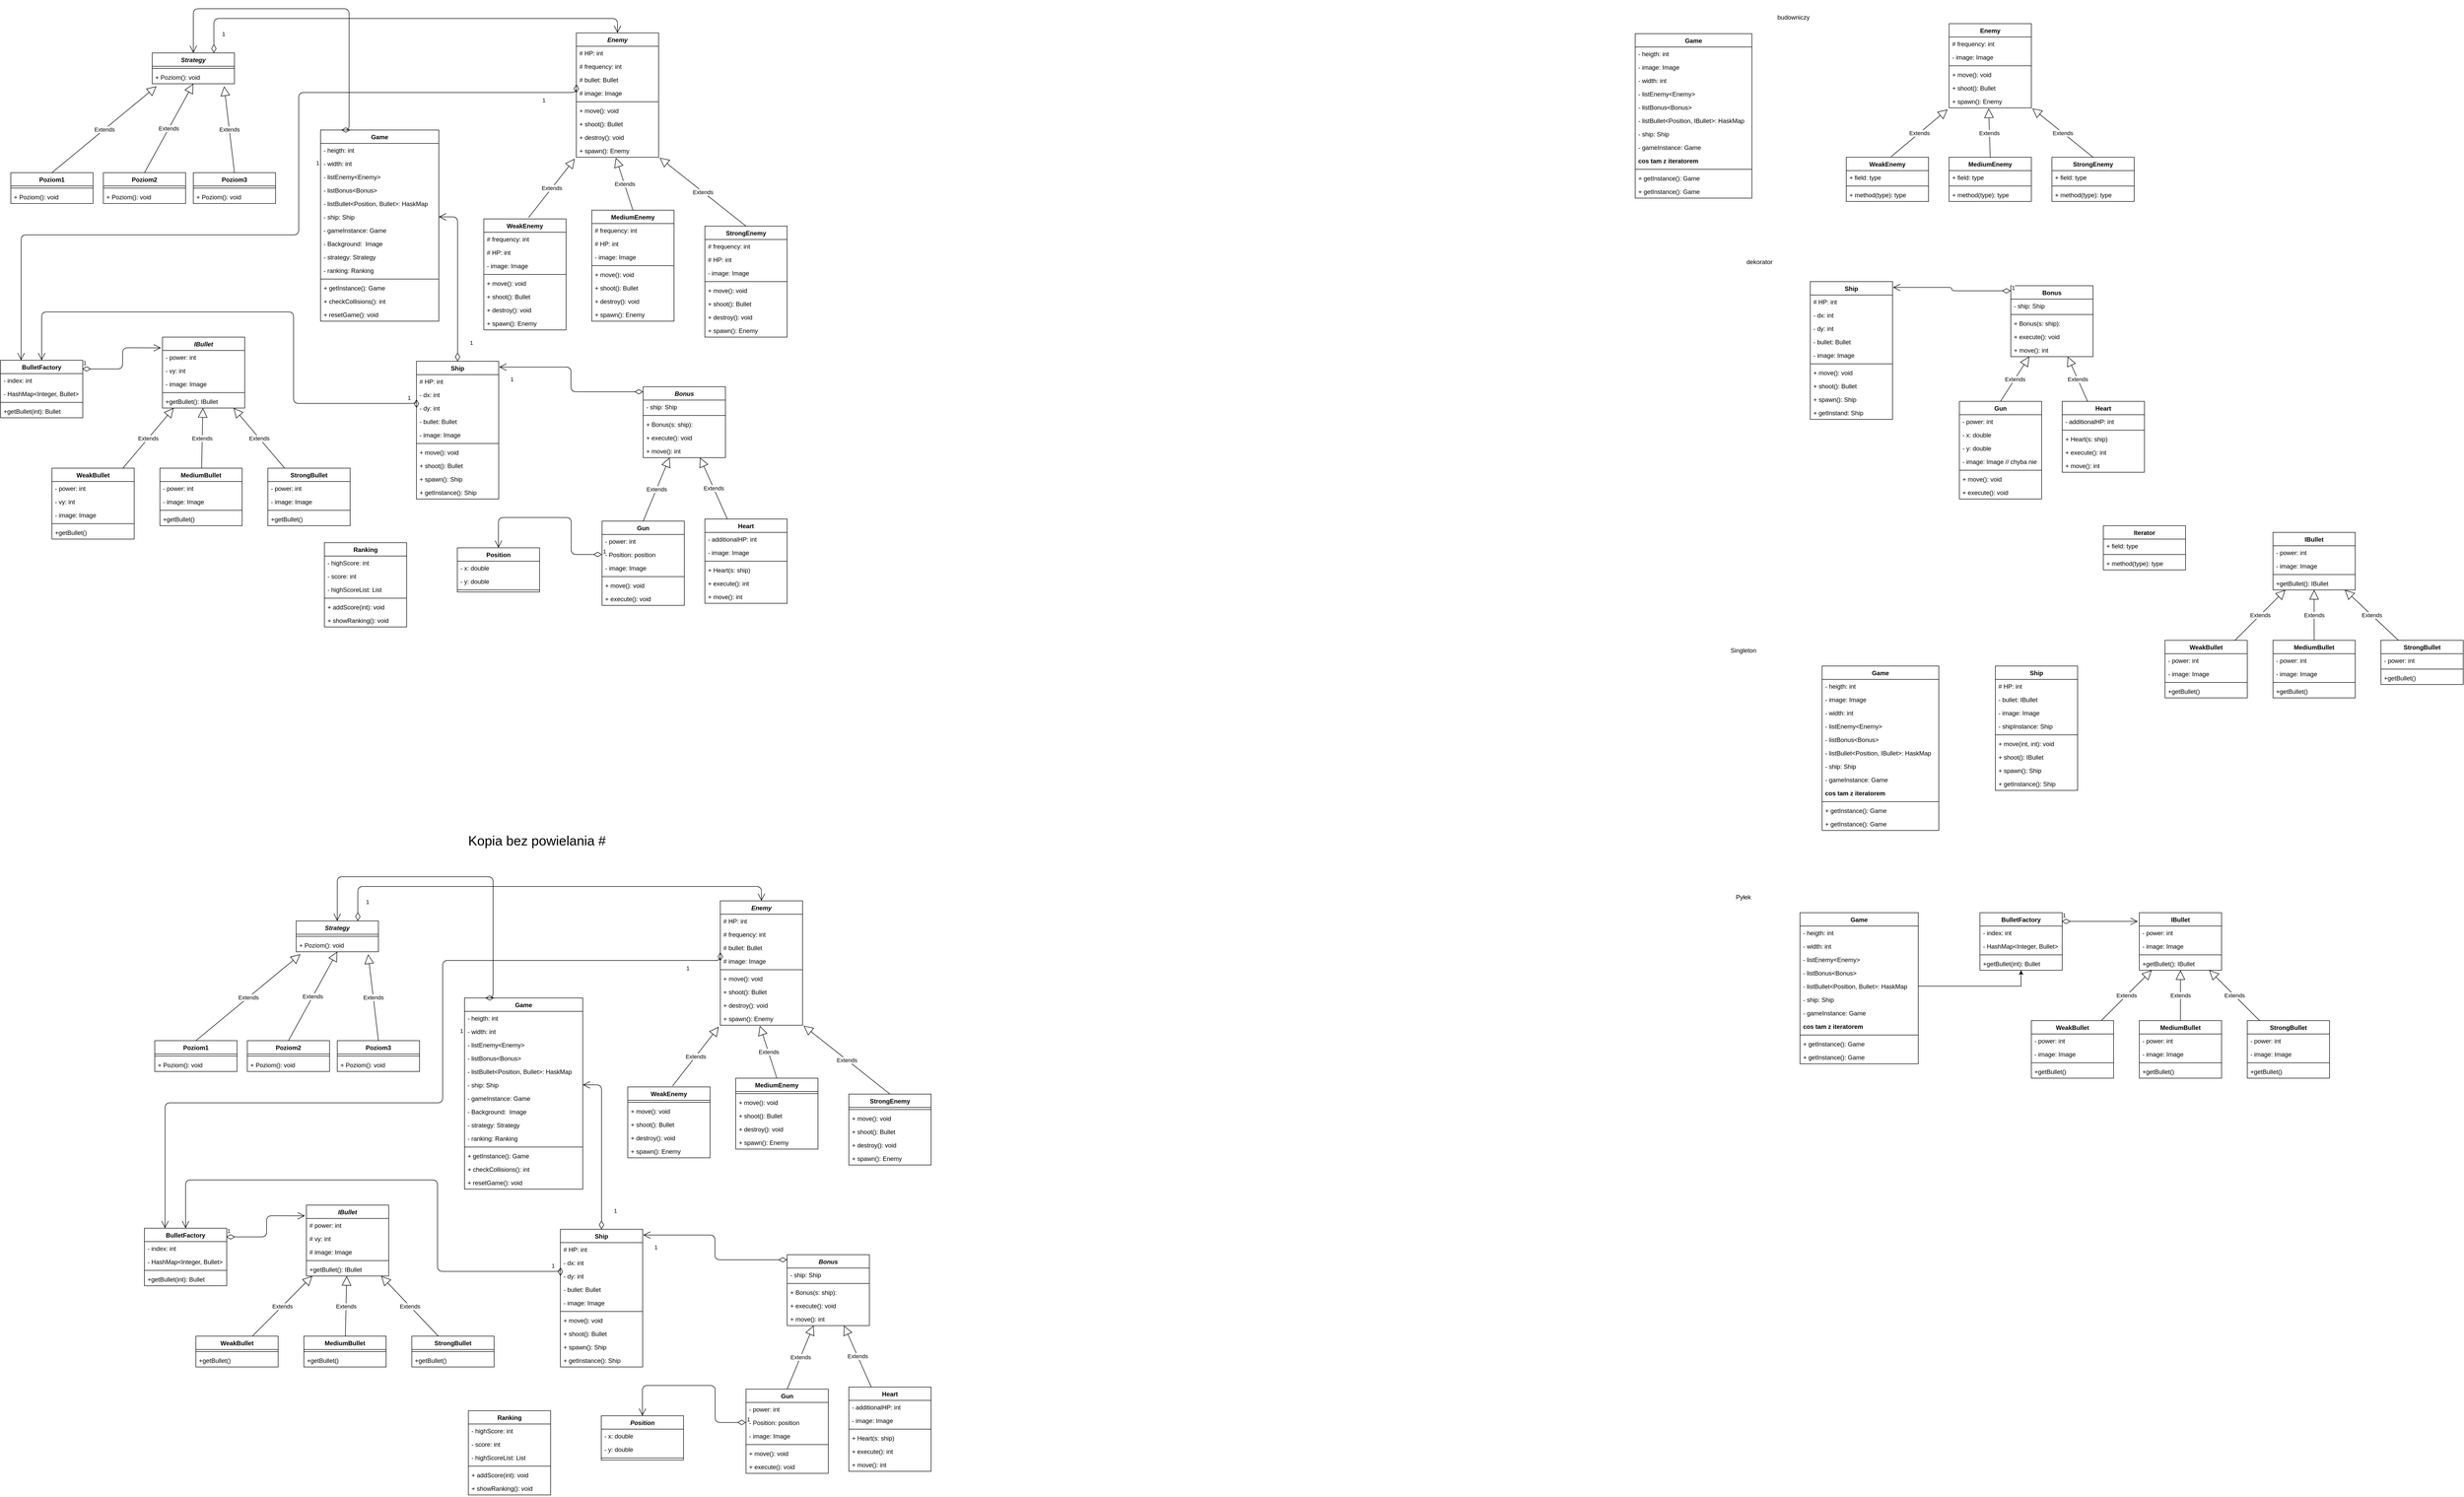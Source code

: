 <mxfile version="12.3.9" type="github" pages="1">
  <diagram id="5fqncZ3Ex4PDNIBZFKyr" name="Strona-1">
    <mxGraphModel dx="4981" dy="2085" grid="1" gridSize="10" guides="1" tooltips="1" connect="1" arrows="1" fold="1" page="1" pageScale="1" pageWidth="827" pageHeight="1169" math="0" shadow="0">
      <root>
        <mxCell id="0"/>
        <mxCell id="1" parent="0"/>
        <mxCell id="UiLYyNHuYQ9YZWrh0_22-5" value="Enemy" style="swimlane;fontStyle=1;align=center;verticalAlign=top;childLayout=stackLayout;horizontal=1;startSize=26;horizontalStack=0;resizeParent=1;resizeParentMax=0;resizeLast=0;collapsible=1;marginBottom=0;" parent="1" vertex="1">
          <mxGeometry x="500" y="40" width="160" height="164" as="geometry"/>
        </mxCell>
        <mxCell id="UiLYyNHuYQ9YZWrh0_22-6" value="# frequency: int" style="text;strokeColor=none;fillColor=none;align=left;verticalAlign=top;spacingLeft=4;spacingRight=4;overflow=hidden;rotatable=0;points=[[0,0.5],[1,0.5]];portConstraint=eastwest;" parent="UiLYyNHuYQ9YZWrh0_22-5" vertex="1">
          <mxGeometry y="26" width="160" height="26" as="geometry"/>
        </mxCell>
        <mxCell id="UiLYyNHuYQ9YZWrh0_22-30" value="- image: Image" style="text;strokeColor=none;fillColor=none;align=left;verticalAlign=top;spacingLeft=4;spacingRight=4;overflow=hidden;rotatable=0;points=[[0,0.5],[1,0.5]];portConstraint=eastwest;" parent="UiLYyNHuYQ9YZWrh0_22-5" vertex="1">
          <mxGeometry y="52" width="160" height="26" as="geometry"/>
        </mxCell>
        <mxCell id="UiLYyNHuYQ9YZWrh0_22-7" value="" style="line;strokeWidth=1;fillColor=none;align=left;verticalAlign=middle;spacingTop=-1;spacingLeft=3;spacingRight=3;rotatable=0;labelPosition=right;points=[];portConstraint=eastwest;" parent="UiLYyNHuYQ9YZWrh0_22-5" vertex="1">
          <mxGeometry y="78" width="160" height="8" as="geometry"/>
        </mxCell>
        <mxCell id="UiLYyNHuYQ9YZWrh0_22-8" value="+ move(): void" style="text;strokeColor=none;fillColor=none;align=left;verticalAlign=top;spacingLeft=4;spacingRight=4;overflow=hidden;rotatable=0;points=[[0,0.5],[1,0.5]];portConstraint=eastwest;" parent="UiLYyNHuYQ9YZWrh0_22-5" vertex="1">
          <mxGeometry y="86" width="160" height="26" as="geometry"/>
        </mxCell>
        <mxCell id="UiLYyNHuYQ9YZWrh0_22-32" value="+ shoot(): Bullet" style="text;strokeColor=none;fillColor=none;align=left;verticalAlign=top;spacingLeft=4;spacingRight=4;overflow=hidden;rotatable=0;points=[[0,0.5],[1,0.5]];portConstraint=eastwest;" parent="UiLYyNHuYQ9YZWrh0_22-5" vertex="1">
          <mxGeometry y="112" width="160" height="26" as="geometry"/>
        </mxCell>
        <mxCell id="UiLYyNHuYQ9YZWrh0_22-31" value="+ spawn(): Enemy" style="text;strokeColor=none;fillColor=none;align=left;verticalAlign=top;spacingLeft=4;spacingRight=4;overflow=hidden;rotatable=0;points=[[0,0.5],[1,0.5]];portConstraint=eastwest;" parent="UiLYyNHuYQ9YZWrh0_22-5" vertex="1">
          <mxGeometry y="138" width="160" height="26" as="geometry"/>
        </mxCell>
        <mxCell id="UiLYyNHuYQ9YZWrh0_22-9" value="MediumEnemy" style="swimlane;fontStyle=1;align=center;verticalAlign=top;childLayout=stackLayout;horizontal=1;startSize=26;horizontalStack=0;resizeParent=1;resizeParentMax=0;resizeLast=0;collapsible=1;marginBottom=0;" parent="1" vertex="1">
          <mxGeometry x="500" y="300" width="160" height="86" as="geometry"/>
        </mxCell>
        <mxCell id="UiLYyNHuYQ9YZWrh0_22-10" value="+ field: type" style="text;strokeColor=none;fillColor=none;align=left;verticalAlign=top;spacingLeft=4;spacingRight=4;overflow=hidden;rotatable=0;points=[[0,0.5],[1,0.5]];portConstraint=eastwest;" parent="UiLYyNHuYQ9YZWrh0_22-9" vertex="1">
          <mxGeometry y="26" width="160" height="26" as="geometry"/>
        </mxCell>
        <mxCell id="UiLYyNHuYQ9YZWrh0_22-11" value="" style="line;strokeWidth=1;fillColor=none;align=left;verticalAlign=middle;spacingTop=-1;spacingLeft=3;spacingRight=3;rotatable=0;labelPosition=right;points=[];portConstraint=eastwest;" parent="UiLYyNHuYQ9YZWrh0_22-9" vertex="1">
          <mxGeometry y="52" width="160" height="8" as="geometry"/>
        </mxCell>
        <mxCell id="UiLYyNHuYQ9YZWrh0_22-12" value="+ method(type): type" style="text;strokeColor=none;fillColor=none;align=left;verticalAlign=top;spacingLeft=4;spacingRight=4;overflow=hidden;rotatable=0;points=[[0,0.5],[1,0.5]];portConstraint=eastwest;" parent="UiLYyNHuYQ9YZWrh0_22-9" vertex="1">
          <mxGeometry y="60" width="160" height="26" as="geometry"/>
        </mxCell>
        <mxCell id="UiLYyNHuYQ9YZWrh0_22-13" value="WeakEnemy" style="swimlane;fontStyle=1;align=center;verticalAlign=top;childLayout=stackLayout;horizontal=1;startSize=26;horizontalStack=0;resizeParent=1;resizeParentMax=0;resizeLast=0;collapsible=1;marginBottom=0;" parent="1" vertex="1">
          <mxGeometry x="300" y="300" width="160" height="86" as="geometry">
            <mxRectangle x="300" y="296" width="100" height="26" as="alternateBounds"/>
          </mxGeometry>
        </mxCell>
        <mxCell id="UiLYyNHuYQ9YZWrh0_22-14" value="+ field: type" style="text;strokeColor=none;fillColor=none;align=left;verticalAlign=top;spacingLeft=4;spacingRight=4;overflow=hidden;rotatable=0;points=[[0,0.5],[1,0.5]];portConstraint=eastwest;" parent="UiLYyNHuYQ9YZWrh0_22-13" vertex="1">
          <mxGeometry y="26" width="160" height="26" as="geometry"/>
        </mxCell>
        <mxCell id="UiLYyNHuYQ9YZWrh0_22-15" value="" style="line;strokeWidth=1;fillColor=none;align=left;verticalAlign=middle;spacingTop=-1;spacingLeft=3;spacingRight=3;rotatable=0;labelPosition=right;points=[];portConstraint=eastwest;" parent="UiLYyNHuYQ9YZWrh0_22-13" vertex="1">
          <mxGeometry y="52" width="160" height="8" as="geometry"/>
        </mxCell>
        <mxCell id="UiLYyNHuYQ9YZWrh0_22-16" value="+ method(type): type" style="text;strokeColor=none;fillColor=none;align=left;verticalAlign=top;spacingLeft=4;spacingRight=4;overflow=hidden;rotatable=0;points=[[0,0.5],[1,0.5]];portConstraint=eastwest;" parent="UiLYyNHuYQ9YZWrh0_22-13" vertex="1">
          <mxGeometry y="60" width="160" height="26" as="geometry"/>
        </mxCell>
        <mxCell id="UiLYyNHuYQ9YZWrh0_22-17" value="StrongEnemy" style="swimlane;fontStyle=1;align=center;verticalAlign=top;childLayout=stackLayout;horizontal=1;startSize=26;horizontalStack=0;resizeParent=1;resizeParentMax=0;resizeLast=0;collapsible=1;marginBottom=0;" parent="1" vertex="1">
          <mxGeometry x="700" y="300" width="160" height="86" as="geometry"/>
        </mxCell>
        <mxCell id="UiLYyNHuYQ9YZWrh0_22-18" value="+ field: type" style="text;strokeColor=none;fillColor=none;align=left;verticalAlign=top;spacingLeft=4;spacingRight=4;overflow=hidden;rotatable=0;points=[[0,0.5],[1,0.5]];portConstraint=eastwest;" parent="UiLYyNHuYQ9YZWrh0_22-17" vertex="1">
          <mxGeometry y="26" width="160" height="26" as="geometry"/>
        </mxCell>
        <mxCell id="UiLYyNHuYQ9YZWrh0_22-19" value="" style="line;strokeWidth=1;fillColor=none;align=left;verticalAlign=middle;spacingTop=-1;spacingLeft=3;spacingRight=3;rotatable=0;labelPosition=right;points=[];portConstraint=eastwest;" parent="UiLYyNHuYQ9YZWrh0_22-17" vertex="1">
          <mxGeometry y="52" width="160" height="8" as="geometry"/>
        </mxCell>
        <mxCell id="UiLYyNHuYQ9YZWrh0_22-20" value="+ method(type): type" style="text;strokeColor=none;fillColor=none;align=left;verticalAlign=top;spacingLeft=4;spacingRight=4;overflow=hidden;rotatable=0;points=[[0,0.5],[1,0.5]];portConstraint=eastwest;" parent="UiLYyNHuYQ9YZWrh0_22-17" vertex="1">
          <mxGeometry y="60" width="160" height="26" as="geometry"/>
        </mxCell>
        <mxCell id="UiLYyNHuYQ9YZWrh0_22-21" value="Extends" style="endArrow=block;endSize=16;endFill=0;html=1;entryX=-0.019;entryY=1.115;entryDx=0;entryDy=0;entryPerimeter=0;exitX=0.544;exitY=-0.012;exitDx=0;exitDy=0;exitPerimeter=0;" parent="1" source="UiLYyNHuYQ9YZWrh0_22-13" target="UiLYyNHuYQ9YZWrh0_22-31" edge="1">
          <mxGeometry width="160" relative="1" as="geometry">
            <mxPoint x="150" y="410" as="sourcePoint"/>
            <mxPoint x="310" y="410" as="targetPoint"/>
          </mxGeometry>
        </mxCell>
        <mxCell id="UiLYyNHuYQ9YZWrh0_22-26" value="Extends" style="endArrow=block;endSize=16;endFill=0;html=1;exitX=0.5;exitY=0;exitDx=0;exitDy=0;entryX=0.481;entryY=1.038;entryDx=0;entryDy=0;entryPerimeter=0;" parent="1" source="UiLYyNHuYQ9YZWrh0_22-9" target="UiLYyNHuYQ9YZWrh0_22-31" edge="1">
          <mxGeometry width="160" relative="1" as="geometry">
            <mxPoint x="397.04" y="304.968" as="sourcePoint"/>
            <mxPoint x="580" y="200" as="targetPoint"/>
          </mxGeometry>
        </mxCell>
        <mxCell id="UiLYyNHuYQ9YZWrh0_22-27" value="Extends" style="endArrow=block;endSize=16;endFill=0;html=1;exitX=0.5;exitY=0;exitDx=0;exitDy=0;entryX=1.013;entryY=1.038;entryDx=0;entryDy=0;entryPerimeter=0;" parent="1" source="UiLYyNHuYQ9YZWrh0_22-17" target="UiLYyNHuYQ9YZWrh0_22-31" edge="1">
          <mxGeometry width="160" relative="1" as="geometry">
            <mxPoint x="407.04" y="314.968" as="sourcePoint"/>
            <mxPoint x="580" y="200" as="targetPoint"/>
          </mxGeometry>
        </mxCell>
        <mxCell id="UiLYyNHuYQ9YZWrh0_22-33" value="budowniczy" style="text;strokeColor=none;fillColor=none;align=left;verticalAlign=top;spacingLeft=4;spacingRight=4;overflow=hidden;rotatable=0;points=[[0,0.5],[1,0.5]];portConstraint=eastwest;" parent="1" vertex="1">
          <mxGeometry x="160" y="14" width="100" height="26" as="geometry"/>
        </mxCell>
        <mxCell id="UiLYyNHuYQ9YZWrh0_22-34" value="Ship" style="swimlane;fontStyle=1;align=center;verticalAlign=top;childLayout=stackLayout;horizontal=1;startSize=26;horizontalStack=0;resizeParent=1;resizeParentMax=0;resizeLast=0;collapsible=1;marginBottom=0;" parent="1" vertex="1">
          <mxGeometry x="230" y="542" width="160" height="268" as="geometry"/>
        </mxCell>
        <mxCell id="UiLYyNHuYQ9YZWrh0_22-35" value="# HP: int" style="text;strokeColor=none;fillColor=none;align=left;verticalAlign=top;spacingLeft=4;spacingRight=4;overflow=hidden;rotatable=0;points=[[0,0.5],[1,0.5]];portConstraint=eastwest;" parent="UiLYyNHuYQ9YZWrh0_22-34" vertex="1">
          <mxGeometry y="26" width="160" height="26" as="geometry"/>
        </mxCell>
        <mxCell id="tRhKJN1_tU9uMXhwSrNo-45" value="- dx: int" style="text;strokeColor=none;fillColor=none;align=left;verticalAlign=top;spacingLeft=4;spacingRight=4;overflow=hidden;rotatable=0;points=[[0,0.5],[1,0.5]];portConstraint=eastwest;" parent="UiLYyNHuYQ9YZWrh0_22-34" vertex="1">
          <mxGeometry y="52" width="160" height="26" as="geometry"/>
        </mxCell>
        <mxCell id="tRhKJN1_tU9uMXhwSrNo-46" value="- dy: int" style="text;strokeColor=none;fillColor=none;align=left;verticalAlign=top;spacingLeft=4;spacingRight=4;overflow=hidden;rotatable=0;points=[[0,0.5],[1,0.5]];portConstraint=eastwest;" parent="UiLYyNHuYQ9YZWrh0_22-34" vertex="1">
          <mxGeometry y="78" width="160" height="26" as="geometry"/>
        </mxCell>
        <mxCell id="UiLYyNHuYQ9YZWrh0_22-43" value="- bullet: Bullet" style="text;strokeColor=none;fillColor=none;align=left;verticalAlign=top;spacingLeft=4;spacingRight=4;overflow=hidden;rotatable=0;points=[[0,0.5],[1,0.5]];portConstraint=eastwest;" parent="UiLYyNHuYQ9YZWrh0_22-34" vertex="1">
          <mxGeometry y="104" width="160" height="26" as="geometry"/>
        </mxCell>
        <mxCell id="UiLYyNHuYQ9YZWrh0_22-44" value="- image: Image" style="text;strokeColor=none;fillColor=none;align=left;verticalAlign=top;spacingLeft=4;spacingRight=4;overflow=hidden;rotatable=0;points=[[0,0.5],[1,0.5]];portConstraint=eastwest;" parent="UiLYyNHuYQ9YZWrh0_22-34" vertex="1">
          <mxGeometry y="130" width="160" height="26" as="geometry"/>
        </mxCell>
        <mxCell id="UiLYyNHuYQ9YZWrh0_22-36" value="" style="line;strokeWidth=1;fillColor=none;align=left;verticalAlign=middle;spacingTop=-1;spacingLeft=3;spacingRight=3;rotatable=0;labelPosition=right;points=[];portConstraint=eastwest;" parent="UiLYyNHuYQ9YZWrh0_22-34" vertex="1">
          <mxGeometry y="156" width="160" height="8" as="geometry"/>
        </mxCell>
        <mxCell id="UiLYyNHuYQ9YZWrh0_22-37" value="+ move(): void" style="text;strokeColor=none;fillColor=none;align=left;verticalAlign=top;spacingLeft=4;spacingRight=4;overflow=hidden;rotatable=0;points=[[0,0.5],[1,0.5]];portConstraint=eastwest;" parent="UiLYyNHuYQ9YZWrh0_22-34" vertex="1">
          <mxGeometry y="164" width="160" height="26" as="geometry"/>
        </mxCell>
        <mxCell id="UiLYyNHuYQ9YZWrh0_22-45" value="+ shoot(): Bullet" style="text;strokeColor=none;fillColor=none;align=left;verticalAlign=top;spacingLeft=4;spacingRight=4;overflow=hidden;rotatable=0;points=[[0,0.5],[1,0.5]];portConstraint=eastwest;" parent="UiLYyNHuYQ9YZWrh0_22-34" vertex="1">
          <mxGeometry y="190" width="160" height="26" as="geometry"/>
        </mxCell>
        <mxCell id="UiLYyNHuYQ9YZWrh0_22-46" value="+ spawn(): Ship" style="text;strokeColor=none;fillColor=none;align=left;verticalAlign=top;spacingLeft=4;spacingRight=4;overflow=hidden;rotatable=0;points=[[0,0.5],[1,0.5]];portConstraint=eastwest;" parent="UiLYyNHuYQ9YZWrh0_22-34" vertex="1">
          <mxGeometry y="216" width="160" height="26" as="geometry"/>
        </mxCell>
        <mxCell id="UiLYyNHuYQ9YZWrh0_22-47" value="+ getInstand: Ship" style="text;strokeColor=none;fillColor=none;align=left;verticalAlign=top;spacingLeft=4;spacingRight=4;overflow=hidden;rotatable=0;points=[[0,0.5],[1,0.5]];portConstraint=eastwest;" parent="UiLYyNHuYQ9YZWrh0_22-34" vertex="1">
          <mxGeometry y="242" width="160" height="26" as="geometry"/>
        </mxCell>
        <mxCell id="UiLYyNHuYQ9YZWrh0_22-42" value="dekorator" style="text;strokeColor=none;fillColor=none;align=left;verticalAlign=top;spacingLeft=4;spacingRight=4;overflow=hidden;rotatable=0;points=[[0,0.5],[1,0.5]];portConstraint=eastwest;" parent="1" vertex="1">
          <mxGeometry x="100" y="490" width="100" height="26" as="geometry"/>
        </mxCell>
        <mxCell id="UiLYyNHuYQ9YZWrh0_22-48" value="Gun" style="swimlane;fontStyle=1;align=center;verticalAlign=top;childLayout=stackLayout;horizontal=1;startSize=26;horizontalStack=0;resizeParent=1;resizeParentMax=0;resizeLast=0;collapsible=1;marginBottom=0;" parent="1" vertex="1">
          <mxGeometry x="520" y="775" width="160" height="190" as="geometry"/>
        </mxCell>
        <mxCell id="UiLYyNHuYQ9YZWrh0_22-49" value="- power: int" style="text;strokeColor=none;fillColor=none;align=left;verticalAlign=top;spacingLeft=4;spacingRight=4;overflow=hidden;rotatable=0;points=[[0,0.5],[1,0.5]];portConstraint=eastwest;" parent="UiLYyNHuYQ9YZWrh0_22-48" vertex="1">
          <mxGeometry y="26" width="160" height="26" as="geometry"/>
        </mxCell>
        <mxCell id="yWwOILTBcHfA5ICzz-gp-1" value="- x: double " style="text;strokeColor=none;fillColor=none;align=left;verticalAlign=top;spacingLeft=4;spacingRight=4;overflow=hidden;rotatable=0;points=[[0,0.5],[1,0.5]];portConstraint=eastwest;" parent="UiLYyNHuYQ9YZWrh0_22-48" vertex="1">
          <mxGeometry y="52" width="160" height="26" as="geometry"/>
        </mxCell>
        <mxCell id="yWwOILTBcHfA5ICzz-gp-2" value="- y: double " style="text;strokeColor=none;fillColor=none;align=left;verticalAlign=top;spacingLeft=4;spacingRight=4;overflow=hidden;rotatable=0;points=[[0,0.5],[1,0.5]];portConstraint=eastwest;" parent="UiLYyNHuYQ9YZWrh0_22-48" vertex="1">
          <mxGeometry y="78" width="160" height="26" as="geometry"/>
        </mxCell>
        <mxCell id="yWwOILTBcHfA5ICzz-gp-3" value="- image: Image // chyba nie" style="text;strokeColor=none;fillColor=none;align=left;verticalAlign=top;spacingLeft=4;spacingRight=4;overflow=hidden;rotatable=0;points=[[0,0.5],[1,0.5]];portConstraint=eastwest;" parent="UiLYyNHuYQ9YZWrh0_22-48" vertex="1">
          <mxGeometry y="104" width="160" height="26" as="geometry"/>
        </mxCell>
        <mxCell id="UiLYyNHuYQ9YZWrh0_22-50" value="" style="line;strokeWidth=1;fillColor=none;align=left;verticalAlign=middle;spacingTop=-1;spacingLeft=3;spacingRight=3;rotatable=0;labelPosition=right;points=[];portConstraint=eastwest;" parent="UiLYyNHuYQ9YZWrh0_22-48" vertex="1">
          <mxGeometry y="130" width="160" height="8" as="geometry"/>
        </mxCell>
        <mxCell id="UiLYyNHuYQ9YZWrh0_22-51" value="+ move(): void" style="text;strokeColor=none;fillColor=none;align=left;verticalAlign=top;spacingLeft=4;spacingRight=4;overflow=hidden;rotatable=0;points=[[0,0.5],[1,0.5]];portConstraint=eastwest;" parent="UiLYyNHuYQ9YZWrh0_22-48" vertex="1">
          <mxGeometry y="138" width="160" height="26" as="geometry"/>
        </mxCell>
        <mxCell id="tRhKJN1_tU9uMXhwSrNo-42" value="+ execute(): void" style="text;strokeColor=none;fillColor=none;align=left;verticalAlign=top;spacingLeft=4;spacingRight=4;overflow=hidden;rotatable=0;points=[[0,0.5],[1,0.5]];portConstraint=eastwest;" parent="UiLYyNHuYQ9YZWrh0_22-48" vertex="1">
          <mxGeometry y="164" width="160" height="26" as="geometry"/>
        </mxCell>
        <mxCell id="yWwOILTBcHfA5ICzz-gp-4" value="Bonus" style="swimlane;fontStyle=1;align=center;verticalAlign=top;childLayout=stackLayout;horizontal=1;startSize=26;horizontalStack=0;resizeParent=1;resizeParentMax=0;resizeLast=0;collapsible=1;marginBottom=0;" parent="1" vertex="1">
          <mxGeometry x="620" y="550" width="160" height="138" as="geometry"/>
        </mxCell>
        <mxCell id="yWwOILTBcHfA5ICzz-gp-5" value="- ship: Ship" style="text;strokeColor=none;fillColor=none;align=left;verticalAlign=top;spacingLeft=4;spacingRight=4;overflow=hidden;rotatable=0;points=[[0,0.5],[1,0.5]];portConstraint=eastwest;" parent="yWwOILTBcHfA5ICzz-gp-4" vertex="1">
          <mxGeometry y="26" width="160" height="26" as="geometry"/>
        </mxCell>
        <mxCell id="yWwOILTBcHfA5ICzz-gp-6" value="" style="line;strokeWidth=1;fillColor=none;align=left;verticalAlign=middle;spacingTop=-1;spacingLeft=3;spacingRight=3;rotatable=0;labelPosition=right;points=[];portConstraint=eastwest;" parent="yWwOILTBcHfA5ICzz-gp-4" vertex="1">
          <mxGeometry y="52" width="160" height="8" as="geometry"/>
        </mxCell>
        <mxCell id="yWwOILTBcHfA5ICzz-gp-7" value="+ Bonus(s: ship):" style="text;strokeColor=none;fillColor=none;align=left;verticalAlign=top;spacingLeft=4;spacingRight=4;overflow=hidden;rotatable=0;points=[[0,0.5],[1,0.5]];portConstraint=eastwest;" parent="yWwOILTBcHfA5ICzz-gp-4" vertex="1">
          <mxGeometry y="60" width="160" height="26" as="geometry"/>
        </mxCell>
        <mxCell id="yWwOILTBcHfA5ICzz-gp-8" value="+ execute(): void" style="text;strokeColor=none;fillColor=none;align=left;verticalAlign=top;spacingLeft=4;spacingRight=4;overflow=hidden;rotatable=0;points=[[0,0.5],[1,0.5]];portConstraint=eastwest;" parent="yWwOILTBcHfA5ICzz-gp-4" vertex="1">
          <mxGeometry y="86" width="160" height="26" as="geometry"/>
        </mxCell>
        <mxCell id="tRhKJN1_tU9uMXhwSrNo-43" value="+ move(): int" style="text;strokeColor=none;fillColor=none;align=left;verticalAlign=top;spacingLeft=4;spacingRight=4;overflow=hidden;rotatable=0;points=[[0,0.5],[1,0.5]];portConstraint=eastwest;" parent="yWwOILTBcHfA5ICzz-gp-4" vertex="1">
          <mxGeometry y="112" width="160" height="26" as="geometry"/>
        </mxCell>
        <mxCell id="yWwOILTBcHfA5ICzz-gp-11" value="Heart" style="swimlane;fontStyle=1;align=center;verticalAlign=top;childLayout=stackLayout;horizontal=1;startSize=26;horizontalStack=0;resizeParent=1;resizeParentMax=0;resizeLast=0;collapsible=1;marginBottom=0;" parent="1" vertex="1">
          <mxGeometry x="720" y="775" width="160" height="138" as="geometry"/>
        </mxCell>
        <mxCell id="yWwOILTBcHfA5ICzz-gp-12" value="- additionalHP: int" style="text;strokeColor=none;fillColor=none;align=left;verticalAlign=top;spacingLeft=4;spacingRight=4;overflow=hidden;rotatable=0;points=[[0,0.5],[1,0.5]];portConstraint=eastwest;" parent="yWwOILTBcHfA5ICzz-gp-11" vertex="1">
          <mxGeometry y="26" width="160" height="26" as="geometry"/>
        </mxCell>
        <mxCell id="yWwOILTBcHfA5ICzz-gp-13" value="" style="line;strokeWidth=1;fillColor=none;align=left;verticalAlign=middle;spacingTop=-1;spacingLeft=3;spacingRight=3;rotatable=0;labelPosition=right;points=[];portConstraint=eastwest;" parent="yWwOILTBcHfA5ICzz-gp-11" vertex="1">
          <mxGeometry y="52" width="160" height="8" as="geometry"/>
        </mxCell>
        <mxCell id="yWwOILTBcHfA5ICzz-gp-14" value="+ Heart(s: ship)" style="text;strokeColor=none;fillColor=none;align=left;verticalAlign=top;spacingLeft=4;spacingRight=4;overflow=hidden;rotatable=0;points=[[0,0.5],[1,0.5]];portConstraint=eastwest;" parent="yWwOILTBcHfA5ICzz-gp-11" vertex="1">
          <mxGeometry y="60" width="160" height="26" as="geometry"/>
        </mxCell>
        <mxCell id="yWwOILTBcHfA5ICzz-gp-15" value="+ execute(): int" style="text;strokeColor=none;fillColor=none;align=left;verticalAlign=top;spacingLeft=4;spacingRight=4;overflow=hidden;rotatable=0;points=[[0,0.5],[1,0.5]];portConstraint=eastwest;" parent="yWwOILTBcHfA5ICzz-gp-11" vertex="1">
          <mxGeometry y="86" width="160" height="26" as="geometry"/>
        </mxCell>
        <mxCell id="tRhKJN1_tU9uMXhwSrNo-44" value="+ move(): int" style="text;strokeColor=none;fillColor=none;align=left;verticalAlign=top;spacingLeft=4;spacingRight=4;overflow=hidden;rotatable=0;points=[[0,0.5],[1,0.5]];portConstraint=eastwest;" parent="yWwOILTBcHfA5ICzz-gp-11" vertex="1">
          <mxGeometry y="112" width="160" height="26" as="geometry"/>
        </mxCell>
        <mxCell id="tRhKJN1_tU9uMXhwSrNo-1" value="Singleton" style="text;html=1;strokeColor=none;fillColor=none;align=center;verticalAlign=middle;whiteSpace=wrap;rounded=0;" parent="1" vertex="1">
          <mxGeometry x="80" y="1250" width="40" height="20" as="geometry"/>
        </mxCell>
        <mxCell id="tRhKJN1_tU9uMXhwSrNo-2" value="Game" style="swimlane;fontStyle=1;align=center;verticalAlign=top;childLayout=stackLayout;horizontal=1;startSize=26;horizontalStack=0;resizeParent=1;resizeParentMax=0;resizeLast=0;collapsible=1;marginBottom=0;" parent="1" vertex="1">
          <mxGeometry x="253" y="1290" width="227" height="320" as="geometry"/>
        </mxCell>
        <mxCell id="tRhKJN1_tU9uMXhwSrNo-3" value="- heigth: int" style="text;strokeColor=none;fillColor=none;align=left;verticalAlign=top;spacingLeft=4;spacingRight=4;overflow=hidden;rotatable=0;points=[[0,0.5],[1,0.5]];portConstraint=eastwest;" parent="tRhKJN1_tU9uMXhwSrNo-2" vertex="1">
          <mxGeometry y="26" width="227" height="26" as="geometry"/>
        </mxCell>
        <mxCell id="8Ua6jY4bID5snQ9ehEWF-20" value="- image: Image" style="text;strokeColor=none;fillColor=none;align=left;verticalAlign=top;spacingLeft=4;spacingRight=4;overflow=hidden;rotatable=0;points=[[0,0.5],[1,0.5]];portConstraint=eastwest;" parent="tRhKJN1_tU9uMXhwSrNo-2" vertex="1">
          <mxGeometry y="52" width="227" height="26" as="geometry"/>
        </mxCell>
        <mxCell id="tRhKJN1_tU9uMXhwSrNo-4" value="- width: int" style="text;strokeColor=none;fillColor=none;align=left;verticalAlign=top;spacingLeft=4;spacingRight=4;overflow=hidden;rotatable=0;points=[[0,0.5],[1,0.5]];portConstraint=eastwest;" parent="tRhKJN1_tU9uMXhwSrNo-2" vertex="1">
          <mxGeometry y="78" width="227" height="26" as="geometry"/>
        </mxCell>
        <mxCell id="tRhKJN1_tU9uMXhwSrNo-5" value="- listEnemy&lt;Enemy&gt;" style="text;strokeColor=none;fillColor=none;align=left;verticalAlign=top;spacingLeft=4;spacingRight=4;overflow=hidden;rotatable=0;points=[[0,0.5],[1,0.5]];portConstraint=eastwest;" parent="tRhKJN1_tU9uMXhwSrNo-2" vertex="1">
          <mxGeometry y="104" width="227" height="26" as="geometry"/>
        </mxCell>
        <mxCell id="tRhKJN1_tU9uMXhwSrNo-10" value="- listBonus&lt;Bonus&gt;" style="text;strokeColor=none;fillColor=none;align=left;verticalAlign=top;spacingLeft=4;spacingRight=4;overflow=hidden;rotatable=0;points=[[0,0.5],[1,0.5]];portConstraint=eastwest;" parent="tRhKJN1_tU9uMXhwSrNo-2" vertex="1">
          <mxGeometry y="130" width="227" height="26" as="geometry"/>
        </mxCell>
        <mxCell id="tRhKJN1_tU9uMXhwSrNo-11" value="- listBullet&lt;Position, IBullet&gt;: HaskMap" style="text;strokeColor=none;fillColor=none;align=left;verticalAlign=top;spacingLeft=4;spacingRight=4;overflow=hidden;rotatable=0;points=[[0,0.5],[1,0.5]];portConstraint=eastwest;" parent="tRhKJN1_tU9uMXhwSrNo-2" vertex="1">
          <mxGeometry y="156" width="227" height="26" as="geometry"/>
        </mxCell>
        <mxCell id="tRhKJN1_tU9uMXhwSrNo-6" value="- ship: Ship" style="text;strokeColor=none;fillColor=none;align=left;verticalAlign=top;spacingLeft=4;spacingRight=4;overflow=hidden;rotatable=0;points=[[0,0.5],[1,0.5]];portConstraint=eastwest;" parent="tRhKJN1_tU9uMXhwSrNo-2" vertex="1">
          <mxGeometry y="182" width="227" height="26" as="geometry"/>
        </mxCell>
        <mxCell id="tRhKJN1_tU9uMXhwSrNo-35" value="- gameInstance: Game" style="text;strokeColor=none;fillColor=none;align=left;verticalAlign=top;spacingLeft=4;spacingRight=4;overflow=hidden;rotatable=0;points=[[0,0.5],[1,0.5]];portConstraint=eastwest;" parent="tRhKJN1_tU9uMXhwSrNo-2" vertex="1">
          <mxGeometry y="208" width="227" height="26" as="geometry"/>
        </mxCell>
        <mxCell id="tRhKJN1_tU9uMXhwSrNo-14" value="cos tam z iteratorem" style="text;strokeColor=none;fillColor=none;align=left;verticalAlign=top;spacingLeft=4;spacingRight=4;overflow=hidden;rotatable=0;points=[[0,0.5],[1,0.5]];portConstraint=eastwest;fontStyle=1" parent="tRhKJN1_tU9uMXhwSrNo-2" vertex="1">
          <mxGeometry y="234" width="227" height="26" as="geometry"/>
        </mxCell>
        <mxCell id="tRhKJN1_tU9uMXhwSrNo-7" value="" style="line;strokeWidth=1;fillColor=none;align=left;verticalAlign=middle;spacingTop=-1;spacingLeft=3;spacingRight=3;rotatable=0;labelPosition=right;points=[];portConstraint=eastwest;" parent="tRhKJN1_tU9uMXhwSrNo-2" vertex="1">
          <mxGeometry y="260" width="227" height="8" as="geometry"/>
        </mxCell>
        <mxCell id="tRhKJN1_tU9uMXhwSrNo-8" value="+ getInstance(): Game" style="text;strokeColor=none;fillColor=none;align=left;verticalAlign=top;spacingLeft=4;spacingRight=4;overflow=hidden;rotatable=0;points=[[0,0.5],[1,0.5]];portConstraint=eastwest;" parent="tRhKJN1_tU9uMXhwSrNo-2" vertex="1">
          <mxGeometry y="268" width="227" height="26" as="geometry"/>
        </mxCell>
        <mxCell id="tRhKJN1_tU9uMXhwSrNo-9" value="+ getInstance(): Game" style="text;strokeColor=none;fillColor=none;align=left;verticalAlign=top;spacingLeft=4;spacingRight=4;overflow=hidden;rotatable=0;points=[[0,0.5],[1,0.5]];portConstraint=eastwest;" parent="tRhKJN1_tU9uMXhwSrNo-2" vertex="1">
          <mxGeometry y="294" width="227" height="26" as="geometry"/>
        </mxCell>
        <mxCell id="tRhKJN1_tU9uMXhwSrNo-26" value="Ship" style="swimlane;fontStyle=1;align=center;verticalAlign=top;childLayout=stackLayout;horizontal=1;startSize=26;horizontalStack=0;resizeParent=1;resizeParentMax=0;resizeLast=0;collapsible=1;marginBottom=0;" parent="1" vertex="1">
          <mxGeometry x="590" y="1290" width="160" height="242" as="geometry"/>
        </mxCell>
        <mxCell id="tRhKJN1_tU9uMXhwSrNo-27" value="# HP: int" style="text;strokeColor=none;fillColor=none;align=left;verticalAlign=top;spacingLeft=4;spacingRight=4;overflow=hidden;rotatable=0;points=[[0,0.5],[1,0.5]];portConstraint=eastwest;" parent="tRhKJN1_tU9uMXhwSrNo-26" vertex="1">
          <mxGeometry y="26" width="160" height="26" as="geometry"/>
        </mxCell>
        <mxCell id="tRhKJN1_tU9uMXhwSrNo-28" value="- bullet: IBullet" style="text;strokeColor=none;fillColor=none;align=left;verticalAlign=top;spacingLeft=4;spacingRight=4;overflow=hidden;rotatable=0;points=[[0,0.5],[1,0.5]];portConstraint=eastwest;" parent="tRhKJN1_tU9uMXhwSrNo-26" vertex="1">
          <mxGeometry y="52" width="160" height="26" as="geometry"/>
        </mxCell>
        <mxCell id="tRhKJN1_tU9uMXhwSrNo-29" value="- image: Image" style="text;strokeColor=none;fillColor=none;align=left;verticalAlign=top;spacingLeft=4;spacingRight=4;overflow=hidden;rotatable=0;points=[[0,0.5],[1,0.5]];portConstraint=eastwest;" parent="tRhKJN1_tU9uMXhwSrNo-26" vertex="1">
          <mxGeometry y="78" width="160" height="26" as="geometry"/>
        </mxCell>
        <mxCell id="tRhKJN1_tU9uMXhwSrNo-36" value="- shipInstance: Ship" style="text;strokeColor=none;fillColor=none;align=left;verticalAlign=top;spacingLeft=4;spacingRight=4;overflow=hidden;rotatable=0;points=[[0,0.5],[1,0.5]];portConstraint=eastwest;" parent="tRhKJN1_tU9uMXhwSrNo-26" vertex="1">
          <mxGeometry y="104" width="160" height="26" as="geometry"/>
        </mxCell>
        <mxCell id="tRhKJN1_tU9uMXhwSrNo-30" value="" style="line;strokeWidth=1;fillColor=none;align=left;verticalAlign=middle;spacingTop=-1;spacingLeft=3;spacingRight=3;rotatable=0;labelPosition=right;points=[];portConstraint=eastwest;" parent="tRhKJN1_tU9uMXhwSrNo-26" vertex="1">
          <mxGeometry y="130" width="160" height="8" as="geometry"/>
        </mxCell>
        <mxCell id="tRhKJN1_tU9uMXhwSrNo-31" value="+ move(int, int): void" style="text;strokeColor=none;fillColor=none;align=left;verticalAlign=top;spacingLeft=4;spacingRight=4;overflow=hidden;rotatable=0;points=[[0,0.5],[1,0.5]];portConstraint=eastwest;" parent="tRhKJN1_tU9uMXhwSrNo-26" vertex="1">
          <mxGeometry y="138" width="160" height="26" as="geometry"/>
        </mxCell>
        <mxCell id="tRhKJN1_tU9uMXhwSrNo-32" value="+ shoot(): IBullet" style="text;strokeColor=none;fillColor=none;align=left;verticalAlign=top;spacingLeft=4;spacingRight=4;overflow=hidden;rotatable=0;points=[[0,0.5],[1,0.5]];portConstraint=eastwest;" parent="tRhKJN1_tU9uMXhwSrNo-26" vertex="1">
          <mxGeometry y="164" width="160" height="26" as="geometry"/>
        </mxCell>
        <mxCell id="tRhKJN1_tU9uMXhwSrNo-33" value="+ spawn(): Ship" style="text;strokeColor=none;fillColor=none;align=left;verticalAlign=top;spacingLeft=4;spacingRight=4;overflow=hidden;rotatable=0;points=[[0,0.5],[1,0.5]];portConstraint=eastwest;" parent="tRhKJN1_tU9uMXhwSrNo-26" vertex="1">
          <mxGeometry y="190" width="160" height="26" as="geometry"/>
        </mxCell>
        <mxCell id="tRhKJN1_tU9uMXhwSrNo-34" value="+ getInstance(): Ship" style="text;strokeColor=none;fillColor=none;align=left;verticalAlign=top;spacingLeft=4;spacingRight=4;overflow=hidden;rotatable=0;points=[[0,0.5],[1,0.5]];portConstraint=eastwest;" parent="tRhKJN1_tU9uMXhwSrNo-26" vertex="1">
          <mxGeometry y="216" width="160" height="26" as="geometry"/>
        </mxCell>
        <mxCell id="tRhKJN1_tU9uMXhwSrNo-37" value="1" style="endArrow=open;html=1;endSize=12;startArrow=diamondThin;startSize=14;startFill=0;edgeStyle=orthogonalEdgeStyle;align=left;verticalAlign=bottom;entryX=1.006;entryY=0.042;entryDx=0;entryDy=0;entryPerimeter=0;exitX=0;exitY=0.072;exitDx=0;exitDy=0;exitPerimeter=0;" parent="1" source="yWwOILTBcHfA5ICzz-gp-4" target="UiLYyNHuYQ9YZWrh0_22-34" edge="1">
          <mxGeometry x="-1" y="3" relative="1" as="geometry">
            <mxPoint x="600" y="551" as="sourcePoint"/>
            <mxPoint x="660" y="540" as="targetPoint"/>
          </mxGeometry>
        </mxCell>
        <mxCell id="tRhKJN1_tU9uMXhwSrNo-40" value="Extends" style="endArrow=block;endSize=16;endFill=0;html=1;exitX=0.5;exitY=0;exitDx=0;exitDy=0;" parent="1" source="UiLYyNHuYQ9YZWrh0_22-48" target="yWwOILTBcHfA5ICzz-gp-4" edge="1">
          <mxGeometry width="160" relative="1" as="geometry">
            <mxPoint x="590" y="720" as="sourcePoint"/>
            <mxPoint x="750" y="720" as="targetPoint"/>
          </mxGeometry>
        </mxCell>
        <mxCell id="tRhKJN1_tU9uMXhwSrNo-41" value="Extends" style="endArrow=block;endSize=16;endFill=0;html=1;" parent="1" source="yWwOILTBcHfA5ICzz-gp-11" target="yWwOILTBcHfA5ICzz-gp-4" edge="1">
          <mxGeometry width="160" relative="1" as="geometry">
            <mxPoint x="720" y="720" as="sourcePoint"/>
            <mxPoint x="880" y="720" as="targetPoint"/>
          </mxGeometry>
        </mxCell>
        <mxCell id="tRhKJN1_tU9uMXhwSrNo-47" value="Pyłek" style="text;html=1;strokeColor=none;fillColor=none;align=center;verticalAlign=middle;whiteSpace=wrap;rounded=0;" parent="1" vertex="1">
          <mxGeometry x="80" y="1730" width="40" height="20" as="geometry"/>
        </mxCell>
        <mxCell id="tRhKJN1_tU9uMXhwSrNo-49" value="BulletFactory" style="swimlane;fontStyle=1;align=center;verticalAlign=top;childLayout=stackLayout;horizontal=1;startSize=26;horizontalStack=0;resizeParent=1;resizeParentMax=0;resizeLast=0;collapsible=1;marginBottom=0;" parent="1" vertex="1">
          <mxGeometry x="560" y="1770" width="160" height="112" as="geometry"/>
        </mxCell>
        <mxCell id="tRhKJN1_tU9uMXhwSrNo-90" value="- index: int" style="text;strokeColor=none;fillColor=none;align=left;verticalAlign=top;spacingLeft=4;spacingRight=4;overflow=hidden;rotatable=0;points=[[0,0.5],[1,0.5]];portConstraint=eastwest;" parent="tRhKJN1_tU9uMXhwSrNo-49" vertex="1">
          <mxGeometry y="26" width="160" height="26" as="geometry"/>
        </mxCell>
        <mxCell id="tRhKJN1_tU9uMXhwSrNo-50" value="- HashMap&lt;Integer, Bullet&gt;" style="text;strokeColor=none;fillColor=none;align=left;verticalAlign=top;spacingLeft=4;spacingRight=4;overflow=hidden;rotatable=0;points=[[0,0.5],[1,0.5]];portConstraint=eastwest;" parent="tRhKJN1_tU9uMXhwSrNo-49" vertex="1">
          <mxGeometry y="52" width="160" height="26" as="geometry"/>
        </mxCell>
        <mxCell id="tRhKJN1_tU9uMXhwSrNo-51" value="" style="line;strokeWidth=1;fillColor=none;align=left;verticalAlign=middle;spacingTop=-1;spacingLeft=3;spacingRight=3;rotatable=0;labelPosition=right;points=[];portConstraint=eastwest;" parent="tRhKJN1_tU9uMXhwSrNo-49" vertex="1">
          <mxGeometry y="78" width="160" height="8" as="geometry"/>
        </mxCell>
        <mxCell id="tRhKJN1_tU9uMXhwSrNo-52" value="+getBullet(int): Bullet" style="text;strokeColor=none;fillColor=none;align=left;verticalAlign=top;spacingLeft=4;spacingRight=4;overflow=hidden;rotatable=0;points=[[0,0.5],[1,0.5]];portConstraint=eastwest;" parent="tRhKJN1_tU9uMXhwSrNo-49" vertex="1">
          <mxGeometry y="86" width="160" height="26" as="geometry"/>
        </mxCell>
        <mxCell id="tRhKJN1_tU9uMXhwSrNo-53" value="IBullet" style="swimlane;fontStyle=1;align=center;verticalAlign=top;childLayout=stackLayout;horizontal=1;startSize=26;horizontalStack=0;resizeParent=1;resizeParentMax=0;resizeLast=0;collapsible=1;marginBottom=0;" parent="1" vertex="1">
          <mxGeometry x="870" y="1770" width="160" height="112" as="geometry"/>
        </mxCell>
        <mxCell id="tRhKJN1_tU9uMXhwSrNo-54" value="- power: int" style="text;strokeColor=none;fillColor=none;align=left;verticalAlign=top;spacingLeft=4;spacingRight=4;overflow=hidden;rotatable=0;points=[[0,0.5],[1,0.5]];portConstraint=eastwest;" parent="tRhKJN1_tU9uMXhwSrNo-53" vertex="1">
          <mxGeometry y="26" width="160" height="26" as="geometry"/>
        </mxCell>
        <mxCell id="tRhKJN1_tU9uMXhwSrNo-88" value="- image: Image" style="text;strokeColor=none;fillColor=none;align=left;verticalAlign=top;spacingLeft=4;spacingRight=4;overflow=hidden;rotatable=0;points=[[0,0.5],[1,0.5]];portConstraint=eastwest;" parent="tRhKJN1_tU9uMXhwSrNo-53" vertex="1">
          <mxGeometry y="52" width="160" height="26" as="geometry"/>
        </mxCell>
        <mxCell id="tRhKJN1_tU9uMXhwSrNo-55" value="" style="line;strokeWidth=1;fillColor=none;align=left;verticalAlign=middle;spacingTop=-1;spacingLeft=3;spacingRight=3;rotatable=0;labelPosition=right;points=[];portConstraint=eastwest;" parent="tRhKJN1_tU9uMXhwSrNo-53" vertex="1">
          <mxGeometry y="78" width="160" height="8" as="geometry"/>
        </mxCell>
        <mxCell id="tRhKJN1_tU9uMXhwSrNo-56" value="+getBullet(): IBullet" style="text;strokeColor=none;fillColor=none;align=left;verticalAlign=top;spacingLeft=4;spacingRight=4;overflow=hidden;rotatable=0;points=[[0,0.5],[1,0.5]];portConstraint=eastwest;" parent="tRhKJN1_tU9uMXhwSrNo-53" vertex="1">
          <mxGeometry y="86" width="160" height="26" as="geometry"/>
        </mxCell>
        <mxCell id="tRhKJN1_tU9uMXhwSrNo-57" value="1" style="endArrow=open;html=1;endSize=12;startArrow=diamondThin;startSize=14;startFill=0;edgeStyle=orthogonalEdgeStyle;align=left;verticalAlign=bottom;exitX=0.994;exitY=0.151;exitDx=0;exitDy=0;exitPerimeter=0;entryX=-0.019;entryY=0.151;entryDx=0;entryDy=0;entryPerimeter=0;" parent="1" source="tRhKJN1_tU9uMXhwSrNo-49" target="tRhKJN1_tU9uMXhwSrNo-53" edge="1">
          <mxGeometry x="-1" y="3" relative="1" as="geometry">
            <mxPoint x="390" y="1820" as="sourcePoint"/>
            <mxPoint x="550" y="1820" as="targetPoint"/>
          </mxGeometry>
        </mxCell>
        <mxCell id="tRhKJN1_tU9uMXhwSrNo-62" value="Game" style="swimlane;fontStyle=1;align=center;verticalAlign=top;childLayout=stackLayout;horizontal=1;startSize=26;horizontalStack=0;resizeParent=1;resizeParentMax=0;resizeLast=0;collapsible=1;marginBottom=0;" parent="1" vertex="1">
          <mxGeometry x="210" y="1770" width="230" height="294" as="geometry"/>
        </mxCell>
        <mxCell id="tRhKJN1_tU9uMXhwSrNo-63" value="- heigth: int" style="text;strokeColor=none;fillColor=none;align=left;verticalAlign=top;spacingLeft=4;spacingRight=4;overflow=hidden;rotatable=0;points=[[0,0.5],[1,0.5]];portConstraint=eastwest;" parent="tRhKJN1_tU9uMXhwSrNo-62" vertex="1">
          <mxGeometry y="26" width="230" height="26" as="geometry"/>
        </mxCell>
        <mxCell id="tRhKJN1_tU9uMXhwSrNo-64" value="- width: int" style="text;strokeColor=none;fillColor=none;align=left;verticalAlign=top;spacingLeft=4;spacingRight=4;overflow=hidden;rotatable=0;points=[[0,0.5],[1,0.5]];portConstraint=eastwest;" parent="tRhKJN1_tU9uMXhwSrNo-62" vertex="1">
          <mxGeometry y="52" width="230" height="26" as="geometry"/>
        </mxCell>
        <mxCell id="tRhKJN1_tU9uMXhwSrNo-65" value="- listEnemy&lt;Enemy&gt;" style="text;strokeColor=none;fillColor=none;align=left;verticalAlign=top;spacingLeft=4;spacingRight=4;overflow=hidden;rotatable=0;points=[[0,0.5],[1,0.5]];portConstraint=eastwest;" parent="tRhKJN1_tU9uMXhwSrNo-62" vertex="1">
          <mxGeometry y="78" width="230" height="26" as="geometry"/>
        </mxCell>
        <mxCell id="tRhKJN1_tU9uMXhwSrNo-66" value="- listBonus&lt;Bonus&gt;" style="text;strokeColor=none;fillColor=none;align=left;verticalAlign=top;spacingLeft=4;spacingRight=4;overflow=hidden;rotatable=0;points=[[0,0.5],[1,0.5]];portConstraint=eastwest;" parent="tRhKJN1_tU9uMXhwSrNo-62" vertex="1">
          <mxGeometry y="104" width="230" height="26" as="geometry"/>
        </mxCell>
        <mxCell id="tRhKJN1_tU9uMXhwSrNo-67" value="- listBullet&lt;Position, Bullet&gt;: HaskMap" style="text;strokeColor=none;fillColor=none;align=left;verticalAlign=top;spacingLeft=4;spacingRight=4;overflow=hidden;rotatable=0;points=[[0,0.5],[1,0.5]];portConstraint=eastwest;" parent="tRhKJN1_tU9uMXhwSrNo-62" vertex="1">
          <mxGeometry y="130" width="230" height="26" as="geometry"/>
        </mxCell>
        <mxCell id="tRhKJN1_tU9uMXhwSrNo-68" value="- ship: Ship" style="text;strokeColor=none;fillColor=none;align=left;verticalAlign=top;spacingLeft=4;spacingRight=4;overflow=hidden;rotatable=0;points=[[0,0.5],[1,0.5]];portConstraint=eastwest;" parent="tRhKJN1_tU9uMXhwSrNo-62" vertex="1">
          <mxGeometry y="156" width="230" height="26" as="geometry"/>
        </mxCell>
        <mxCell id="tRhKJN1_tU9uMXhwSrNo-69" value="- gameInstance: Game" style="text;strokeColor=none;fillColor=none;align=left;verticalAlign=top;spacingLeft=4;spacingRight=4;overflow=hidden;rotatable=0;points=[[0,0.5],[1,0.5]];portConstraint=eastwest;" parent="tRhKJN1_tU9uMXhwSrNo-62" vertex="1">
          <mxGeometry y="182" width="230" height="26" as="geometry"/>
        </mxCell>
        <mxCell id="tRhKJN1_tU9uMXhwSrNo-70" value="cos tam z iteratorem" style="text;strokeColor=none;fillColor=none;align=left;verticalAlign=top;spacingLeft=4;spacingRight=4;overflow=hidden;rotatable=0;points=[[0,0.5],[1,0.5]];portConstraint=eastwest;fontStyle=1" parent="tRhKJN1_tU9uMXhwSrNo-62" vertex="1">
          <mxGeometry y="208" width="230" height="26" as="geometry"/>
        </mxCell>
        <mxCell id="tRhKJN1_tU9uMXhwSrNo-71" value="" style="line;strokeWidth=1;fillColor=none;align=left;verticalAlign=middle;spacingTop=-1;spacingLeft=3;spacingRight=3;rotatable=0;labelPosition=right;points=[];portConstraint=eastwest;" parent="tRhKJN1_tU9uMXhwSrNo-62" vertex="1">
          <mxGeometry y="234" width="230" height="8" as="geometry"/>
        </mxCell>
        <mxCell id="tRhKJN1_tU9uMXhwSrNo-72" value="+ getInstance(): Game" style="text;strokeColor=none;fillColor=none;align=left;verticalAlign=top;spacingLeft=4;spacingRight=4;overflow=hidden;rotatable=0;points=[[0,0.5],[1,0.5]];portConstraint=eastwest;" parent="tRhKJN1_tU9uMXhwSrNo-62" vertex="1">
          <mxGeometry y="242" width="230" height="26" as="geometry"/>
        </mxCell>
        <mxCell id="tRhKJN1_tU9uMXhwSrNo-73" value="+ getInstance(): Game" style="text;strokeColor=none;fillColor=none;align=left;verticalAlign=top;spacingLeft=4;spacingRight=4;overflow=hidden;rotatable=0;points=[[0,0.5],[1,0.5]];portConstraint=eastwest;" parent="tRhKJN1_tU9uMXhwSrNo-62" vertex="1">
          <mxGeometry y="268" width="230" height="26" as="geometry"/>
        </mxCell>
        <mxCell id="tRhKJN1_tU9uMXhwSrNo-109" style="edgeStyle=orthogonalEdgeStyle;rounded=0;orthogonalLoop=1;jettySize=auto;html=1;" parent="1" source="tRhKJN1_tU9uMXhwSrNo-67" target="tRhKJN1_tU9uMXhwSrNo-49" edge="1">
          <mxGeometry relative="1" as="geometry"/>
        </mxCell>
        <mxCell id="tRhKJN1_tU9uMXhwSrNo-110" value="WeakBullet" style="swimlane;fontStyle=1;align=center;verticalAlign=top;childLayout=stackLayout;horizontal=1;startSize=26;horizontalStack=0;resizeParent=1;resizeParentMax=0;resizeLast=0;collapsible=1;marginBottom=0;" parent="1" vertex="1">
          <mxGeometry x="660" y="1980" width="160" height="112" as="geometry"/>
        </mxCell>
        <mxCell id="tRhKJN1_tU9uMXhwSrNo-111" value="- power: int" style="text;strokeColor=none;fillColor=none;align=left;verticalAlign=top;spacingLeft=4;spacingRight=4;overflow=hidden;rotatable=0;points=[[0,0.5],[1,0.5]];portConstraint=eastwest;" parent="tRhKJN1_tU9uMXhwSrNo-110" vertex="1">
          <mxGeometry y="26" width="160" height="26" as="geometry"/>
        </mxCell>
        <mxCell id="tRhKJN1_tU9uMXhwSrNo-112" value="- image: Image" style="text;strokeColor=none;fillColor=none;align=left;verticalAlign=top;spacingLeft=4;spacingRight=4;overflow=hidden;rotatable=0;points=[[0,0.5],[1,0.5]];portConstraint=eastwest;" parent="tRhKJN1_tU9uMXhwSrNo-110" vertex="1">
          <mxGeometry y="52" width="160" height="26" as="geometry"/>
        </mxCell>
        <mxCell id="tRhKJN1_tU9uMXhwSrNo-114" value="" style="line;strokeWidth=1;fillColor=none;align=left;verticalAlign=middle;spacingTop=-1;spacingLeft=3;spacingRight=3;rotatable=0;labelPosition=right;points=[];portConstraint=eastwest;" parent="tRhKJN1_tU9uMXhwSrNo-110" vertex="1">
          <mxGeometry y="78" width="160" height="8" as="geometry"/>
        </mxCell>
        <mxCell id="tRhKJN1_tU9uMXhwSrNo-115" value="+getBullet()" style="text;strokeColor=none;fillColor=none;align=left;verticalAlign=top;spacingLeft=4;spacingRight=4;overflow=hidden;rotatable=0;points=[[0,0.5],[1,0.5]];portConstraint=eastwest;" parent="tRhKJN1_tU9uMXhwSrNo-110" vertex="1">
          <mxGeometry y="86" width="160" height="26" as="geometry"/>
        </mxCell>
        <mxCell id="tRhKJN1_tU9uMXhwSrNo-116" value="MediumBullet" style="swimlane;fontStyle=1;align=center;verticalAlign=top;childLayout=stackLayout;horizontal=1;startSize=26;horizontalStack=0;resizeParent=1;resizeParentMax=0;resizeLast=0;collapsible=1;marginBottom=0;" parent="1" vertex="1">
          <mxGeometry x="870" y="1980" width="160" height="112" as="geometry"/>
        </mxCell>
        <mxCell id="tRhKJN1_tU9uMXhwSrNo-117" value="- power: int" style="text;strokeColor=none;fillColor=none;align=left;verticalAlign=top;spacingLeft=4;spacingRight=4;overflow=hidden;rotatable=0;points=[[0,0.5],[1,0.5]];portConstraint=eastwest;" parent="tRhKJN1_tU9uMXhwSrNo-116" vertex="1">
          <mxGeometry y="26" width="160" height="26" as="geometry"/>
        </mxCell>
        <mxCell id="tRhKJN1_tU9uMXhwSrNo-118" value="- image: Image" style="text;strokeColor=none;fillColor=none;align=left;verticalAlign=top;spacingLeft=4;spacingRight=4;overflow=hidden;rotatable=0;points=[[0,0.5],[1,0.5]];portConstraint=eastwest;" parent="tRhKJN1_tU9uMXhwSrNo-116" vertex="1">
          <mxGeometry y="52" width="160" height="26" as="geometry"/>
        </mxCell>
        <mxCell id="tRhKJN1_tU9uMXhwSrNo-120" value="" style="line;strokeWidth=1;fillColor=none;align=left;verticalAlign=middle;spacingTop=-1;spacingLeft=3;spacingRight=3;rotatable=0;labelPosition=right;points=[];portConstraint=eastwest;" parent="tRhKJN1_tU9uMXhwSrNo-116" vertex="1">
          <mxGeometry y="78" width="160" height="8" as="geometry"/>
        </mxCell>
        <mxCell id="tRhKJN1_tU9uMXhwSrNo-121" value="+getBullet()" style="text;strokeColor=none;fillColor=none;align=left;verticalAlign=top;spacingLeft=4;spacingRight=4;overflow=hidden;rotatable=0;points=[[0,0.5],[1,0.5]];portConstraint=eastwest;" parent="tRhKJN1_tU9uMXhwSrNo-116" vertex="1">
          <mxGeometry y="86" width="160" height="26" as="geometry"/>
        </mxCell>
        <mxCell id="tRhKJN1_tU9uMXhwSrNo-122" value="StrongBullet" style="swimlane;fontStyle=1;align=center;verticalAlign=top;childLayout=stackLayout;horizontal=1;startSize=26;horizontalStack=0;resizeParent=1;resizeParentMax=0;resizeLast=0;collapsible=1;marginBottom=0;" parent="1" vertex="1">
          <mxGeometry x="1080" y="1980" width="160" height="112" as="geometry"/>
        </mxCell>
        <mxCell id="tRhKJN1_tU9uMXhwSrNo-123" value="- power: int" style="text;strokeColor=none;fillColor=none;align=left;verticalAlign=top;spacingLeft=4;spacingRight=4;overflow=hidden;rotatable=0;points=[[0,0.5],[1,0.5]];portConstraint=eastwest;" parent="tRhKJN1_tU9uMXhwSrNo-122" vertex="1">
          <mxGeometry y="26" width="160" height="26" as="geometry"/>
        </mxCell>
        <mxCell id="tRhKJN1_tU9uMXhwSrNo-124" value="- image: Image" style="text;strokeColor=none;fillColor=none;align=left;verticalAlign=top;spacingLeft=4;spacingRight=4;overflow=hidden;rotatable=0;points=[[0,0.5],[1,0.5]];portConstraint=eastwest;" parent="tRhKJN1_tU9uMXhwSrNo-122" vertex="1">
          <mxGeometry y="52" width="160" height="26" as="geometry"/>
        </mxCell>
        <mxCell id="tRhKJN1_tU9uMXhwSrNo-126" value="" style="line;strokeWidth=1;fillColor=none;align=left;verticalAlign=middle;spacingTop=-1;spacingLeft=3;spacingRight=3;rotatable=0;labelPosition=right;points=[];portConstraint=eastwest;" parent="tRhKJN1_tU9uMXhwSrNo-122" vertex="1">
          <mxGeometry y="78" width="160" height="8" as="geometry"/>
        </mxCell>
        <mxCell id="tRhKJN1_tU9uMXhwSrNo-127" value="+getBullet()" style="text;strokeColor=none;fillColor=none;align=left;verticalAlign=top;spacingLeft=4;spacingRight=4;overflow=hidden;rotatable=0;points=[[0,0.5],[1,0.5]];portConstraint=eastwest;" parent="tRhKJN1_tU9uMXhwSrNo-122" vertex="1">
          <mxGeometry y="86" width="160" height="26" as="geometry"/>
        </mxCell>
        <mxCell id="tRhKJN1_tU9uMXhwSrNo-128" value="Extends" style="endArrow=block;endSize=16;endFill=0;html=1;" parent="1" source="tRhKJN1_tU9uMXhwSrNo-110" target="tRhKJN1_tU9uMXhwSrNo-53" edge="1">
          <mxGeometry width="160" relative="1" as="geometry">
            <mxPoint x="80" y="2140" as="sourcePoint"/>
            <mxPoint x="240" y="2140" as="targetPoint"/>
          </mxGeometry>
        </mxCell>
        <mxCell id="tRhKJN1_tU9uMXhwSrNo-129" value="Extends" style="endArrow=block;endSize=16;endFill=0;html=1;" parent="1" source="tRhKJN1_tU9uMXhwSrNo-116" target="tRhKJN1_tU9uMXhwSrNo-53" edge="1">
          <mxGeometry width="160" relative="1" as="geometry">
            <mxPoint x="705.04" y="2011.942" as="sourcePoint"/>
            <mxPoint x="880" y="1900.127" as="targetPoint"/>
          </mxGeometry>
        </mxCell>
        <mxCell id="tRhKJN1_tU9uMXhwSrNo-130" value="Extends" style="endArrow=block;endSize=16;endFill=0;html=1;" parent="1" source="tRhKJN1_tU9uMXhwSrNo-122" target="tRhKJN1_tU9uMXhwSrNo-53" edge="1">
          <mxGeometry width="160" relative="1" as="geometry">
            <mxPoint x="715.04" y="2021.942" as="sourcePoint"/>
            <mxPoint x="890" y="1910.127" as="targetPoint"/>
          </mxGeometry>
        </mxCell>
        <mxCell id="8Ua6jY4bID5snQ9ehEWF-2" value="IBullet" style="swimlane;fontStyle=1;align=center;verticalAlign=top;childLayout=stackLayout;horizontal=1;startSize=26;horizontalStack=0;resizeParent=1;resizeParentMax=0;resizeLast=0;collapsible=1;marginBottom=0;" parent="1" vertex="1">
          <mxGeometry x="1130" y="1030" width="160" height="112" as="geometry"/>
        </mxCell>
        <mxCell id="8Ua6jY4bID5snQ9ehEWF-3" value="- power: int" style="text;strokeColor=none;fillColor=none;align=left;verticalAlign=top;spacingLeft=4;spacingRight=4;overflow=hidden;rotatable=0;points=[[0,0.5],[1,0.5]];portConstraint=eastwest;" parent="8Ua6jY4bID5snQ9ehEWF-2" vertex="1">
          <mxGeometry y="26" width="160" height="26" as="geometry"/>
        </mxCell>
        <mxCell id="8Ua6jY4bID5snQ9ehEWF-4" value="- image: Image" style="text;strokeColor=none;fillColor=none;align=left;verticalAlign=top;spacingLeft=4;spacingRight=4;overflow=hidden;rotatable=0;points=[[0,0.5],[1,0.5]];portConstraint=eastwest;" parent="8Ua6jY4bID5snQ9ehEWF-2" vertex="1">
          <mxGeometry y="52" width="160" height="26" as="geometry"/>
        </mxCell>
        <mxCell id="8Ua6jY4bID5snQ9ehEWF-5" value="" style="line;strokeWidth=1;fillColor=none;align=left;verticalAlign=middle;spacingTop=-1;spacingLeft=3;spacingRight=3;rotatable=0;labelPosition=right;points=[];portConstraint=eastwest;" parent="8Ua6jY4bID5snQ9ehEWF-2" vertex="1">
          <mxGeometry y="78" width="160" height="8" as="geometry"/>
        </mxCell>
        <mxCell id="8Ua6jY4bID5snQ9ehEWF-6" value="+getBullet(): IBullet" style="text;strokeColor=none;fillColor=none;align=left;verticalAlign=top;spacingLeft=4;spacingRight=4;overflow=hidden;rotatable=0;points=[[0,0.5],[1,0.5]];portConstraint=eastwest;" parent="8Ua6jY4bID5snQ9ehEWF-2" vertex="1">
          <mxGeometry y="86" width="160" height="26" as="geometry"/>
        </mxCell>
        <mxCell id="8Ua6jY4bID5snQ9ehEWF-8" value="WeakBullet" style="swimlane;fontStyle=1;align=center;verticalAlign=top;childLayout=stackLayout;horizontal=1;startSize=26;horizontalStack=0;resizeParent=1;resizeParentMax=0;resizeLast=0;collapsible=1;marginBottom=0;" parent="1" vertex="1">
          <mxGeometry x="920" y="1240" width="160" height="112" as="geometry"/>
        </mxCell>
        <mxCell id="8Ua6jY4bID5snQ9ehEWF-9" value="- power: int" style="text;strokeColor=none;fillColor=none;align=left;verticalAlign=top;spacingLeft=4;spacingRight=4;overflow=hidden;rotatable=0;points=[[0,0.5],[1,0.5]];portConstraint=eastwest;" parent="8Ua6jY4bID5snQ9ehEWF-8" vertex="1">
          <mxGeometry y="26" width="160" height="26" as="geometry"/>
        </mxCell>
        <mxCell id="8Ua6jY4bID5snQ9ehEWF-10" value="- image: Image" style="text;strokeColor=none;fillColor=none;align=left;verticalAlign=top;spacingLeft=4;spacingRight=4;overflow=hidden;rotatable=0;points=[[0,0.5],[1,0.5]];portConstraint=eastwest;" parent="8Ua6jY4bID5snQ9ehEWF-8" vertex="1">
          <mxGeometry y="52" width="160" height="26" as="geometry"/>
        </mxCell>
        <mxCell id="8Ua6jY4bID5snQ9ehEWF-11" value="" style="line;strokeWidth=1;fillColor=none;align=left;verticalAlign=middle;spacingTop=-1;spacingLeft=3;spacingRight=3;rotatable=0;labelPosition=right;points=[];portConstraint=eastwest;" parent="8Ua6jY4bID5snQ9ehEWF-8" vertex="1">
          <mxGeometry y="78" width="160" height="8" as="geometry"/>
        </mxCell>
        <mxCell id="8Ua6jY4bID5snQ9ehEWF-12" value="+getBullet()" style="text;strokeColor=none;fillColor=none;align=left;verticalAlign=top;spacingLeft=4;spacingRight=4;overflow=hidden;rotatable=0;points=[[0,0.5],[1,0.5]];portConstraint=eastwest;" parent="8Ua6jY4bID5snQ9ehEWF-8" vertex="1">
          <mxGeometry y="86" width="160" height="26" as="geometry"/>
        </mxCell>
        <mxCell id="8Ua6jY4bID5snQ9ehEWF-13" value="MediumBullet" style="swimlane;fontStyle=1;align=center;verticalAlign=top;childLayout=stackLayout;horizontal=1;startSize=26;horizontalStack=0;resizeParent=1;resizeParentMax=0;resizeLast=0;collapsible=1;marginBottom=0;" parent="1" vertex="1">
          <mxGeometry x="1130" y="1240" width="160" height="112" as="geometry"/>
        </mxCell>
        <mxCell id="8Ua6jY4bID5snQ9ehEWF-14" value="- power: int" style="text;strokeColor=none;fillColor=none;align=left;verticalAlign=top;spacingLeft=4;spacingRight=4;overflow=hidden;rotatable=0;points=[[0,0.5],[1,0.5]];portConstraint=eastwest;" parent="8Ua6jY4bID5snQ9ehEWF-13" vertex="1">
          <mxGeometry y="26" width="160" height="26" as="geometry"/>
        </mxCell>
        <mxCell id="8Ua6jY4bID5snQ9ehEWF-15" value="- image: Image" style="text;strokeColor=none;fillColor=none;align=left;verticalAlign=top;spacingLeft=4;spacingRight=4;overflow=hidden;rotatable=0;points=[[0,0.5],[1,0.5]];portConstraint=eastwest;" parent="8Ua6jY4bID5snQ9ehEWF-13" vertex="1">
          <mxGeometry y="52" width="160" height="26" as="geometry"/>
        </mxCell>
        <mxCell id="8Ua6jY4bID5snQ9ehEWF-16" value="" style="line;strokeWidth=1;fillColor=none;align=left;verticalAlign=middle;spacingTop=-1;spacingLeft=3;spacingRight=3;rotatable=0;labelPosition=right;points=[];portConstraint=eastwest;" parent="8Ua6jY4bID5snQ9ehEWF-13" vertex="1">
          <mxGeometry y="78" width="160" height="8" as="geometry"/>
        </mxCell>
        <mxCell id="8Ua6jY4bID5snQ9ehEWF-17" value="+getBullet()" style="text;strokeColor=none;fillColor=none;align=left;verticalAlign=top;spacingLeft=4;spacingRight=4;overflow=hidden;rotatable=0;points=[[0,0.5],[1,0.5]];portConstraint=eastwest;" parent="8Ua6jY4bID5snQ9ehEWF-13" vertex="1">
          <mxGeometry y="86" width="160" height="26" as="geometry"/>
        </mxCell>
        <mxCell id="8Ua6jY4bID5snQ9ehEWF-18" value="StrongBullet" style="swimlane;fontStyle=1;align=center;verticalAlign=top;childLayout=stackLayout;horizontal=1;startSize=26;horizontalStack=0;resizeParent=1;resizeParentMax=0;resizeLast=0;collapsible=1;marginBottom=0;" parent="1" vertex="1">
          <mxGeometry x="1340" y="1240" width="160" height="86" as="geometry"/>
        </mxCell>
        <mxCell id="8Ua6jY4bID5snQ9ehEWF-19" value="- power: int" style="text;strokeColor=none;fillColor=none;align=left;verticalAlign=top;spacingLeft=4;spacingRight=4;overflow=hidden;rotatable=0;points=[[0,0.5],[1,0.5]];portConstraint=eastwest;" parent="8Ua6jY4bID5snQ9ehEWF-18" vertex="1">
          <mxGeometry y="26" width="160" height="26" as="geometry"/>
        </mxCell>
        <mxCell id="8Ua6jY4bID5snQ9ehEWF-21" value="" style="line;strokeWidth=1;fillColor=none;align=left;verticalAlign=middle;spacingTop=-1;spacingLeft=3;spacingRight=3;rotatable=0;labelPosition=right;points=[];portConstraint=eastwest;" parent="8Ua6jY4bID5snQ9ehEWF-18" vertex="1">
          <mxGeometry y="52" width="160" height="8" as="geometry"/>
        </mxCell>
        <mxCell id="8Ua6jY4bID5snQ9ehEWF-22" value="+getBullet()" style="text;strokeColor=none;fillColor=none;align=left;verticalAlign=top;spacingLeft=4;spacingRight=4;overflow=hidden;rotatable=0;points=[[0,0.5],[1,0.5]];portConstraint=eastwest;" parent="8Ua6jY4bID5snQ9ehEWF-18" vertex="1">
          <mxGeometry y="60" width="160" height="26" as="geometry"/>
        </mxCell>
        <mxCell id="8Ua6jY4bID5snQ9ehEWF-23" value="Extends" style="endArrow=block;endSize=16;endFill=0;html=1;" parent="1" source="8Ua6jY4bID5snQ9ehEWF-8" target="8Ua6jY4bID5snQ9ehEWF-2" edge="1">
          <mxGeometry width="160" relative="1" as="geometry">
            <mxPoint x="340" y="1400" as="sourcePoint"/>
            <mxPoint x="500" y="1400" as="targetPoint"/>
          </mxGeometry>
        </mxCell>
        <mxCell id="8Ua6jY4bID5snQ9ehEWF-24" value="Extends" style="endArrow=block;endSize=16;endFill=0;html=1;" parent="1" source="8Ua6jY4bID5snQ9ehEWF-13" target="8Ua6jY4bID5snQ9ehEWF-2" edge="1">
          <mxGeometry width="160" relative="1" as="geometry">
            <mxPoint x="965.04" y="1271.942" as="sourcePoint"/>
            <mxPoint x="1140" y="1160.127" as="targetPoint"/>
          </mxGeometry>
        </mxCell>
        <mxCell id="8Ua6jY4bID5snQ9ehEWF-25" value="Extends" style="endArrow=block;endSize=16;endFill=0;html=1;" parent="1" source="8Ua6jY4bID5snQ9ehEWF-18" target="8Ua6jY4bID5snQ9ehEWF-2" edge="1">
          <mxGeometry width="160" relative="1" as="geometry">
            <mxPoint x="975.04" y="1281.942" as="sourcePoint"/>
            <mxPoint x="1150" y="1170.127" as="targetPoint"/>
          </mxGeometry>
        </mxCell>
        <mxCell id="8Ua6jY4bID5snQ9ehEWF-26" value="Iterator" style="swimlane;fontStyle=1;align=center;verticalAlign=top;childLayout=stackLayout;horizontal=1;startSize=26;horizontalStack=0;resizeParent=1;resizeParentMax=0;resizeLast=0;collapsible=1;marginBottom=0;" parent="1" vertex="1">
          <mxGeometry x="800" y="1017" width="160" height="86" as="geometry"/>
        </mxCell>
        <mxCell id="8Ua6jY4bID5snQ9ehEWF-27" value="+ field: type" style="text;strokeColor=none;fillColor=none;align=left;verticalAlign=top;spacingLeft=4;spacingRight=4;overflow=hidden;rotatable=0;points=[[0,0.5],[1,0.5]];portConstraint=eastwest;" parent="8Ua6jY4bID5snQ9ehEWF-26" vertex="1">
          <mxGeometry y="26" width="160" height="26" as="geometry"/>
        </mxCell>
        <mxCell id="8Ua6jY4bID5snQ9ehEWF-28" value="" style="line;strokeWidth=1;fillColor=none;align=left;verticalAlign=middle;spacingTop=-1;spacingLeft=3;spacingRight=3;rotatable=0;labelPosition=right;points=[];portConstraint=eastwest;" parent="8Ua6jY4bID5snQ9ehEWF-26" vertex="1">
          <mxGeometry y="52" width="160" height="8" as="geometry"/>
        </mxCell>
        <mxCell id="8Ua6jY4bID5snQ9ehEWF-29" value="+ method(type): type" style="text;strokeColor=none;fillColor=none;align=left;verticalAlign=top;spacingLeft=4;spacingRight=4;overflow=hidden;rotatable=0;points=[[0,0.5],[1,0.5]];portConstraint=eastwest;" parent="8Ua6jY4bID5snQ9ehEWF-26" vertex="1">
          <mxGeometry y="60" width="160" height="26" as="geometry"/>
        </mxCell>
        <mxCell id="8Ua6jY4bID5snQ9ehEWF-30" value="Game" style="swimlane;fontStyle=1;align=center;verticalAlign=top;childLayout=stackLayout;horizontal=1;startSize=26;horizontalStack=0;resizeParent=1;resizeParentMax=0;resizeLast=0;collapsible=1;marginBottom=0;" parent="1" vertex="1">
          <mxGeometry x="-110.5" y="59.5" width="227" height="320" as="geometry"/>
        </mxCell>
        <mxCell id="8Ua6jY4bID5snQ9ehEWF-31" value="- heigth: int" style="text;strokeColor=none;fillColor=none;align=left;verticalAlign=top;spacingLeft=4;spacingRight=4;overflow=hidden;rotatable=0;points=[[0,0.5],[1,0.5]];portConstraint=eastwest;" parent="8Ua6jY4bID5snQ9ehEWF-30" vertex="1">
          <mxGeometry y="26" width="227" height="26" as="geometry"/>
        </mxCell>
        <mxCell id="8Ua6jY4bID5snQ9ehEWF-32" value="- image: Image" style="text;strokeColor=none;fillColor=none;align=left;verticalAlign=top;spacingLeft=4;spacingRight=4;overflow=hidden;rotatable=0;points=[[0,0.5],[1,0.5]];portConstraint=eastwest;" parent="8Ua6jY4bID5snQ9ehEWF-30" vertex="1">
          <mxGeometry y="52" width="227" height="26" as="geometry"/>
        </mxCell>
        <mxCell id="8Ua6jY4bID5snQ9ehEWF-33" value="- width: int" style="text;strokeColor=none;fillColor=none;align=left;verticalAlign=top;spacingLeft=4;spacingRight=4;overflow=hidden;rotatable=0;points=[[0,0.5],[1,0.5]];portConstraint=eastwest;" parent="8Ua6jY4bID5snQ9ehEWF-30" vertex="1">
          <mxGeometry y="78" width="227" height="26" as="geometry"/>
        </mxCell>
        <mxCell id="8Ua6jY4bID5snQ9ehEWF-34" value="- listEnemy&lt;Enemy&gt;" style="text;strokeColor=none;fillColor=none;align=left;verticalAlign=top;spacingLeft=4;spacingRight=4;overflow=hidden;rotatable=0;points=[[0,0.5],[1,0.5]];portConstraint=eastwest;" parent="8Ua6jY4bID5snQ9ehEWF-30" vertex="1">
          <mxGeometry y="104" width="227" height="26" as="geometry"/>
        </mxCell>
        <mxCell id="8Ua6jY4bID5snQ9ehEWF-35" value="- listBonus&lt;Bonus&gt;" style="text;strokeColor=none;fillColor=none;align=left;verticalAlign=top;spacingLeft=4;spacingRight=4;overflow=hidden;rotatable=0;points=[[0,0.5],[1,0.5]];portConstraint=eastwest;" parent="8Ua6jY4bID5snQ9ehEWF-30" vertex="1">
          <mxGeometry y="130" width="227" height="26" as="geometry"/>
        </mxCell>
        <mxCell id="8Ua6jY4bID5snQ9ehEWF-36" value="- listBullet&lt;Position, IBullet&gt;: HaskMap" style="text;strokeColor=none;fillColor=none;align=left;verticalAlign=top;spacingLeft=4;spacingRight=4;overflow=hidden;rotatable=0;points=[[0,0.5],[1,0.5]];portConstraint=eastwest;" parent="8Ua6jY4bID5snQ9ehEWF-30" vertex="1">
          <mxGeometry y="156" width="227" height="26" as="geometry"/>
        </mxCell>
        <mxCell id="8Ua6jY4bID5snQ9ehEWF-37" value="- ship: Ship" style="text;strokeColor=none;fillColor=none;align=left;verticalAlign=top;spacingLeft=4;spacingRight=4;overflow=hidden;rotatable=0;points=[[0,0.5],[1,0.5]];portConstraint=eastwest;" parent="8Ua6jY4bID5snQ9ehEWF-30" vertex="1">
          <mxGeometry y="182" width="227" height="26" as="geometry"/>
        </mxCell>
        <mxCell id="8Ua6jY4bID5snQ9ehEWF-38" value="- gameInstance: Game" style="text;strokeColor=none;fillColor=none;align=left;verticalAlign=top;spacingLeft=4;spacingRight=4;overflow=hidden;rotatable=0;points=[[0,0.5],[1,0.5]];portConstraint=eastwest;" parent="8Ua6jY4bID5snQ9ehEWF-30" vertex="1">
          <mxGeometry y="208" width="227" height="26" as="geometry"/>
        </mxCell>
        <mxCell id="8Ua6jY4bID5snQ9ehEWF-39" value="cos tam z iteratorem" style="text;strokeColor=none;fillColor=none;align=left;verticalAlign=top;spacingLeft=4;spacingRight=4;overflow=hidden;rotatable=0;points=[[0,0.5],[1,0.5]];portConstraint=eastwest;fontStyle=1" parent="8Ua6jY4bID5snQ9ehEWF-30" vertex="1">
          <mxGeometry y="234" width="227" height="26" as="geometry"/>
        </mxCell>
        <mxCell id="8Ua6jY4bID5snQ9ehEWF-40" value="" style="line;strokeWidth=1;fillColor=none;align=left;verticalAlign=middle;spacingTop=-1;spacingLeft=3;spacingRight=3;rotatable=0;labelPosition=right;points=[];portConstraint=eastwest;" parent="8Ua6jY4bID5snQ9ehEWF-30" vertex="1">
          <mxGeometry y="260" width="227" height="8" as="geometry"/>
        </mxCell>
        <mxCell id="8Ua6jY4bID5snQ9ehEWF-41" value="+ getInstance(): Game" style="text;strokeColor=none;fillColor=none;align=left;verticalAlign=top;spacingLeft=4;spacingRight=4;overflow=hidden;rotatable=0;points=[[0,0.5],[1,0.5]];portConstraint=eastwest;" parent="8Ua6jY4bID5snQ9ehEWF-30" vertex="1">
          <mxGeometry y="268" width="227" height="26" as="geometry"/>
        </mxCell>
        <mxCell id="8Ua6jY4bID5snQ9ehEWF-42" value="+ getInstance(): Game" style="text;strokeColor=none;fillColor=none;align=left;verticalAlign=top;spacingLeft=4;spacingRight=4;overflow=hidden;rotatable=0;points=[[0,0.5],[1,0.5]];portConstraint=eastwest;" parent="8Ua6jY4bID5snQ9ehEWF-30" vertex="1">
          <mxGeometry y="294" width="227" height="26" as="geometry"/>
        </mxCell>
        <mxCell id="8Ua6jY4bID5snQ9ehEWF-69" value="Enemy" style="swimlane;fontStyle=3;align=center;verticalAlign=top;childLayout=stackLayout;horizontal=1;startSize=26;horizontalStack=0;resizeParent=1;resizeParentMax=0;resizeLast=0;collapsible=1;marginBottom=0;" parent="1" vertex="1">
          <mxGeometry x="-2170" y="58" width="160" height="242" as="geometry"/>
        </mxCell>
        <mxCell id="8Ua6jY4bID5snQ9ehEWF-210" value="# HP: int" style="text;strokeColor=none;fillColor=none;align=left;verticalAlign=top;spacingLeft=4;spacingRight=4;overflow=hidden;rotatable=0;points=[[0,0.5],[1,0.5]];portConstraint=eastwest;" parent="8Ua6jY4bID5snQ9ehEWF-69" vertex="1">
          <mxGeometry y="26" width="160" height="26" as="geometry"/>
        </mxCell>
        <mxCell id="8Ua6jY4bID5snQ9ehEWF-218" value="# frequency: int" style="text;strokeColor=none;fillColor=none;align=left;verticalAlign=top;spacingLeft=4;spacingRight=4;overflow=hidden;rotatable=0;points=[[0,0.5],[1,0.5]];portConstraint=eastwest;" parent="8Ua6jY4bID5snQ9ehEWF-69" vertex="1">
          <mxGeometry y="52" width="160" height="26" as="geometry"/>
        </mxCell>
        <mxCell id="UFyMMZuLHipoKUuzxxPV-22" value="# bullet: Bullet" style="text;strokeColor=none;fillColor=none;align=left;verticalAlign=top;spacingLeft=4;spacingRight=4;overflow=hidden;rotatable=0;points=[[0,0.5],[1,0.5]];portConstraint=eastwest;" parent="8Ua6jY4bID5snQ9ehEWF-69" vertex="1">
          <mxGeometry y="78" width="160" height="26" as="geometry"/>
        </mxCell>
        <mxCell id="8Ua6jY4bID5snQ9ehEWF-71" value="# image: Image" style="text;strokeColor=none;fillColor=none;align=left;verticalAlign=top;spacingLeft=4;spacingRight=4;overflow=hidden;rotatable=0;points=[[0,0.5],[1,0.5]];portConstraint=eastwest;" parent="8Ua6jY4bID5snQ9ehEWF-69" vertex="1">
          <mxGeometry y="104" width="160" height="26" as="geometry"/>
        </mxCell>
        <mxCell id="8Ua6jY4bID5snQ9ehEWF-72" value="" style="line;strokeWidth=1;fillColor=none;align=left;verticalAlign=middle;spacingTop=-1;spacingLeft=3;spacingRight=3;rotatable=0;labelPosition=right;points=[];portConstraint=eastwest;" parent="8Ua6jY4bID5snQ9ehEWF-69" vertex="1">
          <mxGeometry y="130" width="160" height="8" as="geometry"/>
        </mxCell>
        <mxCell id="8Ua6jY4bID5snQ9ehEWF-73" value="+ move(): void" style="text;strokeColor=none;fillColor=none;align=left;verticalAlign=top;spacingLeft=4;spacingRight=4;overflow=hidden;rotatable=0;points=[[0,0.5],[1,0.5]];portConstraint=eastwest;" parent="8Ua6jY4bID5snQ9ehEWF-69" vertex="1">
          <mxGeometry y="138" width="160" height="26" as="geometry"/>
        </mxCell>
        <mxCell id="8Ua6jY4bID5snQ9ehEWF-74" value="+ shoot(): Bullet" style="text;strokeColor=none;fillColor=none;align=left;verticalAlign=top;spacingLeft=4;spacingRight=4;overflow=hidden;rotatable=0;points=[[0,0.5],[1,0.5]];portConstraint=eastwest;" parent="8Ua6jY4bID5snQ9ehEWF-69" vertex="1">
          <mxGeometry y="164" width="160" height="26" as="geometry"/>
        </mxCell>
        <mxCell id="8Ua6jY4bID5snQ9ehEWF-251" value="+ destroy(): void" style="text;strokeColor=none;fillColor=none;align=left;verticalAlign=top;spacingLeft=4;spacingRight=4;overflow=hidden;rotatable=0;points=[[0,0.5],[1,0.5]];portConstraint=eastwest;" parent="8Ua6jY4bID5snQ9ehEWF-69" vertex="1">
          <mxGeometry y="190" width="160" height="26" as="geometry"/>
        </mxCell>
        <mxCell id="8Ua6jY4bID5snQ9ehEWF-75" value="+ spawn(): Enemy" style="text;strokeColor=none;fillColor=none;align=left;verticalAlign=top;spacingLeft=4;spacingRight=4;overflow=hidden;rotatable=0;points=[[0,0.5],[1,0.5]];portConstraint=eastwest;" parent="8Ua6jY4bID5snQ9ehEWF-69" vertex="1">
          <mxGeometry y="216" width="160" height="26" as="geometry"/>
        </mxCell>
        <mxCell id="8Ua6jY4bID5snQ9ehEWF-76" value="MediumEnemy" style="swimlane;fontStyle=1;align=center;verticalAlign=top;childLayout=stackLayout;horizontal=1;startSize=26;horizontalStack=0;resizeParent=1;resizeParentMax=0;resizeLast=0;collapsible=1;marginBottom=0;" parent="1" vertex="1">
          <mxGeometry x="-2140" y="403" width="160" height="216" as="geometry"/>
        </mxCell>
        <mxCell id="8Ua6jY4bID5snQ9ehEWF-217" value="# frequency: int" style="text;strokeColor=none;fillColor=none;align=left;verticalAlign=top;spacingLeft=4;spacingRight=4;overflow=hidden;rotatable=0;points=[[0,0.5],[1,0.5]];portConstraint=eastwest;" parent="8Ua6jY4bID5snQ9ehEWF-76" vertex="1">
          <mxGeometry y="26" width="160" height="26" as="geometry"/>
        </mxCell>
        <mxCell id="8Ua6jY4bID5snQ9ehEWF-212" value="# HP: int" style="text;strokeColor=none;fillColor=none;align=left;verticalAlign=top;spacingLeft=4;spacingRight=4;overflow=hidden;rotatable=0;points=[[0,0.5],[1,0.5]];portConstraint=eastwest;" parent="8Ua6jY4bID5snQ9ehEWF-76" vertex="1">
          <mxGeometry y="52" width="160" height="26" as="geometry"/>
        </mxCell>
        <mxCell id="8Ua6jY4bID5snQ9ehEWF-215" value="- image: Image" style="text;strokeColor=none;fillColor=none;align=left;verticalAlign=top;spacingLeft=4;spacingRight=4;overflow=hidden;rotatable=0;points=[[0,0.5],[1,0.5]];portConstraint=eastwest;" parent="8Ua6jY4bID5snQ9ehEWF-76" vertex="1">
          <mxGeometry y="78" width="160" height="26" as="geometry"/>
        </mxCell>
        <mxCell id="8Ua6jY4bID5snQ9ehEWF-78" value="" style="line;strokeWidth=1;fillColor=none;align=left;verticalAlign=middle;spacingTop=-1;spacingLeft=3;spacingRight=3;rotatable=0;labelPosition=right;points=[];portConstraint=eastwest;" parent="8Ua6jY4bID5snQ9ehEWF-76" vertex="1">
          <mxGeometry y="104" width="160" height="8" as="geometry"/>
        </mxCell>
        <mxCell id="8Ua6jY4bID5snQ9ehEWF-220" value="+ move(): void" style="text;strokeColor=none;fillColor=none;align=left;verticalAlign=top;spacingLeft=4;spacingRight=4;overflow=hidden;rotatable=0;points=[[0,0.5],[1,0.5]];portConstraint=eastwest;" parent="8Ua6jY4bID5snQ9ehEWF-76" vertex="1">
          <mxGeometry y="112" width="160" height="26" as="geometry"/>
        </mxCell>
        <mxCell id="8Ua6jY4bID5snQ9ehEWF-223" value="+ shoot(): Bullet" style="text;strokeColor=none;fillColor=none;align=left;verticalAlign=top;spacingLeft=4;spacingRight=4;overflow=hidden;rotatable=0;points=[[0,0.5],[1,0.5]];portConstraint=eastwest;" parent="8Ua6jY4bID5snQ9ehEWF-76" vertex="1">
          <mxGeometry y="138" width="160" height="26" as="geometry"/>
        </mxCell>
        <mxCell id="8Ua6jY4bID5snQ9ehEWF-253" value="+ destroy(): void" style="text;strokeColor=none;fillColor=none;align=left;verticalAlign=top;spacingLeft=4;spacingRight=4;overflow=hidden;rotatable=0;points=[[0,0.5],[1,0.5]];portConstraint=eastwest;" parent="8Ua6jY4bID5snQ9ehEWF-76" vertex="1">
          <mxGeometry y="164" width="160" height="26" as="geometry"/>
        </mxCell>
        <mxCell id="8Ua6jY4bID5snQ9ehEWF-226" value="+ spawn(): Enemy" style="text;strokeColor=none;fillColor=none;align=left;verticalAlign=top;spacingLeft=4;spacingRight=4;overflow=hidden;rotatable=0;points=[[0,0.5],[1,0.5]];portConstraint=eastwest;" parent="8Ua6jY4bID5snQ9ehEWF-76" vertex="1">
          <mxGeometry y="190" width="160" height="26" as="geometry"/>
        </mxCell>
        <mxCell id="8Ua6jY4bID5snQ9ehEWF-80" value="WeakEnemy" style="swimlane;fontStyle=1;align=center;verticalAlign=top;childLayout=stackLayout;horizontal=1;startSize=26;horizontalStack=0;resizeParent=1;resizeParentMax=0;resizeLast=0;collapsible=1;marginBottom=0;" parent="1" vertex="1">
          <mxGeometry x="-2350" y="420" width="160" height="216" as="geometry">
            <mxRectangle x="300" y="296" width="100" height="26" as="alternateBounds"/>
          </mxGeometry>
        </mxCell>
        <mxCell id="8Ua6jY4bID5snQ9ehEWF-209" value="# frequency: int" style="text;strokeColor=none;fillColor=none;align=left;verticalAlign=top;spacingLeft=4;spacingRight=4;overflow=hidden;rotatable=0;points=[[0,0.5],[1,0.5]];portConstraint=eastwest;" parent="8Ua6jY4bID5snQ9ehEWF-80" vertex="1">
          <mxGeometry y="26" width="160" height="26" as="geometry"/>
        </mxCell>
        <mxCell id="8Ua6jY4bID5snQ9ehEWF-211" value="# HP: int" style="text;strokeColor=none;fillColor=none;align=left;verticalAlign=top;spacingLeft=4;spacingRight=4;overflow=hidden;rotatable=0;points=[[0,0.5],[1,0.5]];portConstraint=eastwest;" parent="8Ua6jY4bID5snQ9ehEWF-80" vertex="1">
          <mxGeometry y="52" width="160" height="26" as="geometry"/>
        </mxCell>
        <mxCell id="8Ua6jY4bID5snQ9ehEWF-214" value="- image: Image" style="text;strokeColor=none;fillColor=none;align=left;verticalAlign=top;spacingLeft=4;spacingRight=4;overflow=hidden;rotatable=0;points=[[0,0.5],[1,0.5]];portConstraint=eastwest;" parent="8Ua6jY4bID5snQ9ehEWF-80" vertex="1">
          <mxGeometry y="78" width="160" height="26" as="geometry"/>
        </mxCell>
        <mxCell id="8Ua6jY4bID5snQ9ehEWF-82" value="" style="line;strokeWidth=1;fillColor=none;align=left;verticalAlign=middle;spacingTop=-1;spacingLeft=3;spacingRight=3;rotatable=0;labelPosition=right;points=[];portConstraint=eastwest;" parent="8Ua6jY4bID5snQ9ehEWF-80" vertex="1">
          <mxGeometry y="104" width="160" height="8" as="geometry"/>
        </mxCell>
        <mxCell id="8Ua6jY4bID5snQ9ehEWF-219" value="+ move(): void" style="text;strokeColor=none;fillColor=none;align=left;verticalAlign=top;spacingLeft=4;spacingRight=4;overflow=hidden;rotatable=0;points=[[0,0.5],[1,0.5]];portConstraint=eastwest;" parent="8Ua6jY4bID5snQ9ehEWF-80" vertex="1">
          <mxGeometry y="112" width="160" height="26" as="geometry"/>
        </mxCell>
        <mxCell id="8Ua6jY4bID5snQ9ehEWF-222" value="+ shoot(): Bullet" style="text;strokeColor=none;fillColor=none;align=left;verticalAlign=top;spacingLeft=4;spacingRight=4;overflow=hidden;rotatable=0;points=[[0,0.5],[1,0.5]];portConstraint=eastwest;" parent="8Ua6jY4bID5snQ9ehEWF-80" vertex="1">
          <mxGeometry y="138" width="160" height="26" as="geometry"/>
        </mxCell>
        <mxCell id="8Ua6jY4bID5snQ9ehEWF-252" value="+ destroy(): void" style="text;strokeColor=none;fillColor=none;align=left;verticalAlign=top;spacingLeft=4;spacingRight=4;overflow=hidden;rotatable=0;points=[[0,0.5],[1,0.5]];portConstraint=eastwest;" parent="8Ua6jY4bID5snQ9ehEWF-80" vertex="1">
          <mxGeometry y="164" width="160" height="26" as="geometry"/>
        </mxCell>
        <mxCell id="8Ua6jY4bID5snQ9ehEWF-225" value="+ spawn(): Enemy" style="text;strokeColor=none;fillColor=none;align=left;verticalAlign=top;spacingLeft=4;spacingRight=4;overflow=hidden;rotatable=0;points=[[0,0.5],[1,0.5]];portConstraint=eastwest;" parent="8Ua6jY4bID5snQ9ehEWF-80" vertex="1">
          <mxGeometry y="190" width="160" height="26" as="geometry"/>
        </mxCell>
        <mxCell id="8Ua6jY4bID5snQ9ehEWF-84" value="StrongEnemy" style="swimlane;fontStyle=1;align=center;verticalAlign=top;childLayout=stackLayout;horizontal=1;startSize=26;horizontalStack=0;resizeParent=1;resizeParentMax=0;resizeLast=0;collapsible=1;marginBottom=0;" parent="1" vertex="1">
          <mxGeometry x="-1920" y="434" width="160" height="216" as="geometry"/>
        </mxCell>
        <mxCell id="8Ua6jY4bID5snQ9ehEWF-70" value="# frequency: int" style="text;strokeColor=none;fillColor=none;align=left;verticalAlign=top;spacingLeft=4;spacingRight=4;overflow=hidden;rotatable=0;points=[[0,0.5],[1,0.5]];portConstraint=eastwest;" parent="8Ua6jY4bID5snQ9ehEWF-84" vertex="1">
          <mxGeometry y="26" width="160" height="26" as="geometry"/>
        </mxCell>
        <mxCell id="8Ua6jY4bID5snQ9ehEWF-213" value="# HP: int" style="text;strokeColor=none;fillColor=none;align=left;verticalAlign=top;spacingLeft=4;spacingRight=4;overflow=hidden;rotatable=0;points=[[0,0.5],[1,0.5]];portConstraint=eastwest;" parent="8Ua6jY4bID5snQ9ehEWF-84" vertex="1">
          <mxGeometry y="52" width="160" height="26" as="geometry"/>
        </mxCell>
        <mxCell id="8Ua6jY4bID5snQ9ehEWF-216" value="- image: Image" style="text;strokeColor=none;fillColor=none;align=left;verticalAlign=top;spacingLeft=4;spacingRight=4;overflow=hidden;rotatable=0;points=[[0,0.5],[1,0.5]];portConstraint=eastwest;" parent="8Ua6jY4bID5snQ9ehEWF-84" vertex="1">
          <mxGeometry y="78" width="160" height="26" as="geometry"/>
        </mxCell>
        <mxCell id="8Ua6jY4bID5snQ9ehEWF-86" value="" style="line;strokeWidth=1;fillColor=none;align=left;verticalAlign=middle;spacingTop=-1;spacingLeft=3;spacingRight=3;rotatable=0;labelPosition=right;points=[];portConstraint=eastwest;" parent="8Ua6jY4bID5snQ9ehEWF-84" vertex="1">
          <mxGeometry y="104" width="160" height="8" as="geometry"/>
        </mxCell>
        <mxCell id="8Ua6jY4bID5snQ9ehEWF-221" value="+ move(): void" style="text;strokeColor=none;fillColor=none;align=left;verticalAlign=top;spacingLeft=4;spacingRight=4;overflow=hidden;rotatable=0;points=[[0,0.5],[1,0.5]];portConstraint=eastwest;" parent="8Ua6jY4bID5snQ9ehEWF-84" vertex="1">
          <mxGeometry y="112" width="160" height="26" as="geometry"/>
        </mxCell>
        <mxCell id="8Ua6jY4bID5snQ9ehEWF-224" value="+ shoot(): Bullet" style="text;strokeColor=none;fillColor=none;align=left;verticalAlign=top;spacingLeft=4;spacingRight=4;overflow=hidden;rotatable=0;points=[[0,0.5],[1,0.5]];portConstraint=eastwest;" parent="8Ua6jY4bID5snQ9ehEWF-84" vertex="1">
          <mxGeometry y="138" width="160" height="26" as="geometry"/>
        </mxCell>
        <mxCell id="8Ua6jY4bID5snQ9ehEWF-254" value="+ destroy(): void" style="text;strokeColor=none;fillColor=none;align=left;verticalAlign=top;spacingLeft=4;spacingRight=4;overflow=hidden;rotatable=0;points=[[0,0.5],[1,0.5]];portConstraint=eastwest;" parent="8Ua6jY4bID5snQ9ehEWF-84" vertex="1">
          <mxGeometry y="164" width="160" height="26" as="geometry"/>
        </mxCell>
        <mxCell id="8Ua6jY4bID5snQ9ehEWF-227" value="+ spawn(): Enemy" style="text;strokeColor=none;fillColor=none;align=left;verticalAlign=top;spacingLeft=4;spacingRight=4;overflow=hidden;rotatable=0;points=[[0,0.5],[1,0.5]];portConstraint=eastwest;" parent="8Ua6jY4bID5snQ9ehEWF-84" vertex="1">
          <mxGeometry y="190" width="160" height="26" as="geometry"/>
        </mxCell>
        <mxCell id="8Ua6jY4bID5snQ9ehEWF-88" value="Extends" style="endArrow=block;endSize=16;endFill=0;html=1;entryX=-0.019;entryY=1.115;entryDx=0;entryDy=0;entryPerimeter=0;exitX=0.544;exitY=-0.012;exitDx=0;exitDy=0;exitPerimeter=0;" parent="1" source="8Ua6jY4bID5snQ9ehEWF-80" target="8Ua6jY4bID5snQ9ehEWF-75" edge="1">
          <mxGeometry width="160" relative="1" as="geometry">
            <mxPoint x="-2520" y="510" as="sourcePoint"/>
            <mxPoint x="-2360" y="510" as="targetPoint"/>
          </mxGeometry>
        </mxCell>
        <mxCell id="8Ua6jY4bID5snQ9ehEWF-89" value="Extends" style="endArrow=block;endSize=16;endFill=0;html=1;exitX=0.5;exitY=0;exitDx=0;exitDy=0;entryX=0.481;entryY=1.038;entryDx=0;entryDy=0;entryPerimeter=0;" parent="1" source="8Ua6jY4bID5snQ9ehEWF-76" target="8Ua6jY4bID5snQ9ehEWF-75" edge="1">
          <mxGeometry width="160" relative="1" as="geometry">
            <mxPoint x="-2272.96" y="404.968" as="sourcePoint"/>
            <mxPoint x="-2090" y="300" as="targetPoint"/>
          </mxGeometry>
        </mxCell>
        <mxCell id="8Ua6jY4bID5snQ9ehEWF-90" value="Extends" style="endArrow=block;endSize=16;endFill=0;html=1;exitX=0.5;exitY=0;exitDx=0;exitDy=0;entryX=1.013;entryY=1.038;entryDx=0;entryDy=0;entryPerimeter=0;" parent="1" source="8Ua6jY4bID5snQ9ehEWF-84" target="8Ua6jY4bID5snQ9ehEWF-75" edge="1">
          <mxGeometry width="160" relative="1" as="geometry">
            <mxPoint x="-2262.96" y="414.968" as="sourcePoint"/>
            <mxPoint x="-2090" y="300" as="targetPoint"/>
          </mxGeometry>
        </mxCell>
        <mxCell id="8Ua6jY4bID5snQ9ehEWF-123" value="Ship" style="swimlane;fontStyle=1;align=center;verticalAlign=top;childLayout=stackLayout;horizontal=1;startSize=26;horizontalStack=0;resizeParent=1;resizeParentMax=0;resizeLast=0;collapsible=1;marginBottom=0;" parent="1" vertex="1">
          <mxGeometry x="-2481" y="697" width="160" height="268" as="geometry"/>
        </mxCell>
        <mxCell id="8Ua6jY4bID5snQ9ehEWF-124" value="# HP: int" style="text;strokeColor=none;fillColor=none;align=left;verticalAlign=top;spacingLeft=4;spacingRight=4;overflow=hidden;rotatable=0;points=[[0,0.5],[1,0.5]];portConstraint=eastwest;" parent="8Ua6jY4bID5snQ9ehEWF-123" vertex="1">
          <mxGeometry y="26" width="160" height="26" as="geometry"/>
        </mxCell>
        <mxCell id="8Ua6jY4bID5snQ9ehEWF-125" value="- dx: int" style="text;strokeColor=none;fillColor=none;align=left;verticalAlign=top;spacingLeft=4;spacingRight=4;overflow=hidden;rotatable=0;points=[[0,0.5],[1,0.5]];portConstraint=eastwest;" parent="8Ua6jY4bID5snQ9ehEWF-123" vertex="1">
          <mxGeometry y="52" width="160" height="26" as="geometry"/>
        </mxCell>
        <mxCell id="8Ua6jY4bID5snQ9ehEWF-126" value="- dy: int" style="text;strokeColor=none;fillColor=none;align=left;verticalAlign=top;spacingLeft=4;spacingRight=4;overflow=hidden;rotatable=0;points=[[0,0.5],[1,0.5]];portConstraint=eastwest;" parent="8Ua6jY4bID5snQ9ehEWF-123" vertex="1">
          <mxGeometry y="78" width="160" height="26" as="geometry"/>
        </mxCell>
        <mxCell id="8Ua6jY4bID5snQ9ehEWF-127" value="- bullet: Bullet" style="text;strokeColor=none;fillColor=none;align=left;verticalAlign=top;spacingLeft=4;spacingRight=4;overflow=hidden;rotatable=0;points=[[0,0.5],[1,0.5]];portConstraint=eastwest;" parent="8Ua6jY4bID5snQ9ehEWF-123" vertex="1">
          <mxGeometry y="104" width="160" height="26" as="geometry"/>
        </mxCell>
        <mxCell id="8Ua6jY4bID5snQ9ehEWF-128" value="- image: Image" style="text;strokeColor=none;fillColor=none;align=left;verticalAlign=top;spacingLeft=4;spacingRight=4;overflow=hidden;rotatable=0;points=[[0,0.5],[1,0.5]];portConstraint=eastwest;" parent="8Ua6jY4bID5snQ9ehEWF-123" vertex="1">
          <mxGeometry y="130" width="160" height="26" as="geometry"/>
        </mxCell>
        <mxCell id="8Ua6jY4bID5snQ9ehEWF-129" value="" style="line;strokeWidth=1;fillColor=none;align=left;verticalAlign=middle;spacingTop=-1;spacingLeft=3;spacingRight=3;rotatable=0;labelPosition=right;points=[];portConstraint=eastwest;" parent="8Ua6jY4bID5snQ9ehEWF-123" vertex="1">
          <mxGeometry y="156" width="160" height="8" as="geometry"/>
        </mxCell>
        <mxCell id="8Ua6jY4bID5snQ9ehEWF-130" value="+ move(): void" style="text;strokeColor=none;fillColor=none;align=left;verticalAlign=top;spacingLeft=4;spacingRight=4;overflow=hidden;rotatable=0;points=[[0,0.5],[1,0.5]];portConstraint=eastwest;" parent="8Ua6jY4bID5snQ9ehEWF-123" vertex="1">
          <mxGeometry y="164" width="160" height="26" as="geometry"/>
        </mxCell>
        <mxCell id="8Ua6jY4bID5snQ9ehEWF-131" value="+ shoot(): Bullet" style="text;strokeColor=none;fillColor=none;align=left;verticalAlign=top;spacingLeft=4;spacingRight=4;overflow=hidden;rotatable=0;points=[[0,0.5],[1,0.5]];portConstraint=eastwest;" parent="8Ua6jY4bID5snQ9ehEWF-123" vertex="1">
          <mxGeometry y="190" width="160" height="26" as="geometry"/>
        </mxCell>
        <mxCell id="8Ua6jY4bID5snQ9ehEWF-132" value="+ spawn(): Ship" style="text;strokeColor=none;fillColor=none;align=left;verticalAlign=top;spacingLeft=4;spacingRight=4;overflow=hidden;rotatable=0;points=[[0,0.5],[1,0.5]];portConstraint=eastwest;" parent="8Ua6jY4bID5snQ9ehEWF-123" vertex="1">
          <mxGeometry y="216" width="160" height="26" as="geometry"/>
        </mxCell>
        <mxCell id="8Ua6jY4bID5snQ9ehEWF-133" value="+ getInstance(): Ship" style="text;strokeColor=none;fillColor=none;align=left;verticalAlign=top;spacingLeft=4;spacingRight=4;overflow=hidden;rotatable=0;points=[[0,0.5],[1,0.5]];portConstraint=eastwest;" parent="8Ua6jY4bID5snQ9ehEWF-123" vertex="1">
          <mxGeometry y="242" width="160" height="26" as="geometry"/>
        </mxCell>
        <mxCell id="8Ua6jY4bID5snQ9ehEWF-134" value="Gun" style="swimlane;fontStyle=1;align=center;verticalAlign=top;childLayout=stackLayout;horizontal=1;startSize=26;horizontalStack=0;resizeParent=1;resizeParentMax=0;resizeLast=0;collapsible=1;marginBottom=0;" parent="1" vertex="1">
          <mxGeometry x="-2120" y="1008" width="160" height="164" as="geometry"/>
        </mxCell>
        <mxCell id="8Ua6jY4bID5snQ9ehEWF-135" value="- power: int" style="text;strokeColor=none;fillColor=none;align=left;verticalAlign=top;spacingLeft=4;spacingRight=4;overflow=hidden;rotatable=0;points=[[0,0.5],[1,0.5]];portConstraint=eastwest;" parent="8Ua6jY4bID5snQ9ehEWF-134" vertex="1">
          <mxGeometry y="26" width="160" height="26" as="geometry"/>
        </mxCell>
        <mxCell id="8Ua6jY4bID5snQ9ehEWF-136" value="- Position: position" style="text;strokeColor=none;fillColor=none;align=left;verticalAlign=top;spacingLeft=4;spacingRight=4;overflow=hidden;rotatable=0;points=[[0,0.5],[1,0.5]];portConstraint=eastwest;" parent="8Ua6jY4bID5snQ9ehEWF-134" vertex="1">
          <mxGeometry y="52" width="160" height="26" as="geometry"/>
        </mxCell>
        <mxCell id="8Ua6jY4bID5snQ9ehEWF-193" value="- image: Image" style="text;strokeColor=none;fillColor=none;align=left;verticalAlign=top;spacingLeft=4;spacingRight=4;overflow=hidden;rotatable=0;points=[[0,0.5],[1,0.5]];portConstraint=eastwest;" parent="8Ua6jY4bID5snQ9ehEWF-134" vertex="1">
          <mxGeometry y="78" width="160" height="26" as="geometry"/>
        </mxCell>
        <mxCell id="8Ua6jY4bID5snQ9ehEWF-139" value="" style="line;strokeWidth=1;fillColor=none;align=left;verticalAlign=middle;spacingTop=-1;spacingLeft=3;spacingRight=3;rotatable=0;labelPosition=right;points=[];portConstraint=eastwest;" parent="8Ua6jY4bID5snQ9ehEWF-134" vertex="1">
          <mxGeometry y="104" width="160" height="8" as="geometry"/>
        </mxCell>
        <mxCell id="8Ua6jY4bID5snQ9ehEWF-140" value="+ move(): void" style="text;strokeColor=none;fillColor=none;align=left;verticalAlign=top;spacingLeft=4;spacingRight=4;overflow=hidden;rotatable=0;points=[[0,0.5],[1,0.5]];portConstraint=eastwest;" parent="8Ua6jY4bID5snQ9ehEWF-134" vertex="1">
          <mxGeometry y="112" width="160" height="26" as="geometry"/>
        </mxCell>
        <mxCell id="8Ua6jY4bID5snQ9ehEWF-141" value="+ execute(): void" style="text;strokeColor=none;fillColor=none;align=left;verticalAlign=top;spacingLeft=4;spacingRight=4;overflow=hidden;rotatable=0;points=[[0,0.5],[1,0.5]];portConstraint=eastwest;" parent="8Ua6jY4bID5snQ9ehEWF-134" vertex="1">
          <mxGeometry y="138" width="160" height="26" as="geometry"/>
        </mxCell>
        <mxCell id="8Ua6jY4bID5snQ9ehEWF-142" value="Bonus" style="swimlane;fontStyle=3;align=center;verticalAlign=top;childLayout=stackLayout;horizontal=1;startSize=26;horizontalStack=0;resizeParent=1;resizeParentMax=0;resizeLast=0;collapsible=1;marginBottom=0;" parent="1" vertex="1">
          <mxGeometry x="-2040" y="746.5" width="160" height="138" as="geometry"/>
        </mxCell>
        <mxCell id="8Ua6jY4bID5snQ9ehEWF-143" value="- ship: Ship" style="text;strokeColor=none;fillColor=none;align=left;verticalAlign=top;spacingLeft=4;spacingRight=4;overflow=hidden;rotatable=0;points=[[0,0.5],[1,0.5]];portConstraint=eastwest;" parent="8Ua6jY4bID5snQ9ehEWF-142" vertex="1">
          <mxGeometry y="26" width="160" height="26" as="geometry"/>
        </mxCell>
        <mxCell id="8Ua6jY4bID5snQ9ehEWF-144" value="" style="line;strokeWidth=1;fillColor=none;align=left;verticalAlign=middle;spacingTop=-1;spacingLeft=3;spacingRight=3;rotatable=0;labelPosition=right;points=[];portConstraint=eastwest;" parent="8Ua6jY4bID5snQ9ehEWF-142" vertex="1">
          <mxGeometry y="52" width="160" height="8" as="geometry"/>
        </mxCell>
        <mxCell id="8Ua6jY4bID5snQ9ehEWF-145" value="+ Bonus(s: ship):" style="text;strokeColor=none;fillColor=none;align=left;verticalAlign=top;spacingLeft=4;spacingRight=4;overflow=hidden;rotatable=0;points=[[0,0.5],[1,0.5]];portConstraint=eastwest;" parent="8Ua6jY4bID5snQ9ehEWF-142" vertex="1">
          <mxGeometry y="60" width="160" height="26" as="geometry"/>
        </mxCell>
        <mxCell id="8Ua6jY4bID5snQ9ehEWF-146" value="+ execute(): void" style="text;strokeColor=none;fillColor=none;align=left;verticalAlign=top;spacingLeft=4;spacingRight=4;overflow=hidden;rotatable=0;points=[[0,0.5],[1,0.5]];portConstraint=eastwest;" parent="8Ua6jY4bID5snQ9ehEWF-142" vertex="1">
          <mxGeometry y="86" width="160" height="26" as="geometry"/>
        </mxCell>
        <mxCell id="8Ua6jY4bID5snQ9ehEWF-147" value="+ move(): int" style="text;strokeColor=none;fillColor=none;align=left;verticalAlign=top;spacingLeft=4;spacingRight=4;overflow=hidden;rotatable=0;points=[[0,0.5],[1,0.5]];portConstraint=eastwest;" parent="8Ua6jY4bID5snQ9ehEWF-142" vertex="1">
          <mxGeometry y="112" width="160" height="26" as="geometry"/>
        </mxCell>
        <mxCell id="8Ua6jY4bID5snQ9ehEWF-148" value="Heart" style="swimlane;fontStyle=1;align=center;verticalAlign=top;childLayout=stackLayout;horizontal=1;startSize=26;horizontalStack=0;resizeParent=1;resizeParentMax=0;resizeLast=0;collapsible=1;marginBottom=0;" parent="1" vertex="1">
          <mxGeometry x="-1920" y="1004" width="160" height="164" as="geometry"/>
        </mxCell>
        <mxCell id="8Ua6jY4bID5snQ9ehEWF-149" value="- additionalHP: int" style="text;strokeColor=none;fillColor=none;align=left;verticalAlign=top;spacingLeft=4;spacingRight=4;overflow=hidden;rotatable=0;points=[[0,0.5],[1,0.5]];portConstraint=eastwest;" parent="8Ua6jY4bID5snQ9ehEWF-148" vertex="1">
          <mxGeometry y="26" width="160" height="26" as="geometry"/>
        </mxCell>
        <mxCell id="UFyMMZuLHipoKUuzxxPV-17" value="- image: Image" style="text;strokeColor=none;fillColor=none;align=left;verticalAlign=top;spacingLeft=4;spacingRight=4;overflow=hidden;rotatable=0;points=[[0,0.5],[1,0.5]];portConstraint=eastwest;" parent="8Ua6jY4bID5snQ9ehEWF-148" vertex="1">
          <mxGeometry y="52" width="160" height="26" as="geometry"/>
        </mxCell>
        <mxCell id="8Ua6jY4bID5snQ9ehEWF-150" value="" style="line;strokeWidth=1;fillColor=none;align=left;verticalAlign=middle;spacingTop=-1;spacingLeft=3;spacingRight=3;rotatable=0;labelPosition=right;points=[];portConstraint=eastwest;" parent="8Ua6jY4bID5snQ9ehEWF-148" vertex="1">
          <mxGeometry y="78" width="160" height="8" as="geometry"/>
        </mxCell>
        <mxCell id="8Ua6jY4bID5snQ9ehEWF-151" value="+ Heart(s: ship)" style="text;strokeColor=none;fillColor=none;align=left;verticalAlign=top;spacingLeft=4;spacingRight=4;overflow=hidden;rotatable=0;points=[[0,0.5],[1,0.5]];portConstraint=eastwest;" parent="8Ua6jY4bID5snQ9ehEWF-148" vertex="1">
          <mxGeometry y="86" width="160" height="26" as="geometry"/>
        </mxCell>
        <mxCell id="8Ua6jY4bID5snQ9ehEWF-152" value="+ execute(): int" style="text;strokeColor=none;fillColor=none;align=left;verticalAlign=top;spacingLeft=4;spacingRight=4;overflow=hidden;rotatable=0;points=[[0,0.5],[1,0.5]];portConstraint=eastwest;" parent="8Ua6jY4bID5snQ9ehEWF-148" vertex="1">
          <mxGeometry y="112" width="160" height="26" as="geometry"/>
        </mxCell>
        <mxCell id="8Ua6jY4bID5snQ9ehEWF-153" value="+ move(): int" style="text;strokeColor=none;fillColor=none;align=left;verticalAlign=top;spacingLeft=4;spacingRight=4;overflow=hidden;rotatable=0;points=[[0,0.5],[1,0.5]];portConstraint=eastwest;" parent="8Ua6jY4bID5snQ9ehEWF-148" vertex="1">
          <mxGeometry y="138" width="160" height="26" as="geometry"/>
        </mxCell>
        <mxCell id="8Ua6jY4bID5snQ9ehEWF-154" value="1" style="endArrow=open;html=1;endSize=12;startArrow=diamondThin;startSize=14;startFill=0;edgeStyle=orthogonalEdgeStyle;align=left;verticalAlign=bottom;entryX=1.006;entryY=0.042;entryDx=0;entryDy=0;entryPerimeter=0;exitX=0;exitY=0.072;exitDx=0;exitDy=0;exitPerimeter=0;" parent="1" source="8Ua6jY4bID5snQ9ehEWF-142" target="8Ua6jY4bID5snQ9ehEWF-123" edge="1">
          <mxGeometry x="-0.049" y="120" relative="1" as="geometry">
            <mxPoint x="-2060" y="609" as="sourcePoint"/>
            <mxPoint x="-2000" y="598" as="targetPoint"/>
            <mxPoint as="offset"/>
          </mxGeometry>
        </mxCell>
        <mxCell id="8Ua6jY4bID5snQ9ehEWF-155" value="Extends" style="endArrow=block;endSize=16;endFill=0;html=1;exitX=0.5;exitY=0;exitDx=0;exitDy=0;" parent="1" source="8Ua6jY4bID5snQ9ehEWF-134" target="8Ua6jY4bID5snQ9ehEWF-142" edge="1">
          <mxGeometry width="160" relative="1" as="geometry">
            <mxPoint x="-2070" y="778" as="sourcePoint"/>
            <mxPoint x="-1910" y="778" as="targetPoint"/>
          </mxGeometry>
        </mxCell>
        <mxCell id="8Ua6jY4bID5snQ9ehEWF-156" value="Extends" style="endArrow=block;endSize=16;endFill=0;html=1;" parent="1" source="8Ua6jY4bID5snQ9ehEWF-148" target="8Ua6jY4bID5snQ9ehEWF-142" edge="1">
          <mxGeometry width="160" relative="1" as="geometry">
            <mxPoint x="-1940" y="778" as="sourcePoint"/>
            <mxPoint x="-1780" y="778" as="targetPoint"/>
          </mxGeometry>
        </mxCell>
        <mxCell id="8Ua6jY4bID5snQ9ehEWF-157" value="BulletFactory" style="swimlane;fontStyle=1;align=center;verticalAlign=top;childLayout=stackLayout;horizontal=1;startSize=26;horizontalStack=0;resizeParent=1;resizeParentMax=0;resizeLast=0;collapsible=1;marginBottom=0;" parent="1" vertex="1">
          <mxGeometry x="-3290" y="695" width="160" height="112" as="geometry"/>
        </mxCell>
        <mxCell id="8Ua6jY4bID5snQ9ehEWF-158" value="- index: int" style="text;strokeColor=none;fillColor=none;align=left;verticalAlign=top;spacingLeft=4;spacingRight=4;overflow=hidden;rotatable=0;points=[[0,0.5],[1,0.5]];portConstraint=eastwest;" parent="8Ua6jY4bID5snQ9ehEWF-157" vertex="1">
          <mxGeometry y="26" width="160" height="26" as="geometry"/>
        </mxCell>
        <mxCell id="8Ua6jY4bID5snQ9ehEWF-159" value="- HashMap&lt;Integer, Bullet&gt;" style="text;strokeColor=none;fillColor=none;align=left;verticalAlign=top;spacingLeft=4;spacingRight=4;overflow=hidden;rotatable=0;points=[[0,0.5],[1,0.5]];portConstraint=eastwest;" parent="8Ua6jY4bID5snQ9ehEWF-157" vertex="1">
          <mxGeometry y="52" width="160" height="26" as="geometry"/>
        </mxCell>
        <mxCell id="8Ua6jY4bID5snQ9ehEWF-160" value="" style="line;strokeWidth=1;fillColor=none;align=left;verticalAlign=middle;spacingTop=-1;spacingLeft=3;spacingRight=3;rotatable=0;labelPosition=right;points=[];portConstraint=eastwest;" parent="8Ua6jY4bID5snQ9ehEWF-157" vertex="1">
          <mxGeometry y="78" width="160" height="8" as="geometry"/>
        </mxCell>
        <mxCell id="8Ua6jY4bID5snQ9ehEWF-161" value="+getBullet(int): Bullet" style="text;strokeColor=none;fillColor=none;align=left;verticalAlign=top;spacingLeft=4;spacingRight=4;overflow=hidden;rotatable=0;points=[[0,0.5],[1,0.5]];portConstraint=eastwest;" parent="8Ua6jY4bID5snQ9ehEWF-157" vertex="1">
          <mxGeometry y="86" width="160" height="26" as="geometry"/>
        </mxCell>
        <mxCell id="8Ua6jY4bID5snQ9ehEWF-162" value="IBullet" style="swimlane;fontStyle=3;align=center;verticalAlign=top;childLayout=stackLayout;horizontal=1;startSize=26;horizontalStack=0;resizeParent=1;resizeParentMax=0;resizeLast=0;collapsible=1;marginBottom=0;" parent="1" vertex="1">
          <mxGeometry x="-2975" y="650" width="160" height="138" as="geometry"/>
        </mxCell>
        <mxCell id="8Ua6jY4bID5snQ9ehEWF-163" value="- power: int" style="text;strokeColor=none;fillColor=none;align=left;verticalAlign=top;spacingLeft=4;spacingRight=4;overflow=hidden;rotatable=0;points=[[0,0.5],[1,0.5]];portConstraint=eastwest;" parent="8Ua6jY4bID5snQ9ehEWF-162" vertex="1">
          <mxGeometry y="26" width="160" height="26" as="geometry"/>
        </mxCell>
        <mxCell id="I_DIiAf3UKn2-9EFCBWJ-2" value="- vy: int" style="text;strokeColor=none;fillColor=none;align=left;verticalAlign=top;spacingLeft=4;spacingRight=4;overflow=hidden;rotatable=0;points=[[0,0.5],[1,0.5]];portConstraint=eastwest;" parent="8Ua6jY4bID5snQ9ehEWF-162" vertex="1">
          <mxGeometry y="52" width="160" height="26" as="geometry"/>
        </mxCell>
        <mxCell id="8Ua6jY4bID5snQ9ehEWF-164" value="- image: Image" style="text;strokeColor=none;fillColor=none;align=left;verticalAlign=top;spacingLeft=4;spacingRight=4;overflow=hidden;rotatable=0;points=[[0,0.5],[1,0.5]];portConstraint=eastwest;" parent="8Ua6jY4bID5snQ9ehEWF-162" vertex="1">
          <mxGeometry y="78" width="160" height="26" as="geometry"/>
        </mxCell>
        <mxCell id="8Ua6jY4bID5snQ9ehEWF-165" value="" style="line;strokeWidth=1;fillColor=none;align=left;verticalAlign=middle;spacingTop=-1;spacingLeft=3;spacingRight=3;rotatable=0;labelPosition=right;points=[];portConstraint=eastwest;" parent="8Ua6jY4bID5snQ9ehEWF-162" vertex="1">
          <mxGeometry y="104" width="160" height="8" as="geometry"/>
        </mxCell>
        <mxCell id="8Ua6jY4bID5snQ9ehEWF-166" value="+getBullet(): IBullet" style="text;strokeColor=none;fillColor=none;align=left;verticalAlign=top;spacingLeft=4;spacingRight=4;overflow=hidden;rotatable=0;points=[[0,0.5],[1,0.5]];portConstraint=eastwest;" parent="8Ua6jY4bID5snQ9ehEWF-162" vertex="1">
          <mxGeometry y="112" width="160" height="26" as="geometry"/>
        </mxCell>
        <mxCell id="8Ua6jY4bID5snQ9ehEWF-167" value="1" style="endArrow=open;html=1;endSize=12;startArrow=diamondThin;startSize=14;startFill=0;edgeStyle=orthogonalEdgeStyle;align=left;verticalAlign=bottom;exitX=0.994;exitY=0.151;exitDx=0;exitDy=0;exitPerimeter=0;entryX=-0.019;entryY=0.151;entryDx=0;entryDy=0;entryPerimeter=0;" parent="1" source="8Ua6jY4bID5snQ9ehEWF-157" target="8Ua6jY4bID5snQ9ehEWF-162" edge="1">
          <mxGeometry x="-1" y="3" relative="1" as="geometry">
            <mxPoint x="-3460" y="745" as="sourcePoint"/>
            <mxPoint x="-3300" y="745" as="targetPoint"/>
          </mxGeometry>
        </mxCell>
        <mxCell id="8Ua6jY4bID5snQ9ehEWF-168" value="Game" style="swimlane;fontStyle=1;align=center;verticalAlign=top;childLayout=stackLayout;horizontal=1;startSize=26;horizontalStack=0;resizeParent=1;resizeParentMax=0;resizeLast=0;collapsible=1;marginBottom=0;" parent="1" vertex="1">
          <mxGeometry x="-2667.5" y="247" width="230" height="372" as="geometry"/>
        </mxCell>
        <mxCell id="8Ua6jY4bID5snQ9ehEWF-169" value="- heigth: int" style="text;strokeColor=none;fillColor=none;align=left;verticalAlign=top;spacingLeft=4;spacingRight=4;overflow=hidden;rotatable=0;points=[[0,0.5],[1,0.5]];portConstraint=eastwest;" parent="8Ua6jY4bID5snQ9ehEWF-168" vertex="1">
          <mxGeometry y="26" width="230" height="26" as="geometry"/>
        </mxCell>
        <mxCell id="8Ua6jY4bID5snQ9ehEWF-170" value="- width: int" style="text;strokeColor=none;fillColor=none;align=left;verticalAlign=top;spacingLeft=4;spacingRight=4;overflow=hidden;rotatable=0;points=[[0,0.5],[1,0.5]];portConstraint=eastwest;" parent="8Ua6jY4bID5snQ9ehEWF-168" vertex="1">
          <mxGeometry y="52" width="230" height="26" as="geometry"/>
        </mxCell>
        <mxCell id="8Ua6jY4bID5snQ9ehEWF-171" value="- listEnemy&lt;Enemy&gt;" style="text;strokeColor=none;fillColor=none;align=left;verticalAlign=top;spacingLeft=4;spacingRight=4;overflow=hidden;rotatable=0;points=[[0,0.5],[1,0.5]];portConstraint=eastwest;" parent="8Ua6jY4bID5snQ9ehEWF-168" vertex="1">
          <mxGeometry y="78" width="230" height="26" as="geometry"/>
        </mxCell>
        <mxCell id="8Ua6jY4bID5snQ9ehEWF-172" value="- listBonus&lt;Bonus&gt;" style="text;strokeColor=none;fillColor=none;align=left;verticalAlign=top;spacingLeft=4;spacingRight=4;overflow=hidden;rotatable=0;points=[[0,0.5],[1,0.5]];portConstraint=eastwest;" parent="8Ua6jY4bID5snQ9ehEWF-168" vertex="1">
          <mxGeometry y="104" width="230" height="26" as="geometry"/>
        </mxCell>
        <mxCell id="8Ua6jY4bID5snQ9ehEWF-173" value="- listBullet&lt;Position, Bullet&gt;: HaskMap" style="text;strokeColor=none;fillColor=none;align=left;verticalAlign=top;spacingLeft=4;spacingRight=4;overflow=hidden;rotatable=0;points=[[0,0.5],[1,0.5]];portConstraint=eastwest;" parent="8Ua6jY4bID5snQ9ehEWF-168" vertex="1">
          <mxGeometry y="130" width="230" height="26" as="geometry"/>
        </mxCell>
        <mxCell id="8Ua6jY4bID5snQ9ehEWF-174" value="- ship: Ship" style="text;strokeColor=none;fillColor=none;align=left;verticalAlign=top;spacingLeft=4;spacingRight=4;overflow=hidden;rotatable=0;points=[[0,0.5],[1,0.5]];portConstraint=eastwest;" parent="8Ua6jY4bID5snQ9ehEWF-168" vertex="1">
          <mxGeometry y="156" width="230" height="26" as="geometry"/>
        </mxCell>
        <mxCell id="8Ua6jY4bID5snQ9ehEWF-256" value="- gameInstance: Game" style="text;strokeColor=none;fillColor=none;align=left;verticalAlign=top;spacingLeft=4;spacingRight=4;overflow=hidden;rotatable=0;points=[[0,0.5],[1,0.5]];portConstraint=eastwest;" parent="8Ua6jY4bID5snQ9ehEWF-168" vertex="1">
          <mxGeometry y="182" width="230" height="26" as="geometry"/>
        </mxCell>
        <mxCell id="UFyMMZuLHipoKUuzxxPV-18" value="- Background:  Image" style="text;strokeColor=none;fillColor=none;align=left;verticalAlign=top;spacingLeft=4;spacingRight=4;overflow=hidden;rotatable=0;points=[[0,0.5],[1,0.5]];portConstraint=eastwest;" parent="8Ua6jY4bID5snQ9ehEWF-168" vertex="1">
          <mxGeometry y="208" width="230" height="26" as="geometry"/>
        </mxCell>
        <mxCell id="8Ua6jY4bID5snQ9ehEWF-175" value="- strategy: Strategy" style="text;strokeColor=none;fillColor=none;align=left;verticalAlign=top;spacingLeft=4;spacingRight=4;overflow=hidden;rotatable=0;points=[[0,0.5],[1,0.5]];portConstraint=eastwest;" parent="8Ua6jY4bID5snQ9ehEWF-168" vertex="1">
          <mxGeometry y="234" width="230" height="26" as="geometry"/>
        </mxCell>
        <mxCell id="6rVgL52JcKLq-bEWyI8j-3" value="- ranking: Ranking" style="text;strokeColor=none;fillColor=none;align=left;verticalAlign=top;spacingLeft=4;spacingRight=4;overflow=hidden;rotatable=0;points=[[0,0.5],[1,0.5]];portConstraint=eastwest;" parent="8Ua6jY4bID5snQ9ehEWF-168" vertex="1">
          <mxGeometry y="260" width="230" height="26" as="geometry"/>
        </mxCell>
        <mxCell id="8Ua6jY4bID5snQ9ehEWF-177" value="" style="line;strokeWidth=1;fillColor=none;align=left;verticalAlign=middle;spacingTop=-1;spacingLeft=3;spacingRight=3;rotatable=0;labelPosition=right;points=[];portConstraint=eastwest;" parent="8Ua6jY4bID5snQ9ehEWF-168" vertex="1">
          <mxGeometry y="286" width="230" height="8" as="geometry"/>
        </mxCell>
        <mxCell id="8Ua6jY4bID5snQ9ehEWF-178" value="+ getInstance(): Game" style="text;strokeColor=none;fillColor=none;align=left;verticalAlign=top;spacingLeft=4;spacingRight=4;overflow=hidden;rotatable=0;points=[[0,0.5],[1,0.5]];portConstraint=eastwest;" parent="8Ua6jY4bID5snQ9ehEWF-168" vertex="1">
          <mxGeometry y="294" width="230" height="26" as="geometry"/>
        </mxCell>
        <mxCell id="6_kL3RIlNjCzb5sZ0O1c-1" value="+ checkCollisions(): int" style="text;strokeColor=none;fillColor=none;align=left;verticalAlign=top;spacingLeft=4;spacingRight=4;overflow=hidden;rotatable=0;points=[[0,0.5],[1,0.5]];portConstraint=eastwest;" parent="8Ua6jY4bID5snQ9ehEWF-168" vertex="1">
          <mxGeometry y="320" width="230" height="26" as="geometry"/>
        </mxCell>
        <mxCell id="6_kL3RIlNjCzb5sZ0O1c-2" value="+ resetGame(): void" style="text;strokeColor=none;fillColor=none;align=left;verticalAlign=top;spacingLeft=4;spacingRight=4;overflow=hidden;rotatable=0;points=[[0,0.5],[1,0.5]];portConstraint=eastwest;" parent="8Ua6jY4bID5snQ9ehEWF-168" vertex="1">
          <mxGeometry y="346" width="230" height="26" as="geometry"/>
        </mxCell>
        <mxCell id="8Ua6jY4bID5snQ9ehEWF-181" value="WeakBullet" style="swimlane;fontStyle=1;align=center;verticalAlign=top;childLayout=stackLayout;horizontal=1;startSize=26;horizontalStack=0;resizeParent=1;resizeParentMax=0;resizeLast=0;collapsible=1;marginBottom=0;" parent="1" vertex="1">
          <mxGeometry x="-3190" y="905" width="160" height="138" as="geometry"/>
        </mxCell>
        <mxCell id="I_DIiAf3UKn2-9EFCBWJ-7" value="- power: int" style="text;strokeColor=none;fillColor=none;align=left;verticalAlign=top;spacingLeft=4;spacingRight=4;overflow=hidden;rotatable=0;points=[[0,0.5],[1,0.5]];portConstraint=eastwest;" parent="8Ua6jY4bID5snQ9ehEWF-181" vertex="1">
          <mxGeometry y="26" width="160" height="26" as="geometry"/>
        </mxCell>
        <mxCell id="8Ua6jY4bID5snQ9ehEWF-182" value="- vy: int" style="text;strokeColor=none;fillColor=none;align=left;verticalAlign=top;spacingLeft=4;spacingRight=4;overflow=hidden;rotatable=0;points=[[0,0.5],[1,0.5]];portConstraint=eastwest;" parent="8Ua6jY4bID5snQ9ehEWF-181" vertex="1">
          <mxGeometry y="52" width="160" height="26" as="geometry"/>
        </mxCell>
        <mxCell id="8Ua6jY4bID5snQ9ehEWF-183" value="- image: Image" style="text;strokeColor=none;fillColor=none;align=left;verticalAlign=top;spacingLeft=4;spacingRight=4;overflow=hidden;rotatable=0;points=[[0,0.5],[1,0.5]];portConstraint=eastwest;" parent="8Ua6jY4bID5snQ9ehEWF-181" vertex="1">
          <mxGeometry y="78" width="160" height="26" as="geometry"/>
        </mxCell>
        <mxCell id="8Ua6jY4bID5snQ9ehEWF-184" value="" style="line;strokeWidth=1;fillColor=none;align=left;verticalAlign=middle;spacingTop=-1;spacingLeft=3;spacingRight=3;rotatable=0;labelPosition=right;points=[];portConstraint=eastwest;" parent="8Ua6jY4bID5snQ9ehEWF-181" vertex="1">
          <mxGeometry y="104" width="160" height="8" as="geometry"/>
        </mxCell>
        <mxCell id="8Ua6jY4bID5snQ9ehEWF-185" value="+getBullet()" style="text;strokeColor=none;fillColor=none;align=left;verticalAlign=top;spacingLeft=4;spacingRight=4;overflow=hidden;rotatable=0;points=[[0,0.5],[1,0.5]];portConstraint=eastwest;" parent="8Ua6jY4bID5snQ9ehEWF-181" vertex="1">
          <mxGeometry y="112" width="160" height="26" as="geometry"/>
        </mxCell>
        <mxCell id="8Ua6jY4bID5snQ9ehEWF-186" value="MediumBullet" style="swimlane;fontStyle=1;align=center;verticalAlign=top;childLayout=stackLayout;horizontal=1;startSize=26;horizontalStack=0;resizeParent=1;resizeParentMax=0;resizeLast=0;collapsible=1;marginBottom=0;" parent="1" vertex="1">
          <mxGeometry x="-2980" y="905" width="160" height="112" as="geometry"/>
        </mxCell>
        <mxCell id="8Ua6jY4bID5snQ9ehEWF-187" value="- power: int" style="text;strokeColor=none;fillColor=none;align=left;verticalAlign=top;spacingLeft=4;spacingRight=4;overflow=hidden;rotatable=0;points=[[0,0.5],[1,0.5]];portConstraint=eastwest;" parent="8Ua6jY4bID5snQ9ehEWF-186" vertex="1">
          <mxGeometry y="26" width="160" height="26" as="geometry"/>
        </mxCell>
        <mxCell id="8Ua6jY4bID5snQ9ehEWF-188" value="- image: Image" style="text;strokeColor=none;fillColor=none;align=left;verticalAlign=top;spacingLeft=4;spacingRight=4;overflow=hidden;rotatable=0;points=[[0,0.5],[1,0.5]];portConstraint=eastwest;" parent="8Ua6jY4bID5snQ9ehEWF-186" vertex="1">
          <mxGeometry y="52" width="160" height="26" as="geometry"/>
        </mxCell>
        <mxCell id="8Ua6jY4bID5snQ9ehEWF-189" value="" style="line;strokeWidth=1;fillColor=none;align=left;verticalAlign=middle;spacingTop=-1;spacingLeft=3;spacingRight=3;rotatable=0;labelPosition=right;points=[];portConstraint=eastwest;" parent="8Ua6jY4bID5snQ9ehEWF-186" vertex="1">
          <mxGeometry y="78" width="160" height="8" as="geometry"/>
        </mxCell>
        <mxCell id="8Ua6jY4bID5snQ9ehEWF-190" value="+getBullet()" style="text;strokeColor=none;fillColor=none;align=left;verticalAlign=top;spacingLeft=4;spacingRight=4;overflow=hidden;rotatable=0;points=[[0,0.5],[1,0.5]];portConstraint=eastwest;" parent="8Ua6jY4bID5snQ9ehEWF-186" vertex="1">
          <mxGeometry y="86" width="160" height="26" as="geometry"/>
        </mxCell>
        <mxCell id="8Ua6jY4bID5snQ9ehEWF-191" value="StrongBullet" style="swimlane;fontStyle=1;align=center;verticalAlign=top;childLayout=stackLayout;horizontal=1;startSize=26;horizontalStack=0;resizeParent=1;resizeParentMax=0;resizeLast=0;collapsible=1;marginBottom=0;" parent="1" vertex="1">
          <mxGeometry x="-2770" y="905" width="160" height="112" as="geometry"/>
        </mxCell>
        <mxCell id="8Ua6jY4bID5snQ9ehEWF-192" value="- power: int" style="text;strokeColor=none;fillColor=none;align=left;verticalAlign=top;spacingLeft=4;spacingRight=4;overflow=hidden;rotatable=0;points=[[0,0.5],[1,0.5]];portConstraint=eastwest;" parent="8Ua6jY4bID5snQ9ehEWF-191" vertex="1">
          <mxGeometry y="26" width="160" height="26" as="geometry"/>
        </mxCell>
        <mxCell id="UFyMMZuLHipoKUuzxxPV-16" value="- image: Image" style="text;strokeColor=none;fillColor=none;align=left;verticalAlign=top;spacingLeft=4;spacingRight=4;overflow=hidden;rotatable=0;points=[[0,0.5],[1,0.5]];portConstraint=eastwest;" parent="8Ua6jY4bID5snQ9ehEWF-191" vertex="1">
          <mxGeometry y="52" width="160" height="26" as="geometry"/>
        </mxCell>
        <mxCell id="8Ua6jY4bID5snQ9ehEWF-194" value="" style="line;strokeWidth=1;fillColor=none;align=left;verticalAlign=middle;spacingTop=-1;spacingLeft=3;spacingRight=3;rotatable=0;labelPosition=right;points=[];portConstraint=eastwest;" parent="8Ua6jY4bID5snQ9ehEWF-191" vertex="1">
          <mxGeometry y="78" width="160" height="8" as="geometry"/>
        </mxCell>
        <mxCell id="8Ua6jY4bID5snQ9ehEWF-195" value="+getBullet()" style="text;strokeColor=none;fillColor=none;align=left;verticalAlign=top;spacingLeft=4;spacingRight=4;overflow=hidden;rotatable=0;points=[[0,0.5],[1,0.5]];portConstraint=eastwest;" parent="8Ua6jY4bID5snQ9ehEWF-191" vertex="1">
          <mxGeometry y="86" width="160" height="26" as="geometry"/>
        </mxCell>
        <mxCell id="8Ua6jY4bID5snQ9ehEWF-196" value="Extends" style="endArrow=block;endSize=16;endFill=0;html=1;" parent="1" source="8Ua6jY4bID5snQ9ehEWF-181" target="8Ua6jY4bID5snQ9ehEWF-162" edge="1">
          <mxGeometry width="160" relative="1" as="geometry">
            <mxPoint x="-3770" y="1065" as="sourcePoint"/>
            <mxPoint x="-3610" y="1065" as="targetPoint"/>
          </mxGeometry>
        </mxCell>
        <mxCell id="8Ua6jY4bID5snQ9ehEWF-197" value="Extends" style="endArrow=block;endSize=16;endFill=0;html=1;" parent="1" source="8Ua6jY4bID5snQ9ehEWF-186" target="8Ua6jY4bID5snQ9ehEWF-162" edge="1">
          <mxGeometry width="160" relative="1" as="geometry">
            <mxPoint x="-3144.96" y="936.942" as="sourcePoint"/>
            <mxPoint x="-2970" y="825.127" as="targetPoint"/>
          </mxGeometry>
        </mxCell>
        <mxCell id="8Ua6jY4bID5snQ9ehEWF-198" value="Extends" style="endArrow=block;endSize=16;endFill=0;html=1;" parent="1" source="8Ua6jY4bID5snQ9ehEWF-191" target="8Ua6jY4bID5snQ9ehEWF-162" edge="1">
          <mxGeometry width="160" relative="1" as="geometry">
            <mxPoint x="-3134.96" y="946.942" as="sourcePoint"/>
            <mxPoint x="-2960" y="835.127" as="targetPoint"/>
          </mxGeometry>
        </mxCell>
        <mxCell id="8Ua6jY4bID5snQ9ehEWF-199" value="Strategy" style="swimlane;fontStyle=3;align=center;verticalAlign=top;childLayout=stackLayout;horizontal=1;startSize=26;horizontalStack=0;resizeParent=1;resizeParentMax=0;resizeLast=0;collapsible=1;marginBottom=0;" parent="1" vertex="1">
          <mxGeometry x="-2995" y="97" width="160" height="60" as="geometry"/>
        </mxCell>
        <mxCell id="8Ua6jY4bID5snQ9ehEWF-201" value="" style="line;strokeWidth=1;fillColor=none;align=left;verticalAlign=middle;spacingTop=-1;spacingLeft=3;spacingRight=3;rotatable=0;labelPosition=right;points=[];portConstraint=eastwest;" parent="8Ua6jY4bID5snQ9ehEWF-199" vertex="1">
          <mxGeometry y="26" width="160" height="8" as="geometry"/>
        </mxCell>
        <mxCell id="UFyMMZuLHipoKUuzxxPV-5" value="+ Poziom(): void" style="text;strokeColor=none;fillColor=none;align=left;verticalAlign=top;spacingLeft=4;spacingRight=4;overflow=hidden;rotatable=0;points=[[0,0.5],[1,0.5]];portConstraint=eastwest;" parent="8Ua6jY4bID5snQ9ehEWF-199" vertex="1">
          <mxGeometry y="34" width="160" height="26" as="geometry"/>
        </mxCell>
        <mxCell id="8Ua6jY4bID5snQ9ehEWF-207" value="1" style="endArrow=open;html=1;endSize=12;startArrow=diamondThin;startSize=14;startFill=0;edgeStyle=orthogonalEdgeStyle;align=left;verticalAlign=bottom;entryX=0.5;entryY=0;entryDx=0;entryDy=0;exitX=0.75;exitY=0;exitDx=0;exitDy=0;" parent="1" source="8Ua6jY4bID5snQ9ehEWF-199" target="8Ua6jY4bID5snQ9ehEWF-69" edge="1">
          <mxGeometry x="-0.817" y="-39" relative="1" as="geometry">
            <mxPoint x="-2840" y="71" as="sourcePoint"/>
            <mxPoint x="-2340" y="171" as="targetPoint"/>
            <Array as="points">
              <mxPoint x="-2875" y="30"/>
              <mxPoint x="-2090" y="30"/>
            </Array>
            <mxPoint as="offset"/>
          </mxGeometry>
        </mxCell>
        <mxCell id="8Ua6jY4bID5snQ9ehEWF-228" value="Poziom1" style="swimlane;fontStyle=1;align=center;verticalAlign=top;childLayout=stackLayout;horizontal=1;startSize=26;horizontalStack=0;resizeParent=1;resizeParentMax=0;resizeLast=0;collapsible=1;marginBottom=0;" parent="1" vertex="1">
          <mxGeometry x="-3270" y="330" width="160" height="60" as="geometry"/>
        </mxCell>
        <mxCell id="8Ua6jY4bID5snQ9ehEWF-230" value="" style="line;strokeWidth=1;fillColor=none;align=left;verticalAlign=middle;spacingTop=-1;spacingLeft=3;spacingRight=3;rotatable=0;labelPosition=right;points=[];portConstraint=eastwest;" parent="8Ua6jY4bID5snQ9ehEWF-228" vertex="1">
          <mxGeometry y="26" width="160" height="8" as="geometry"/>
        </mxCell>
        <mxCell id="UFyMMZuLHipoKUuzxxPV-6" value="+ Poziom(): void" style="text;strokeColor=none;fillColor=none;align=left;verticalAlign=top;spacingLeft=4;spacingRight=4;overflow=hidden;rotatable=0;points=[[0,0.5],[1,0.5]];portConstraint=eastwest;" parent="8Ua6jY4bID5snQ9ehEWF-228" vertex="1">
          <mxGeometry y="34" width="160" height="26" as="geometry"/>
        </mxCell>
        <mxCell id="8Ua6jY4bID5snQ9ehEWF-232" value="Poziom2" style="swimlane;fontStyle=1;align=center;verticalAlign=top;childLayout=stackLayout;horizontal=1;startSize=26;horizontalStack=0;resizeParent=1;resizeParentMax=0;resizeLast=0;collapsible=1;marginBottom=0;" parent="1" vertex="1">
          <mxGeometry x="-3090" y="330" width="160" height="60" as="geometry"/>
        </mxCell>
        <mxCell id="8Ua6jY4bID5snQ9ehEWF-234" value="" style="line;strokeWidth=1;fillColor=none;align=left;verticalAlign=middle;spacingTop=-1;spacingLeft=3;spacingRight=3;rotatable=0;labelPosition=right;points=[];portConstraint=eastwest;" parent="8Ua6jY4bID5snQ9ehEWF-232" vertex="1">
          <mxGeometry y="26" width="160" height="8" as="geometry"/>
        </mxCell>
        <mxCell id="UFyMMZuLHipoKUuzxxPV-7" value="+ Poziom(): void" style="text;strokeColor=none;fillColor=none;align=left;verticalAlign=top;spacingLeft=4;spacingRight=4;overflow=hidden;rotatable=0;points=[[0,0.5],[1,0.5]];portConstraint=eastwest;" parent="8Ua6jY4bID5snQ9ehEWF-232" vertex="1">
          <mxGeometry y="34" width="160" height="26" as="geometry"/>
        </mxCell>
        <mxCell id="8Ua6jY4bID5snQ9ehEWF-236" value="Poziom3" style="swimlane;fontStyle=1;align=center;verticalAlign=top;childLayout=stackLayout;horizontal=1;startSize=26;horizontalStack=0;resizeParent=1;resizeParentMax=0;resizeLast=0;collapsible=1;marginBottom=0;" parent="1" vertex="1">
          <mxGeometry x="-2915" y="330" width="160" height="60" as="geometry"/>
        </mxCell>
        <mxCell id="8Ua6jY4bID5snQ9ehEWF-238" value="" style="line;strokeWidth=1;fillColor=none;align=left;verticalAlign=middle;spacingTop=-1;spacingLeft=3;spacingRight=3;rotatable=0;labelPosition=right;points=[];portConstraint=eastwest;" parent="8Ua6jY4bID5snQ9ehEWF-236" vertex="1">
          <mxGeometry y="26" width="160" height="8" as="geometry"/>
        </mxCell>
        <mxCell id="UFyMMZuLHipoKUuzxxPV-8" value="+ Poziom(): void" style="text;strokeColor=none;fillColor=none;align=left;verticalAlign=top;spacingLeft=4;spacingRight=4;overflow=hidden;rotatable=0;points=[[0,0.5],[1,0.5]];portConstraint=eastwest;" parent="8Ua6jY4bID5snQ9ehEWF-236" vertex="1">
          <mxGeometry y="34" width="160" height="26" as="geometry"/>
        </mxCell>
        <mxCell id="8Ua6jY4bID5snQ9ehEWF-240" value="Extends" style="endArrow=block;endSize=16;endFill=0;html=1;entryX=0.052;entryY=1.192;entryDx=0;entryDy=0;exitX=0.5;exitY=0;exitDx=0;exitDy=0;entryPerimeter=0;" parent="1" source="8Ua6jY4bID5snQ9ehEWF-228" edge="1">
          <mxGeometry width="160" relative="1" as="geometry">
            <mxPoint x="-3250" y="150" as="sourcePoint"/>
            <mxPoint x="-2986.68" y="161.992" as="targetPoint"/>
          </mxGeometry>
        </mxCell>
        <mxCell id="8Ua6jY4bID5snQ9ehEWF-245" value="Extends" style="endArrow=block;endSize=16;endFill=0;html=1;entryX=0.5;entryY=1;entryDx=0;entryDy=0;exitX=0.5;exitY=0;exitDx=0;exitDy=0;" parent="1" source="8Ua6jY4bID5snQ9ehEWF-232" target="8Ua6jY4bID5snQ9ehEWF-199" edge="1">
          <mxGeometry width="160" relative="1" as="geometry">
            <mxPoint x="-3060" y="450" as="sourcePoint"/>
            <mxPoint x="-2900" y="450" as="targetPoint"/>
          </mxGeometry>
        </mxCell>
        <mxCell id="8Ua6jY4bID5snQ9ehEWF-246" value="Extends" style="endArrow=block;endSize=16;endFill=0;html=1;entryX=0.875;entryY=1.192;entryDx=0;entryDy=0;entryPerimeter=0;exitX=0.5;exitY=0;exitDx=0;exitDy=0;" parent="1" source="8Ua6jY4bID5snQ9ehEWF-236" edge="1">
          <mxGeometry width="160" relative="1" as="geometry">
            <mxPoint x="-3020" y="550" as="sourcePoint"/>
            <mxPoint x="-2855" y="161.992" as="targetPoint"/>
          </mxGeometry>
        </mxCell>
        <mxCell id="8Ua6jY4bID5snQ9ehEWF-248" value="1" style="endArrow=open;html=1;endSize=12;startArrow=diamondThin;startSize=14;startFill=0;edgeStyle=orthogonalEdgeStyle;align=left;verticalAlign=bottom;entryX=0.5;entryY=0;entryDx=0;entryDy=0;exitX=0.25;exitY=0;exitDx=0;exitDy=0;" parent="1" source="8Ua6jY4bID5snQ9ehEWF-168" target="8Ua6jY4bID5snQ9ehEWF-199" edge="1">
          <mxGeometry x="-0.03" y="309" relative="1" as="geometry">
            <mxPoint x="-2620" y="241" as="sourcePoint"/>
            <mxPoint x="-2640" y="58" as="targetPoint"/>
            <Array as="points">
              <mxPoint x="-2612" y="11"/>
              <mxPoint x="-2915" y="11"/>
            </Array>
            <mxPoint as="offset"/>
          </mxGeometry>
        </mxCell>
        <mxCell id="UFyMMZuLHipoKUuzxxPV-1" value="Ranking" style="swimlane;fontStyle=1;align=center;verticalAlign=top;childLayout=stackLayout;horizontal=1;startSize=26;horizontalStack=0;resizeParent=1;resizeParentMax=0;resizeLast=0;collapsible=1;marginBottom=0;" parent="1" vertex="1">
          <mxGeometry x="-2660" y="1050" width="160" height="164" as="geometry"/>
        </mxCell>
        <mxCell id="6rVgL52JcKLq-bEWyI8j-1" value="- highScore: int" style="text;strokeColor=none;fillColor=none;align=left;verticalAlign=top;spacingLeft=4;spacingRight=4;overflow=hidden;rotatable=0;points=[[0,0.5],[1,0.5]];portConstraint=eastwest;" parent="UFyMMZuLHipoKUuzxxPV-1" vertex="1">
          <mxGeometry y="26" width="160" height="26" as="geometry"/>
        </mxCell>
        <mxCell id="6rVgL52JcKLq-bEWyI8j-2" value="- score: int" style="text;strokeColor=none;fillColor=none;align=left;verticalAlign=top;spacingLeft=4;spacingRight=4;overflow=hidden;rotatable=0;points=[[0,0.5],[1,0.5]];portConstraint=eastwest;" parent="UFyMMZuLHipoKUuzxxPV-1" vertex="1">
          <mxGeometry y="52" width="160" height="26" as="geometry"/>
        </mxCell>
        <mxCell id="UFyMMZuLHipoKUuzxxPV-2" value="- highScoreList: List" style="text;strokeColor=none;fillColor=none;align=left;verticalAlign=top;spacingLeft=4;spacingRight=4;overflow=hidden;rotatable=0;points=[[0,0.5],[1,0.5]];portConstraint=eastwest;" parent="UFyMMZuLHipoKUuzxxPV-1" vertex="1">
          <mxGeometry y="78" width="160" height="26" as="geometry"/>
        </mxCell>
        <mxCell id="UFyMMZuLHipoKUuzxxPV-3" value="" style="line;strokeWidth=1;fillColor=none;align=left;verticalAlign=middle;spacingTop=-1;spacingLeft=3;spacingRight=3;rotatable=0;labelPosition=right;points=[];portConstraint=eastwest;" parent="UFyMMZuLHipoKUuzxxPV-1" vertex="1">
          <mxGeometry y="104" width="160" height="8" as="geometry"/>
        </mxCell>
        <mxCell id="UFyMMZuLHipoKUuzxxPV-4" value="+ addScore(int): void" style="text;strokeColor=none;fillColor=none;align=left;verticalAlign=top;spacingLeft=4;spacingRight=4;overflow=hidden;rotatable=0;points=[[0,0.5],[1,0.5]];portConstraint=eastwest;" parent="UFyMMZuLHipoKUuzxxPV-1" vertex="1">
          <mxGeometry y="112" width="160" height="26" as="geometry"/>
        </mxCell>
        <mxCell id="6_kL3RIlNjCzb5sZ0O1c-3" value="+ showRanking(): void" style="text;strokeColor=none;fillColor=none;align=left;verticalAlign=top;spacingLeft=4;spacingRight=4;overflow=hidden;rotatable=0;points=[[0,0.5],[1,0.5]];portConstraint=eastwest;" parent="UFyMMZuLHipoKUuzxxPV-1" vertex="1">
          <mxGeometry y="138" width="160" height="26" as="geometry"/>
        </mxCell>
        <mxCell id="UFyMMZuLHipoKUuzxxPV-11" value="1" style="endArrow=open;html=1;endSize=12;startArrow=diamondThin;startSize=14;startFill=0;edgeStyle=orthogonalEdgeStyle;align=left;verticalAlign=bottom;entryX=1;entryY=0.5;entryDx=0;entryDy=0;exitX=0.5;exitY=0;exitDx=0;exitDy=0;" parent="1" source="8Ua6jY4bID5snQ9ehEWF-123" target="8Ua6jY4bID5snQ9ehEWF-174" edge="1">
          <mxGeometry x="-0.822" y="-22" relative="1" as="geometry">
            <mxPoint x="-2720" y="740" as="sourcePoint"/>
            <mxPoint x="-2560" y="740" as="targetPoint"/>
            <mxPoint y="1" as="offset"/>
          </mxGeometry>
        </mxCell>
        <mxCell id="UFyMMZuLHipoKUuzxxPV-12" value="Position" style="swimlane;fontStyle=1;align=center;verticalAlign=top;childLayout=stackLayout;horizontal=1;startSize=26;horizontalStack=0;resizeParent=1;resizeParentMax=0;resizeLast=0;collapsible=1;marginBottom=0;" parent="1" vertex="1">
          <mxGeometry x="-2401.5" y="1060" width="160" height="86" as="geometry"/>
        </mxCell>
        <mxCell id="UFyMMZuLHipoKUuzxxPV-13" value="- x: double" style="text;strokeColor=none;fillColor=none;align=left;verticalAlign=top;spacingLeft=4;spacingRight=4;overflow=hidden;rotatable=0;points=[[0,0.5],[1,0.5]];portConstraint=eastwest;" parent="UFyMMZuLHipoKUuzxxPV-12" vertex="1">
          <mxGeometry y="26" width="160" height="26" as="geometry"/>
        </mxCell>
        <mxCell id="UFyMMZuLHipoKUuzxxPV-26" value="- y: double" style="text;strokeColor=none;fillColor=none;align=left;verticalAlign=top;spacingLeft=4;spacingRight=4;overflow=hidden;rotatable=0;points=[[0,0.5],[1,0.5]];portConstraint=eastwest;" parent="UFyMMZuLHipoKUuzxxPV-12" vertex="1">
          <mxGeometry y="52" width="160" height="26" as="geometry"/>
        </mxCell>
        <mxCell id="UFyMMZuLHipoKUuzxxPV-14" value="" style="line;strokeWidth=1;fillColor=none;align=left;verticalAlign=middle;spacingTop=-1;spacingLeft=3;spacingRight=3;rotatable=0;labelPosition=right;points=[];portConstraint=eastwest;" parent="UFyMMZuLHipoKUuzxxPV-12" vertex="1">
          <mxGeometry y="78" width="160" height="8" as="geometry"/>
        </mxCell>
        <mxCell id="UFyMMZuLHipoKUuzxxPV-20" value="1" style="endArrow=open;html=1;endSize=12;startArrow=diamondThin;startSize=14;startFill=0;edgeStyle=orthogonalEdgeStyle;align=left;verticalAlign=bottom;entryX=0.5;entryY=0;entryDx=0;entryDy=0;exitX=0;exitY=0.5;exitDx=0;exitDy=0;" parent="1" source="8Ua6jY4bID5snQ9ehEWF-126" target="8Ua6jY4bID5snQ9ehEWF-157" edge="1">
          <mxGeometry x="-0.506" y="-220" relative="1" as="geometry">
            <mxPoint x="-2610" y="801" as="sourcePoint"/>
            <mxPoint x="-2850" y="590" as="targetPoint"/>
            <Array as="points">
              <mxPoint x="-2720" y="779"/>
              <mxPoint x="-2720" y="601"/>
              <mxPoint x="-3210" y="601"/>
            </Array>
            <mxPoint y="-1" as="offset"/>
          </mxGeometry>
        </mxCell>
        <mxCell id="UFyMMZuLHipoKUuzxxPV-21" value="1" style="endArrow=open;html=1;endSize=12;startArrow=diamondThin;startSize=14;startFill=0;edgeStyle=orthogonalEdgeStyle;align=left;verticalAlign=bottom;entryX=0.25;entryY=0;entryDx=0;entryDy=0;exitX=0;exitY=0.5;exitDx=0;exitDy=0;" parent="1" source="8Ua6jY4bID5snQ9ehEWF-71" target="8Ua6jY4bID5snQ9ehEWF-157" edge="1">
          <mxGeometry x="-0.914" y="24" relative="1" as="geometry">
            <mxPoint x="-3130" y="530" as="sourcePoint"/>
            <mxPoint x="-2970" y="530" as="targetPoint"/>
            <Array as="points">
              <mxPoint x="-2710" y="174"/>
              <mxPoint x="-2710" y="451"/>
              <mxPoint x="-3250" y="451"/>
            </Array>
            <mxPoint as="offset"/>
          </mxGeometry>
        </mxCell>
        <mxCell id="miJo5WxPGuC6tZNfyXXH-2" value="1" style="endArrow=open;html=1;endSize=12;startArrow=diamondThin;startSize=14;startFill=0;edgeStyle=orthogonalEdgeStyle;align=left;verticalAlign=bottom;exitX=0;exitY=0.5;exitDx=0;exitDy=0;entryX=0.5;entryY=0;entryDx=0;entryDy=0;" parent="1" source="8Ua6jY4bID5snQ9ehEWF-136" target="UFyMMZuLHipoKUuzxxPV-12" edge="1">
          <mxGeometry x="-1" y="3" relative="1" as="geometry">
            <mxPoint x="-2401.5" y="1269" as="sourcePoint"/>
            <mxPoint x="-2241.5" y="1269" as="targetPoint"/>
            <Array as="points">
              <mxPoint x="-2180" y="1073"/>
              <mxPoint x="-2180" y="1001"/>
              <mxPoint x="-2322" y="1001"/>
            </Array>
          </mxGeometry>
        </mxCell>
        <mxCell id="y78c8IOE0gguJLdvPotU-317" value="Enemy" style="swimlane;fontStyle=3;align=center;verticalAlign=top;childLayout=stackLayout;horizontal=1;startSize=26;horizontalStack=0;resizeParent=1;resizeParentMax=0;resizeLast=0;collapsible=1;marginBottom=0;" vertex="1" parent="1">
          <mxGeometry x="-1890" y="1747" width="160" height="242" as="geometry"/>
        </mxCell>
        <mxCell id="y78c8IOE0gguJLdvPotU-318" value="# HP: int" style="text;strokeColor=none;fillColor=none;align=left;verticalAlign=top;spacingLeft=4;spacingRight=4;overflow=hidden;rotatable=0;points=[[0,0.5],[1,0.5]];portConstraint=eastwest;" vertex="1" parent="y78c8IOE0gguJLdvPotU-317">
          <mxGeometry y="26" width="160" height="26" as="geometry"/>
        </mxCell>
        <mxCell id="y78c8IOE0gguJLdvPotU-319" value="# frequency: int" style="text;strokeColor=none;fillColor=none;align=left;verticalAlign=top;spacingLeft=4;spacingRight=4;overflow=hidden;rotatable=0;points=[[0,0.5],[1,0.5]];portConstraint=eastwest;" vertex="1" parent="y78c8IOE0gguJLdvPotU-317">
          <mxGeometry y="52" width="160" height="26" as="geometry"/>
        </mxCell>
        <mxCell id="y78c8IOE0gguJLdvPotU-320" value="# bullet: Bullet" style="text;strokeColor=none;fillColor=none;align=left;verticalAlign=top;spacingLeft=4;spacingRight=4;overflow=hidden;rotatable=0;points=[[0,0.5],[1,0.5]];portConstraint=eastwest;" vertex="1" parent="y78c8IOE0gguJLdvPotU-317">
          <mxGeometry y="78" width="160" height="26" as="geometry"/>
        </mxCell>
        <mxCell id="y78c8IOE0gguJLdvPotU-321" value="# image: Image" style="text;strokeColor=none;fillColor=none;align=left;verticalAlign=top;spacingLeft=4;spacingRight=4;overflow=hidden;rotatable=0;points=[[0,0.5],[1,0.5]];portConstraint=eastwest;" vertex="1" parent="y78c8IOE0gguJLdvPotU-317">
          <mxGeometry y="104" width="160" height="26" as="geometry"/>
        </mxCell>
        <mxCell id="y78c8IOE0gguJLdvPotU-322" value="" style="line;strokeWidth=1;fillColor=none;align=left;verticalAlign=middle;spacingTop=-1;spacingLeft=3;spacingRight=3;rotatable=0;labelPosition=right;points=[];portConstraint=eastwest;" vertex="1" parent="y78c8IOE0gguJLdvPotU-317">
          <mxGeometry y="130" width="160" height="8" as="geometry"/>
        </mxCell>
        <mxCell id="y78c8IOE0gguJLdvPotU-323" value="+ move(): void" style="text;strokeColor=none;fillColor=none;align=left;verticalAlign=top;spacingLeft=4;spacingRight=4;overflow=hidden;rotatable=0;points=[[0,0.5],[1,0.5]];portConstraint=eastwest;" vertex="1" parent="y78c8IOE0gguJLdvPotU-317">
          <mxGeometry y="138" width="160" height="26" as="geometry"/>
        </mxCell>
        <mxCell id="y78c8IOE0gguJLdvPotU-324" value="+ shoot(): Bullet" style="text;strokeColor=none;fillColor=none;align=left;verticalAlign=top;spacingLeft=4;spacingRight=4;overflow=hidden;rotatable=0;points=[[0,0.5],[1,0.5]];portConstraint=eastwest;" vertex="1" parent="y78c8IOE0gguJLdvPotU-317">
          <mxGeometry y="164" width="160" height="26" as="geometry"/>
        </mxCell>
        <mxCell id="y78c8IOE0gguJLdvPotU-325" value="+ destroy(): void" style="text;strokeColor=none;fillColor=none;align=left;verticalAlign=top;spacingLeft=4;spacingRight=4;overflow=hidden;rotatable=0;points=[[0,0.5],[1,0.5]];portConstraint=eastwest;" vertex="1" parent="y78c8IOE0gguJLdvPotU-317">
          <mxGeometry y="190" width="160" height="26" as="geometry"/>
        </mxCell>
        <mxCell id="y78c8IOE0gguJLdvPotU-326" value="+ spawn(): Enemy" style="text;strokeColor=none;fillColor=none;align=left;verticalAlign=top;spacingLeft=4;spacingRight=4;overflow=hidden;rotatable=0;points=[[0,0.5],[1,0.5]];portConstraint=eastwest;" vertex="1" parent="y78c8IOE0gguJLdvPotU-317">
          <mxGeometry y="216" width="160" height="26" as="geometry"/>
        </mxCell>
        <mxCell id="y78c8IOE0gguJLdvPotU-327" value="MediumEnemy" style="swimlane;fontStyle=1;align=center;verticalAlign=top;childLayout=stackLayout;horizontal=1;startSize=26;horizontalStack=0;resizeParent=1;resizeParentMax=0;resizeLast=0;collapsible=1;marginBottom=0;" vertex="1" parent="1">
          <mxGeometry x="-1860" y="2092" width="160" height="138" as="geometry"/>
        </mxCell>
        <mxCell id="y78c8IOE0gguJLdvPotU-331" value="" style="line;strokeWidth=1;fillColor=none;align=left;verticalAlign=middle;spacingTop=-1;spacingLeft=3;spacingRight=3;rotatable=0;labelPosition=right;points=[];portConstraint=eastwest;" vertex="1" parent="y78c8IOE0gguJLdvPotU-327">
          <mxGeometry y="26" width="160" height="8" as="geometry"/>
        </mxCell>
        <mxCell id="y78c8IOE0gguJLdvPotU-332" value="+ move(): void" style="text;strokeColor=none;fillColor=none;align=left;verticalAlign=top;spacingLeft=4;spacingRight=4;overflow=hidden;rotatable=0;points=[[0,0.5],[1,0.5]];portConstraint=eastwest;" vertex="1" parent="y78c8IOE0gguJLdvPotU-327">
          <mxGeometry y="34" width="160" height="26" as="geometry"/>
        </mxCell>
        <mxCell id="y78c8IOE0gguJLdvPotU-333" value="+ shoot(): Bullet" style="text;strokeColor=none;fillColor=none;align=left;verticalAlign=top;spacingLeft=4;spacingRight=4;overflow=hidden;rotatable=0;points=[[0,0.5],[1,0.5]];portConstraint=eastwest;" vertex="1" parent="y78c8IOE0gguJLdvPotU-327">
          <mxGeometry y="60" width="160" height="26" as="geometry"/>
        </mxCell>
        <mxCell id="y78c8IOE0gguJLdvPotU-334" value="+ destroy(): void" style="text;strokeColor=none;fillColor=none;align=left;verticalAlign=top;spacingLeft=4;spacingRight=4;overflow=hidden;rotatable=0;points=[[0,0.5],[1,0.5]];portConstraint=eastwest;" vertex="1" parent="y78c8IOE0gguJLdvPotU-327">
          <mxGeometry y="86" width="160" height="26" as="geometry"/>
        </mxCell>
        <mxCell id="y78c8IOE0gguJLdvPotU-335" value="+ spawn(): Enemy" style="text;strokeColor=none;fillColor=none;align=left;verticalAlign=top;spacingLeft=4;spacingRight=4;overflow=hidden;rotatable=0;points=[[0,0.5],[1,0.5]];portConstraint=eastwest;" vertex="1" parent="y78c8IOE0gguJLdvPotU-327">
          <mxGeometry y="112" width="160" height="26" as="geometry"/>
        </mxCell>
        <mxCell id="y78c8IOE0gguJLdvPotU-336" value="WeakEnemy" style="swimlane;fontStyle=1;align=center;verticalAlign=top;childLayout=stackLayout;horizontal=1;startSize=26;horizontalStack=0;resizeParent=1;resizeParentMax=0;resizeLast=0;collapsible=1;marginBottom=0;" vertex="1" parent="1">
          <mxGeometry x="-2070" y="2109" width="160" height="138" as="geometry">
            <mxRectangle x="300" y="296" width="100" height="26" as="alternateBounds"/>
          </mxGeometry>
        </mxCell>
        <mxCell id="y78c8IOE0gguJLdvPotU-340" value="" style="line;strokeWidth=1;fillColor=none;align=left;verticalAlign=middle;spacingTop=-1;spacingLeft=3;spacingRight=3;rotatable=0;labelPosition=right;points=[];portConstraint=eastwest;" vertex="1" parent="y78c8IOE0gguJLdvPotU-336">
          <mxGeometry y="26" width="160" height="8" as="geometry"/>
        </mxCell>
        <mxCell id="y78c8IOE0gguJLdvPotU-341" value="+ move(): void" style="text;strokeColor=none;fillColor=none;align=left;verticalAlign=top;spacingLeft=4;spacingRight=4;overflow=hidden;rotatable=0;points=[[0,0.5],[1,0.5]];portConstraint=eastwest;" vertex="1" parent="y78c8IOE0gguJLdvPotU-336">
          <mxGeometry y="34" width="160" height="26" as="geometry"/>
        </mxCell>
        <mxCell id="y78c8IOE0gguJLdvPotU-342" value="+ shoot(): Bullet" style="text;strokeColor=none;fillColor=none;align=left;verticalAlign=top;spacingLeft=4;spacingRight=4;overflow=hidden;rotatable=0;points=[[0,0.5],[1,0.5]];portConstraint=eastwest;" vertex="1" parent="y78c8IOE0gguJLdvPotU-336">
          <mxGeometry y="60" width="160" height="26" as="geometry"/>
        </mxCell>
        <mxCell id="y78c8IOE0gguJLdvPotU-343" value="+ destroy(): void" style="text;strokeColor=none;fillColor=none;align=left;verticalAlign=top;spacingLeft=4;spacingRight=4;overflow=hidden;rotatable=0;points=[[0,0.5],[1,0.5]];portConstraint=eastwest;" vertex="1" parent="y78c8IOE0gguJLdvPotU-336">
          <mxGeometry y="86" width="160" height="26" as="geometry"/>
        </mxCell>
        <mxCell id="y78c8IOE0gguJLdvPotU-344" value="+ spawn(): Enemy" style="text;strokeColor=none;fillColor=none;align=left;verticalAlign=top;spacingLeft=4;spacingRight=4;overflow=hidden;rotatable=0;points=[[0,0.5],[1,0.5]];portConstraint=eastwest;" vertex="1" parent="y78c8IOE0gguJLdvPotU-336">
          <mxGeometry y="112" width="160" height="26" as="geometry"/>
        </mxCell>
        <mxCell id="y78c8IOE0gguJLdvPotU-345" value="StrongEnemy" style="swimlane;fontStyle=1;align=center;verticalAlign=top;childLayout=stackLayout;horizontal=1;startSize=26;horizontalStack=0;resizeParent=1;resizeParentMax=0;resizeLast=0;collapsible=1;marginBottom=0;" vertex="1" parent="1">
          <mxGeometry x="-1640" y="2123" width="160" height="138" as="geometry"/>
        </mxCell>
        <mxCell id="y78c8IOE0gguJLdvPotU-349" value="" style="line;strokeWidth=1;fillColor=none;align=left;verticalAlign=middle;spacingTop=-1;spacingLeft=3;spacingRight=3;rotatable=0;labelPosition=right;points=[];portConstraint=eastwest;" vertex="1" parent="y78c8IOE0gguJLdvPotU-345">
          <mxGeometry y="26" width="160" height="8" as="geometry"/>
        </mxCell>
        <mxCell id="y78c8IOE0gguJLdvPotU-350" value="+ move(): void" style="text;strokeColor=none;fillColor=none;align=left;verticalAlign=top;spacingLeft=4;spacingRight=4;overflow=hidden;rotatable=0;points=[[0,0.5],[1,0.5]];portConstraint=eastwest;" vertex="1" parent="y78c8IOE0gguJLdvPotU-345">
          <mxGeometry y="34" width="160" height="26" as="geometry"/>
        </mxCell>
        <mxCell id="y78c8IOE0gguJLdvPotU-351" value="+ shoot(): Bullet" style="text;strokeColor=none;fillColor=none;align=left;verticalAlign=top;spacingLeft=4;spacingRight=4;overflow=hidden;rotatable=0;points=[[0,0.5],[1,0.5]];portConstraint=eastwest;" vertex="1" parent="y78c8IOE0gguJLdvPotU-345">
          <mxGeometry y="60" width="160" height="26" as="geometry"/>
        </mxCell>
        <mxCell id="y78c8IOE0gguJLdvPotU-352" value="+ destroy(): void" style="text;strokeColor=none;fillColor=none;align=left;verticalAlign=top;spacingLeft=4;spacingRight=4;overflow=hidden;rotatable=0;points=[[0,0.5],[1,0.5]];portConstraint=eastwest;" vertex="1" parent="y78c8IOE0gguJLdvPotU-345">
          <mxGeometry y="86" width="160" height="26" as="geometry"/>
        </mxCell>
        <mxCell id="y78c8IOE0gguJLdvPotU-353" value="+ spawn(): Enemy" style="text;strokeColor=none;fillColor=none;align=left;verticalAlign=top;spacingLeft=4;spacingRight=4;overflow=hidden;rotatable=0;points=[[0,0.5],[1,0.5]];portConstraint=eastwest;" vertex="1" parent="y78c8IOE0gguJLdvPotU-345">
          <mxGeometry y="112" width="160" height="26" as="geometry"/>
        </mxCell>
        <mxCell id="y78c8IOE0gguJLdvPotU-354" value="Extends" style="endArrow=block;endSize=16;endFill=0;html=1;entryX=-0.019;entryY=1.115;entryDx=0;entryDy=0;entryPerimeter=0;exitX=0.544;exitY=-0.012;exitDx=0;exitDy=0;exitPerimeter=0;" edge="1" source="y78c8IOE0gguJLdvPotU-336" target="y78c8IOE0gguJLdvPotU-326" parent="1">
          <mxGeometry width="160" relative="1" as="geometry">
            <mxPoint x="-2240" y="2199" as="sourcePoint"/>
            <mxPoint x="-2080" y="2199" as="targetPoint"/>
          </mxGeometry>
        </mxCell>
        <mxCell id="y78c8IOE0gguJLdvPotU-355" value="Extends" style="endArrow=block;endSize=16;endFill=0;html=1;exitX=0.5;exitY=0;exitDx=0;exitDy=0;entryX=0.481;entryY=1.038;entryDx=0;entryDy=0;entryPerimeter=0;" edge="1" source="y78c8IOE0gguJLdvPotU-327" target="y78c8IOE0gguJLdvPotU-326" parent="1">
          <mxGeometry width="160" relative="1" as="geometry">
            <mxPoint x="-1992.96" y="2093.968" as="sourcePoint"/>
            <mxPoint x="-1810" y="1989" as="targetPoint"/>
          </mxGeometry>
        </mxCell>
        <mxCell id="y78c8IOE0gguJLdvPotU-356" value="Extends" style="endArrow=block;endSize=16;endFill=0;html=1;exitX=0.5;exitY=0;exitDx=0;exitDy=0;entryX=1.013;entryY=1.038;entryDx=0;entryDy=0;entryPerimeter=0;" edge="1" source="y78c8IOE0gguJLdvPotU-345" target="y78c8IOE0gguJLdvPotU-326" parent="1">
          <mxGeometry width="160" relative="1" as="geometry">
            <mxPoint x="-1982.96" y="2103.968" as="sourcePoint"/>
            <mxPoint x="-1810" y="1989" as="targetPoint"/>
          </mxGeometry>
        </mxCell>
        <mxCell id="y78c8IOE0gguJLdvPotU-357" value="Ship" style="swimlane;fontStyle=1;align=center;verticalAlign=top;childLayout=stackLayout;horizontal=1;startSize=26;horizontalStack=0;resizeParent=1;resizeParentMax=0;resizeLast=0;collapsible=1;marginBottom=0;" vertex="1" parent="1">
          <mxGeometry x="-2201" y="2386" width="160" height="268" as="geometry"/>
        </mxCell>
        <mxCell id="y78c8IOE0gguJLdvPotU-358" value="# HP: int" style="text;strokeColor=none;fillColor=none;align=left;verticalAlign=top;spacingLeft=4;spacingRight=4;overflow=hidden;rotatable=0;points=[[0,0.5],[1,0.5]];portConstraint=eastwest;" vertex="1" parent="y78c8IOE0gguJLdvPotU-357">
          <mxGeometry y="26" width="160" height="26" as="geometry"/>
        </mxCell>
        <mxCell id="y78c8IOE0gguJLdvPotU-359" value="- dx: int" style="text;strokeColor=none;fillColor=none;align=left;verticalAlign=top;spacingLeft=4;spacingRight=4;overflow=hidden;rotatable=0;points=[[0,0.5],[1,0.5]];portConstraint=eastwest;" vertex="1" parent="y78c8IOE0gguJLdvPotU-357">
          <mxGeometry y="52" width="160" height="26" as="geometry"/>
        </mxCell>
        <mxCell id="y78c8IOE0gguJLdvPotU-360" value="- dy: int" style="text;strokeColor=none;fillColor=none;align=left;verticalAlign=top;spacingLeft=4;spacingRight=4;overflow=hidden;rotatable=0;points=[[0,0.5],[1,0.5]];portConstraint=eastwest;" vertex="1" parent="y78c8IOE0gguJLdvPotU-357">
          <mxGeometry y="78" width="160" height="26" as="geometry"/>
        </mxCell>
        <mxCell id="y78c8IOE0gguJLdvPotU-361" value="- bullet: Bullet" style="text;strokeColor=none;fillColor=none;align=left;verticalAlign=top;spacingLeft=4;spacingRight=4;overflow=hidden;rotatable=0;points=[[0,0.5],[1,0.5]];portConstraint=eastwest;" vertex="1" parent="y78c8IOE0gguJLdvPotU-357">
          <mxGeometry y="104" width="160" height="26" as="geometry"/>
        </mxCell>
        <mxCell id="y78c8IOE0gguJLdvPotU-362" value="- image: Image" style="text;strokeColor=none;fillColor=none;align=left;verticalAlign=top;spacingLeft=4;spacingRight=4;overflow=hidden;rotatable=0;points=[[0,0.5],[1,0.5]];portConstraint=eastwest;" vertex="1" parent="y78c8IOE0gguJLdvPotU-357">
          <mxGeometry y="130" width="160" height="26" as="geometry"/>
        </mxCell>
        <mxCell id="y78c8IOE0gguJLdvPotU-363" value="" style="line;strokeWidth=1;fillColor=none;align=left;verticalAlign=middle;spacingTop=-1;spacingLeft=3;spacingRight=3;rotatable=0;labelPosition=right;points=[];portConstraint=eastwest;" vertex="1" parent="y78c8IOE0gguJLdvPotU-357">
          <mxGeometry y="156" width="160" height="8" as="geometry"/>
        </mxCell>
        <mxCell id="y78c8IOE0gguJLdvPotU-364" value="+ move(): void" style="text;strokeColor=none;fillColor=none;align=left;verticalAlign=top;spacingLeft=4;spacingRight=4;overflow=hidden;rotatable=0;points=[[0,0.5],[1,0.5]];portConstraint=eastwest;" vertex="1" parent="y78c8IOE0gguJLdvPotU-357">
          <mxGeometry y="164" width="160" height="26" as="geometry"/>
        </mxCell>
        <mxCell id="y78c8IOE0gguJLdvPotU-365" value="+ shoot(): Bullet" style="text;strokeColor=none;fillColor=none;align=left;verticalAlign=top;spacingLeft=4;spacingRight=4;overflow=hidden;rotatable=0;points=[[0,0.5],[1,0.5]];portConstraint=eastwest;" vertex="1" parent="y78c8IOE0gguJLdvPotU-357">
          <mxGeometry y="190" width="160" height="26" as="geometry"/>
        </mxCell>
        <mxCell id="y78c8IOE0gguJLdvPotU-366" value="+ spawn(): Ship" style="text;strokeColor=none;fillColor=none;align=left;verticalAlign=top;spacingLeft=4;spacingRight=4;overflow=hidden;rotatable=0;points=[[0,0.5],[1,0.5]];portConstraint=eastwest;" vertex="1" parent="y78c8IOE0gguJLdvPotU-357">
          <mxGeometry y="216" width="160" height="26" as="geometry"/>
        </mxCell>
        <mxCell id="y78c8IOE0gguJLdvPotU-367" value="+ getInstance(): Ship" style="text;strokeColor=none;fillColor=none;align=left;verticalAlign=top;spacingLeft=4;spacingRight=4;overflow=hidden;rotatable=0;points=[[0,0.5],[1,0.5]];portConstraint=eastwest;" vertex="1" parent="y78c8IOE0gguJLdvPotU-357">
          <mxGeometry y="242" width="160" height="26" as="geometry"/>
        </mxCell>
        <mxCell id="y78c8IOE0gguJLdvPotU-368" value="Gun" style="swimlane;fontStyle=1;align=center;verticalAlign=top;childLayout=stackLayout;horizontal=1;startSize=26;horizontalStack=0;resizeParent=1;resizeParentMax=0;resizeLast=0;collapsible=1;marginBottom=0;" vertex="1" parent="1">
          <mxGeometry x="-1840" y="2697" width="160" height="164" as="geometry"/>
        </mxCell>
        <mxCell id="y78c8IOE0gguJLdvPotU-369" value="- power: int" style="text;strokeColor=none;fillColor=none;align=left;verticalAlign=top;spacingLeft=4;spacingRight=4;overflow=hidden;rotatable=0;points=[[0,0.5],[1,0.5]];portConstraint=eastwest;" vertex="1" parent="y78c8IOE0gguJLdvPotU-368">
          <mxGeometry y="26" width="160" height="26" as="geometry"/>
        </mxCell>
        <mxCell id="y78c8IOE0gguJLdvPotU-370" value="- Position: position" style="text;strokeColor=none;fillColor=none;align=left;verticalAlign=top;spacingLeft=4;spacingRight=4;overflow=hidden;rotatable=0;points=[[0,0.5],[1,0.5]];portConstraint=eastwest;" vertex="1" parent="y78c8IOE0gguJLdvPotU-368">
          <mxGeometry y="52" width="160" height="26" as="geometry"/>
        </mxCell>
        <mxCell id="y78c8IOE0gguJLdvPotU-371" value="- image: Image" style="text;strokeColor=none;fillColor=none;align=left;verticalAlign=top;spacingLeft=4;spacingRight=4;overflow=hidden;rotatable=0;points=[[0,0.5],[1,0.5]];portConstraint=eastwest;" vertex="1" parent="y78c8IOE0gguJLdvPotU-368">
          <mxGeometry y="78" width="160" height="26" as="geometry"/>
        </mxCell>
        <mxCell id="y78c8IOE0gguJLdvPotU-372" value="" style="line;strokeWidth=1;fillColor=none;align=left;verticalAlign=middle;spacingTop=-1;spacingLeft=3;spacingRight=3;rotatable=0;labelPosition=right;points=[];portConstraint=eastwest;" vertex="1" parent="y78c8IOE0gguJLdvPotU-368">
          <mxGeometry y="104" width="160" height="8" as="geometry"/>
        </mxCell>
        <mxCell id="y78c8IOE0gguJLdvPotU-373" value="+ move(): void" style="text;strokeColor=none;fillColor=none;align=left;verticalAlign=top;spacingLeft=4;spacingRight=4;overflow=hidden;rotatable=0;points=[[0,0.5],[1,0.5]];portConstraint=eastwest;" vertex="1" parent="y78c8IOE0gguJLdvPotU-368">
          <mxGeometry y="112" width="160" height="26" as="geometry"/>
        </mxCell>
        <mxCell id="y78c8IOE0gguJLdvPotU-374" value="+ execute(): void" style="text;strokeColor=none;fillColor=none;align=left;verticalAlign=top;spacingLeft=4;spacingRight=4;overflow=hidden;rotatable=0;points=[[0,0.5],[1,0.5]];portConstraint=eastwest;" vertex="1" parent="y78c8IOE0gguJLdvPotU-368">
          <mxGeometry y="138" width="160" height="26" as="geometry"/>
        </mxCell>
        <mxCell id="y78c8IOE0gguJLdvPotU-375" value="Bonus" style="swimlane;fontStyle=3;align=center;verticalAlign=top;childLayout=stackLayout;horizontal=1;startSize=26;horizontalStack=0;resizeParent=1;resizeParentMax=0;resizeLast=0;collapsible=1;marginBottom=0;" vertex="1" parent="1">
          <mxGeometry x="-1760" y="2435.5" width="160" height="138" as="geometry"/>
        </mxCell>
        <mxCell id="y78c8IOE0gguJLdvPotU-376" value="- ship: Ship" style="text;strokeColor=none;fillColor=none;align=left;verticalAlign=top;spacingLeft=4;spacingRight=4;overflow=hidden;rotatable=0;points=[[0,0.5],[1,0.5]];portConstraint=eastwest;" vertex="1" parent="y78c8IOE0gguJLdvPotU-375">
          <mxGeometry y="26" width="160" height="26" as="geometry"/>
        </mxCell>
        <mxCell id="y78c8IOE0gguJLdvPotU-377" value="" style="line;strokeWidth=1;fillColor=none;align=left;verticalAlign=middle;spacingTop=-1;spacingLeft=3;spacingRight=3;rotatable=0;labelPosition=right;points=[];portConstraint=eastwest;" vertex="1" parent="y78c8IOE0gguJLdvPotU-375">
          <mxGeometry y="52" width="160" height="8" as="geometry"/>
        </mxCell>
        <mxCell id="y78c8IOE0gguJLdvPotU-378" value="+ Bonus(s: ship):" style="text;strokeColor=none;fillColor=none;align=left;verticalAlign=top;spacingLeft=4;spacingRight=4;overflow=hidden;rotatable=0;points=[[0,0.5],[1,0.5]];portConstraint=eastwest;" vertex="1" parent="y78c8IOE0gguJLdvPotU-375">
          <mxGeometry y="60" width="160" height="26" as="geometry"/>
        </mxCell>
        <mxCell id="y78c8IOE0gguJLdvPotU-379" value="+ execute(): void" style="text;strokeColor=none;fillColor=none;align=left;verticalAlign=top;spacingLeft=4;spacingRight=4;overflow=hidden;rotatable=0;points=[[0,0.5],[1,0.5]];portConstraint=eastwest;" vertex="1" parent="y78c8IOE0gguJLdvPotU-375">
          <mxGeometry y="86" width="160" height="26" as="geometry"/>
        </mxCell>
        <mxCell id="y78c8IOE0gguJLdvPotU-380" value="+ move(): int" style="text;strokeColor=none;fillColor=none;align=left;verticalAlign=top;spacingLeft=4;spacingRight=4;overflow=hidden;rotatable=0;points=[[0,0.5],[1,0.5]];portConstraint=eastwest;" vertex="1" parent="y78c8IOE0gguJLdvPotU-375">
          <mxGeometry y="112" width="160" height="26" as="geometry"/>
        </mxCell>
        <mxCell id="y78c8IOE0gguJLdvPotU-381" value="Heart" style="swimlane;fontStyle=1;align=center;verticalAlign=top;childLayout=stackLayout;horizontal=1;startSize=26;horizontalStack=0;resizeParent=1;resizeParentMax=0;resizeLast=0;collapsible=1;marginBottom=0;" vertex="1" parent="1">
          <mxGeometry x="-1640" y="2693" width="160" height="164" as="geometry"/>
        </mxCell>
        <mxCell id="y78c8IOE0gguJLdvPotU-382" value="- additionalHP: int" style="text;strokeColor=none;fillColor=none;align=left;verticalAlign=top;spacingLeft=4;spacingRight=4;overflow=hidden;rotatable=0;points=[[0,0.5],[1,0.5]];portConstraint=eastwest;" vertex="1" parent="y78c8IOE0gguJLdvPotU-381">
          <mxGeometry y="26" width="160" height="26" as="geometry"/>
        </mxCell>
        <mxCell id="y78c8IOE0gguJLdvPotU-383" value="- image: Image" style="text;strokeColor=none;fillColor=none;align=left;verticalAlign=top;spacingLeft=4;spacingRight=4;overflow=hidden;rotatable=0;points=[[0,0.5],[1,0.5]];portConstraint=eastwest;" vertex="1" parent="y78c8IOE0gguJLdvPotU-381">
          <mxGeometry y="52" width="160" height="26" as="geometry"/>
        </mxCell>
        <mxCell id="y78c8IOE0gguJLdvPotU-384" value="" style="line;strokeWidth=1;fillColor=none;align=left;verticalAlign=middle;spacingTop=-1;spacingLeft=3;spacingRight=3;rotatable=0;labelPosition=right;points=[];portConstraint=eastwest;" vertex="1" parent="y78c8IOE0gguJLdvPotU-381">
          <mxGeometry y="78" width="160" height="8" as="geometry"/>
        </mxCell>
        <mxCell id="y78c8IOE0gguJLdvPotU-385" value="+ Heart(s: ship)" style="text;strokeColor=none;fillColor=none;align=left;verticalAlign=top;spacingLeft=4;spacingRight=4;overflow=hidden;rotatable=0;points=[[0,0.5],[1,0.5]];portConstraint=eastwest;" vertex="1" parent="y78c8IOE0gguJLdvPotU-381">
          <mxGeometry y="86" width="160" height="26" as="geometry"/>
        </mxCell>
        <mxCell id="y78c8IOE0gguJLdvPotU-386" value="+ execute(): int" style="text;strokeColor=none;fillColor=none;align=left;verticalAlign=top;spacingLeft=4;spacingRight=4;overflow=hidden;rotatable=0;points=[[0,0.5],[1,0.5]];portConstraint=eastwest;" vertex="1" parent="y78c8IOE0gguJLdvPotU-381">
          <mxGeometry y="112" width="160" height="26" as="geometry"/>
        </mxCell>
        <mxCell id="y78c8IOE0gguJLdvPotU-387" value="+ move(): int" style="text;strokeColor=none;fillColor=none;align=left;verticalAlign=top;spacingLeft=4;spacingRight=4;overflow=hidden;rotatable=0;points=[[0,0.5],[1,0.5]];portConstraint=eastwest;" vertex="1" parent="y78c8IOE0gguJLdvPotU-381">
          <mxGeometry y="138" width="160" height="26" as="geometry"/>
        </mxCell>
        <mxCell id="y78c8IOE0gguJLdvPotU-388" value="1" style="endArrow=open;html=1;endSize=12;startArrow=diamondThin;startSize=14;startFill=0;edgeStyle=orthogonalEdgeStyle;align=left;verticalAlign=bottom;entryX=1.006;entryY=0.042;entryDx=0;entryDy=0;entryPerimeter=0;exitX=0;exitY=0.072;exitDx=0;exitDy=0;exitPerimeter=0;" edge="1" source="y78c8IOE0gguJLdvPotU-375" target="y78c8IOE0gguJLdvPotU-357" parent="1">
          <mxGeometry x="-0.049" y="120" relative="1" as="geometry">
            <mxPoint x="-1780" y="2298" as="sourcePoint"/>
            <mxPoint x="-1720" y="2287" as="targetPoint"/>
            <mxPoint as="offset"/>
          </mxGeometry>
        </mxCell>
        <mxCell id="y78c8IOE0gguJLdvPotU-389" value="Extends" style="endArrow=block;endSize=16;endFill=0;html=1;exitX=0.5;exitY=0;exitDx=0;exitDy=0;" edge="1" source="y78c8IOE0gguJLdvPotU-368" target="y78c8IOE0gguJLdvPotU-375" parent="1">
          <mxGeometry width="160" relative="1" as="geometry">
            <mxPoint x="-1790" y="2467" as="sourcePoint"/>
            <mxPoint x="-1630" y="2467" as="targetPoint"/>
          </mxGeometry>
        </mxCell>
        <mxCell id="y78c8IOE0gguJLdvPotU-390" value="Extends" style="endArrow=block;endSize=16;endFill=0;html=1;" edge="1" source="y78c8IOE0gguJLdvPotU-381" target="y78c8IOE0gguJLdvPotU-375" parent="1">
          <mxGeometry width="160" relative="1" as="geometry">
            <mxPoint x="-1660" y="2467" as="sourcePoint"/>
            <mxPoint x="-1500" y="2467" as="targetPoint"/>
          </mxGeometry>
        </mxCell>
        <mxCell id="y78c8IOE0gguJLdvPotU-391" value="BulletFactory" style="swimlane;fontStyle=1;align=center;verticalAlign=top;childLayout=stackLayout;horizontal=1;startSize=26;horizontalStack=0;resizeParent=1;resizeParentMax=0;resizeLast=0;collapsible=1;marginBottom=0;" vertex="1" parent="1">
          <mxGeometry x="-3010" y="2384" width="160" height="112" as="geometry"/>
        </mxCell>
        <mxCell id="y78c8IOE0gguJLdvPotU-392" value="- index: int" style="text;strokeColor=none;fillColor=none;align=left;verticalAlign=top;spacingLeft=4;spacingRight=4;overflow=hidden;rotatable=0;points=[[0,0.5],[1,0.5]];portConstraint=eastwest;" vertex="1" parent="y78c8IOE0gguJLdvPotU-391">
          <mxGeometry y="26" width="160" height="26" as="geometry"/>
        </mxCell>
        <mxCell id="y78c8IOE0gguJLdvPotU-393" value="- HashMap&lt;Integer, Bullet&gt;" style="text;strokeColor=none;fillColor=none;align=left;verticalAlign=top;spacingLeft=4;spacingRight=4;overflow=hidden;rotatable=0;points=[[0,0.5],[1,0.5]];portConstraint=eastwest;" vertex="1" parent="y78c8IOE0gguJLdvPotU-391">
          <mxGeometry y="52" width="160" height="26" as="geometry"/>
        </mxCell>
        <mxCell id="y78c8IOE0gguJLdvPotU-394" value="" style="line;strokeWidth=1;fillColor=none;align=left;verticalAlign=middle;spacingTop=-1;spacingLeft=3;spacingRight=3;rotatable=0;labelPosition=right;points=[];portConstraint=eastwest;" vertex="1" parent="y78c8IOE0gguJLdvPotU-391">
          <mxGeometry y="78" width="160" height="8" as="geometry"/>
        </mxCell>
        <mxCell id="y78c8IOE0gguJLdvPotU-395" value="+getBullet(int): Bullet" style="text;strokeColor=none;fillColor=none;align=left;verticalAlign=top;spacingLeft=4;spacingRight=4;overflow=hidden;rotatable=0;points=[[0,0.5],[1,0.5]];portConstraint=eastwest;" vertex="1" parent="y78c8IOE0gguJLdvPotU-391">
          <mxGeometry y="86" width="160" height="26" as="geometry"/>
        </mxCell>
        <mxCell id="y78c8IOE0gguJLdvPotU-396" value="IBullet" style="swimlane;fontStyle=3;align=center;verticalAlign=top;childLayout=stackLayout;horizontal=1;startSize=26;horizontalStack=0;resizeParent=1;resizeParentMax=0;resizeLast=0;collapsible=1;marginBottom=0;" vertex="1" parent="1">
          <mxGeometry x="-2695" y="2339" width="160" height="138" as="geometry"/>
        </mxCell>
        <mxCell id="y78c8IOE0gguJLdvPotU-397" value="# power: int" style="text;strokeColor=none;fillColor=none;align=left;verticalAlign=top;spacingLeft=4;spacingRight=4;overflow=hidden;rotatable=0;points=[[0,0.5],[1,0.5]];portConstraint=eastwest;" vertex="1" parent="y78c8IOE0gguJLdvPotU-396">
          <mxGeometry y="26" width="160" height="26" as="geometry"/>
        </mxCell>
        <mxCell id="y78c8IOE0gguJLdvPotU-398" value="# vy: int" style="text;strokeColor=none;fillColor=none;align=left;verticalAlign=top;spacingLeft=4;spacingRight=4;overflow=hidden;rotatable=0;points=[[0,0.5],[1,0.5]];portConstraint=eastwest;" vertex="1" parent="y78c8IOE0gguJLdvPotU-396">
          <mxGeometry y="52" width="160" height="26" as="geometry"/>
        </mxCell>
        <mxCell id="y78c8IOE0gguJLdvPotU-399" value="# image: Image" style="text;strokeColor=none;fillColor=none;align=left;verticalAlign=top;spacingLeft=4;spacingRight=4;overflow=hidden;rotatable=0;points=[[0,0.5],[1,0.5]];portConstraint=eastwest;" vertex="1" parent="y78c8IOE0gguJLdvPotU-396">
          <mxGeometry y="78" width="160" height="26" as="geometry"/>
        </mxCell>
        <mxCell id="y78c8IOE0gguJLdvPotU-400" value="" style="line;strokeWidth=1;fillColor=none;align=left;verticalAlign=middle;spacingTop=-1;spacingLeft=3;spacingRight=3;rotatable=0;labelPosition=right;points=[];portConstraint=eastwest;" vertex="1" parent="y78c8IOE0gguJLdvPotU-396">
          <mxGeometry y="104" width="160" height="8" as="geometry"/>
        </mxCell>
        <mxCell id="y78c8IOE0gguJLdvPotU-401" value="+getBullet(): IBullet" style="text;strokeColor=none;fillColor=none;align=left;verticalAlign=top;spacingLeft=4;spacingRight=4;overflow=hidden;rotatable=0;points=[[0,0.5],[1,0.5]];portConstraint=eastwest;" vertex="1" parent="y78c8IOE0gguJLdvPotU-396">
          <mxGeometry y="112" width="160" height="26" as="geometry"/>
        </mxCell>
        <mxCell id="y78c8IOE0gguJLdvPotU-402" value="1" style="endArrow=open;html=1;endSize=12;startArrow=diamondThin;startSize=14;startFill=0;edgeStyle=orthogonalEdgeStyle;align=left;verticalAlign=bottom;exitX=0.994;exitY=0.151;exitDx=0;exitDy=0;exitPerimeter=0;entryX=-0.019;entryY=0.151;entryDx=0;entryDy=0;entryPerimeter=0;" edge="1" source="y78c8IOE0gguJLdvPotU-391" target="y78c8IOE0gguJLdvPotU-396" parent="1">
          <mxGeometry x="-1" y="3" relative="1" as="geometry">
            <mxPoint x="-3180" y="2434" as="sourcePoint"/>
            <mxPoint x="-3020" y="2434" as="targetPoint"/>
          </mxGeometry>
        </mxCell>
        <mxCell id="y78c8IOE0gguJLdvPotU-403" value="Game" style="swimlane;fontStyle=1;align=center;verticalAlign=top;childLayout=stackLayout;horizontal=1;startSize=26;horizontalStack=0;resizeParent=1;resizeParentMax=0;resizeLast=0;collapsible=1;marginBottom=0;" vertex="1" parent="1">
          <mxGeometry x="-2387.5" y="1936" width="230" height="372" as="geometry"/>
        </mxCell>
        <mxCell id="y78c8IOE0gguJLdvPotU-404" value="- heigth: int" style="text;strokeColor=none;fillColor=none;align=left;verticalAlign=top;spacingLeft=4;spacingRight=4;overflow=hidden;rotatable=0;points=[[0,0.5],[1,0.5]];portConstraint=eastwest;" vertex="1" parent="y78c8IOE0gguJLdvPotU-403">
          <mxGeometry y="26" width="230" height="26" as="geometry"/>
        </mxCell>
        <mxCell id="y78c8IOE0gguJLdvPotU-405" value="- width: int" style="text;strokeColor=none;fillColor=none;align=left;verticalAlign=top;spacingLeft=4;spacingRight=4;overflow=hidden;rotatable=0;points=[[0,0.5],[1,0.5]];portConstraint=eastwest;" vertex="1" parent="y78c8IOE0gguJLdvPotU-403">
          <mxGeometry y="52" width="230" height="26" as="geometry"/>
        </mxCell>
        <mxCell id="y78c8IOE0gguJLdvPotU-406" value="- listEnemy&lt;Enemy&gt;" style="text;strokeColor=none;fillColor=none;align=left;verticalAlign=top;spacingLeft=4;spacingRight=4;overflow=hidden;rotatable=0;points=[[0,0.5],[1,0.5]];portConstraint=eastwest;" vertex="1" parent="y78c8IOE0gguJLdvPotU-403">
          <mxGeometry y="78" width="230" height="26" as="geometry"/>
        </mxCell>
        <mxCell id="y78c8IOE0gguJLdvPotU-407" value="- listBonus&lt;Bonus&gt;" style="text;strokeColor=none;fillColor=none;align=left;verticalAlign=top;spacingLeft=4;spacingRight=4;overflow=hidden;rotatable=0;points=[[0,0.5],[1,0.5]];portConstraint=eastwest;" vertex="1" parent="y78c8IOE0gguJLdvPotU-403">
          <mxGeometry y="104" width="230" height="26" as="geometry"/>
        </mxCell>
        <mxCell id="y78c8IOE0gguJLdvPotU-408" value="- listBullet&lt;Position, Bullet&gt;: HaskMap" style="text;strokeColor=none;fillColor=none;align=left;verticalAlign=top;spacingLeft=4;spacingRight=4;overflow=hidden;rotatable=0;points=[[0,0.5],[1,0.5]];portConstraint=eastwest;" vertex="1" parent="y78c8IOE0gguJLdvPotU-403">
          <mxGeometry y="130" width="230" height="26" as="geometry"/>
        </mxCell>
        <mxCell id="y78c8IOE0gguJLdvPotU-409" value="- ship: Ship" style="text;strokeColor=none;fillColor=none;align=left;verticalAlign=top;spacingLeft=4;spacingRight=4;overflow=hidden;rotatable=0;points=[[0,0.5],[1,0.5]];portConstraint=eastwest;" vertex="1" parent="y78c8IOE0gguJLdvPotU-403">
          <mxGeometry y="156" width="230" height="26" as="geometry"/>
        </mxCell>
        <mxCell id="y78c8IOE0gguJLdvPotU-410" value="- gameInstance: Game" style="text;strokeColor=none;fillColor=none;align=left;verticalAlign=top;spacingLeft=4;spacingRight=4;overflow=hidden;rotatable=0;points=[[0,0.5],[1,0.5]];portConstraint=eastwest;" vertex="1" parent="y78c8IOE0gguJLdvPotU-403">
          <mxGeometry y="182" width="230" height="26" as="geometry"/>
        </mxCell>
        <mxCell id="y78c8IOE0gguJLdvPotU-411" value="- Background:  Image" style="text;strokeColor=none;fillColor=none;align=left;verticalAlign=top;spacingLeft=4;spacingRight=4;overflow=hidden;rotatable=0;points=[[0,0.5],[1,0.5]];portConstraint=eastwest;" vertex="1" parent="y78c8IOE0gguJLdvPotU-403">
          <mxGeometry y="208" width="230" height="26" as="geometry"/>
        </mxCell>
        <mxCell id="y78c8IOE0gguJLdvPotU-412" value="- strategy: Strategy" style="text;strokeColor=none;fillColor=none;align=left;verticalAlign=top;spacingLeft=4;spacingRight=4;overflow=hidden;rotatable=0;points=[[0,0.5],[1,0.5]];portConstraint=eastwest;" vertex="1" parent="y78c8IOE0gguJLdvPotU-403">
          <mxGeometry y="234" width="230" height="26" as="geometry"/>
        </mxCell>
        <mxCell id="y78c8IOE0gguJLdvPotU-413" value="- ranking: Ranking" style="text;strokeColor=none;fillColor=none;align=left;verticalAlign=top;spacingLeft=4;spacingRight=4;overflow=hidden;rotatable=0;points=[[0,0.5],[1,0.5]];portConstraint=eastwest;" vertex="1" parent="y78c8IOE0gguJLdvPotU-403">
          <mxGeometry y="260" width="230" height="26" as="geometry"/>
        </mxCell>
        <mxCell id="y78c8IOE0gguJLdvPotU-414" value="" style="line;strokeWidth=1;fillColor=none;align=left;verticalAlign=middle;spacingTop=-1;spacingLeft=3;spacingRight=3;rotatable=0;labelPosition=right;points=[];portConstraint=eastwest;" vertex="1" parent="y78c8IOE0gguJLdvPotU-403">
          <mxGeometry y="286" width="230" height="8" as="geometry"/>
        </mxCell>
        <mxCell id="y78c8IOE0gguJLdvPotU-415" value="+ getInstance(): Game" style="text;strokeColor=none;fillColor=none;align=left;verticalAlign=top;spacingLeft=4;spacingRight=4;overflow=hidden;rotatable=0;points=[[0,0.5],[1,0.5]];portConstraint=eastwest;" vertex="1" parent="y78c8IOE0gguJLdvPotU-403">
          <mxGeometry y="294" width="230" height="26" as="geometry"/>
        </mxCell>
        <mxCell id="y78c8IOE0gguJLdvPotU-416" value="+ checkCollisions(): int" style="text;strokeColor=none;fillColor=none;align=left;verticalAlign=top;spacingLeft=4;spacingRight=4;overflow=hidden;rotatable=0;points=[[0,0.5],[1,0.5]];portConstraint=eastwest;" vertex="1" parent="y78c8IOE0gguJLdvPotU-403">
          <mxGeometry y="320" width="230" height="26" as="geometry"/>
        </mxCell>
        <mxCell id="y78c8IOE0gguJLdvPotU-417" value="+ resetGame(): void" style="text;strokeColor=none;fillColor=none;align=left;verticalAlign=top;spacingLeft=4;spacingRight=4;overflow=hidden;rotatable=0;points=[[0,0.5],[1,0.5]];portConstraint=eastwest;" vertex="1" parent="y78c8IOE0gguJLdvPotU-403">
          <mxGeometry y="346" width="230" height="26" as="geometry"/>
        </mxCell>
        <mxCell id="y78c8IOE0gguJLdvPotU-418" value="WeakBullet" style="swimlane;fontStyle=1;align=center;verticalAlign=top;childLayout=stackLayout;horizontal=1;startSize=26;horizontalStack=0;resizeParent=1;resizeParentMax=0;resizeLast=0;collapsible=1;marginBottom=0;" vertex="1" parent="1">
          <mxGeometry x="-2910" y="2594" width="160" height="60" as="geometry"/>
        </mxCell>
        <mxCell id="y78c8IOE0gguJLdvPotU-422" value="" style="line;strokeWidth=1;fillColor=none;align=left;verticalAlign=middle;spacingTop=-1;spacingLeft=3;spacingRight=3;rotatable=0;labelPosition=right;points=[];portConstraint=eastwest;" vertex="1" parent="y78c8IOE0gguJLdvPotU-418">
          <mxGeometry y="26" width="160" height="8" as="geometry"/>
        </mxCell>
        <mxCell id="y78c8IOE0gguJLdvPotU-423" value="+getBullet()" style="text;strokeColor=none;fillColor=none;align=left;verticalAlign=top;spacingLeft=4;spacingRight=4;overflow=hidden;rotatable=0;points=[[0,0.5],[1,0.5]];portConstraint=eastwest;" vertex="1" parent="y78c8IOE0gguJLdvPotU-418">
          <mxGeometry y="34" width="160" height="26" as="geometry"/>
        </mxCell>
        <mxCell id="y78c8IOE0gguJLdvPotU-424" value="MediumBullet" style="swimlane;fontStyle=1;align=center;verticalAlign=top;childLayout=stackLayout;horizontal=1;startSize=26;horizontalStack=0;resizeParent=1;resizeParentMax=0;resizeLast=0;collapsible=1;marginBottom=0;" vertex="1" parent="1">
          <mxGeometry x="-2700" y="2594" width="160" height="60" as="geometry"/>
        </mxCell>
        <mxCell id="y78c8IOE0gguJLdvPotU-427" value="" style="line;strokeWidth=1;fillColor=none;align=left;verticalAlign=middle;spacingTop=-1;spacingLeft=3;spacingRight=3;rotatable=0;labelPosition=right;points=[];portConstraint=eastwest;" vertex="1" parent="y78c8IOE0gguJLdvPotU-424">
          <mxGeometry y="26" width="160" height="8" as="geometry"/>
        </mxCell>
        <mxCell id="y78c8IOE0gguJLdvPotU-428" value="+getBullet()" style="text;strokeColor=none;fillColor=none;align=left;verticalAlign=top;spacingLeft=4;spacingRight=4;overflow=hidden;rotatable=0;points=[[0,0.5],[1,0.5]];portConstraint=eastwest;" vertex="1" parent="y78c8IOE0gguJLdvPotU-424">
          <mxGeometry y="34" width="160" height="26" as="geometry"/>
        </mxCell>
        <mxCell id="y78c8IOE0gguJLdvPotU-429" value="StrongBullet" style="swimlane;fontStyle=1;align=center;verticalAlign=top;childLayout=stackLayout;horizontal=1;startSize=26;horizontalStack=0;resizeParent=1;resizeParentMax=0;resizeLast=0;collapsible=1;marginBottom=0;" vertex="1" parent="1">
          <mxGeometry x="-2490" y="2594" width="160" height="60" as="geometry"/>
        </mxCell>
        <mxCell id="y78c8IOE0gguJLdvPotU-432" value="" style="line;strokeWidth=1;fillColor=none;align=left;verticalAlign=middle;spacingTop=-1;spacingLeft=3;spacingRight=3;rotatable=0;labelPosition=right;points=[];portConstraint=eastwest;" vertex="1" parent="y78c8IOE0gguJLdvPotU-429">
          <mxGeometry y="26" width="160" height="8" as="geometry"/>
        </mxCell>
        <mxCell id="y78c8IOE0gguJLdvPotU-433" value="+getBullet()" style="text;strokeColor=none;fillColor=none;align=left;verticalAlign=top;spacingLeft=4;spacingRight=4;overflow=hidden;rotatable=0;points=[[0,0.5],[1,0.5]];portConstraint=eastwest;" vertex="1" parent="y78c8IOE0gguJLdvPotU-429">
          <mxGeometry y="34" width="160" height="26" as="geometry"/>
        </mxCell>
        <mxCell id="y78c8IOE0gguJLdvPotU-434" value="Extends" style="endArrow=block;endSize=16;endFill=0;html=1;" edge="1" source="y78c8IOE0gguJLdvPotU-418" target="y78c8IOE0gguJLdvPotU-396" parent="1">
          <mxGeometry width="160" relative="1" as="geometry">
            <mxPoint x="-3490" y="2754" as="sourcePoint"/>
            <mxPoint x="-3330" y="2754" as="targetPoint"/>
          </mxGeometry>
        </mxCell>
        <mxCell id="y78c8IOE0gguJLdvPotU-435" value="Extends" style="endArrow=block;endSize=16;endFill=0;html=1;" edge="1" source="y78c8IOE0gguJLdvPotU-424" target="y78c8IOE0gguJLdvPotU-396" parent="1">
          <mxGeometry width="160" relative="1" as="geometry">
            <mxPoint x="-2864.96" y="2625.942" as="sourcePoint"/>
            <mxPoint x="-2690" y="2514.127" as="targetPoint"/>
          </mxGeometry>
        </mxCell>
        <mxCell id="y78c8IOE0gguJLdvPotU-436" value="Extends" style="endArrow=block;endSize=16;endFill=0;html=1;" edge="1" source="y78c8IOE0gguJLdvPotU-429" target="y78c8IOE0gguJLdvPotU-396" parent="1">
          <mxGeometry width="160" relative="1" as="geometry">
            <mxPoint x="-2854.96" y="2635.942" as="sourcePoint"/>
            <mxPoint x="-2680" y="2524.127" as="targetPoint"/>
          </mxGeometry>
        </mxCell>
        <mxCell id="y78c8IOE0gguJLdvPotU-437" value="Strategy" style="swimlane;fontStyle=3;align=center;verticalAlign=top;childLayout=stackLayout;horizontal=1;startSize=26;horizontalStack=0;resizeParent=1;resizeParentMax=0;resizeLast=0;collapsible=1;marginBottom=0;" vertex="1" parent="1">
          <mxGeometry x="-2715" y="1786" width="160" height="60" as="geometry"/>
        </mxCell>
        <mxCell id="y78c8IOE0gguJLdvPotU-438" value="" style="line;strokeWidth=1;fillColor=none;align=left;verticalAlign=middle;spacingTop=-1;spacingLeft=3;spacingRight=3;rotatable=0;labelPosition=right;points=[];portConstraint=eastwest;" vertex="1" parent="y78c8IOE0gguJLdvPotU-437">
          <mxGeometry y="26" width="160" height="8" as="geometry"/>
        </mxCell>
        <mxCell id="y78c8IOE0gguJLdvPotU-439" value="+ Poziom(): void" style="text;strokeColor=none;fillColor=none;align=left;verticalAlign=top;spacingLeft=4;spacingRight=4;overflow=hidden;rotatable=0;points=[[0,0.5],[1,0.5]];portConstraint=eastwest;" vertex="1" parent="y78c8IOE0gguJLdvPotU-437">
          <mxGeometry y="34" width="160" height="26" as="geometry"/>
        </mxCell>
        <mxCell id="y78c8IOE0gguJLdvPotU-440" value="1" style="endArrow=open;html=1;endSize=12;startArrow=diamondThin;startSize=14;startFill=0;edgeStyle=orthogonalEdgeStyle;align=left;verticalAlign=bottom;entryX=0.5;entryY=0;entryDx=0;entryDy=0;exitX=0.75;exitY=0;exitDx=0;exitDy=0;" edge="1" source="y78c8IOE0gguJLdvPotU-437" target="y78c8IOE0gguJLdvPotU-317" parent="1">
          <mxGeometry x="-0.817" y="-39" relative="1" as="geometry">
            <mxPoint x="-2560" y="1760" as="sourcePoint"/>
            <mxPoint x="-2060" y="1860" as="targetPoint"/>
            <Array as="points">
              <mxPoint x="-2595" y="1719"/>
              <mxPoint x="-1810" y="1719"/>
            </Array>
            <mxPoint as="offset"/>
          </mxGeometry>
        </mxCell>
        <mxCell id="y78c8IOE0gguJLdvPotU-441" value="Poziom1" style="swimlane;fontStyle=1;align=center;verticalAlign=top;childLayout=stackLayout;horizontal=1;startSize=26;horizontalStack=0;resizeParent=1;resizeParentMax=0;resizeLast=0;collapsible=1;marginBottom=0;" vertex="1" parent="1">
          <mxGeometry x="-2990" y="2019" width="160" height="60" as="geometry"/>
        </mxCell>
        <mxCell id="y78c8IOE0gguJLdvPotU-442" value="" style="line;strokeWidth=1;fillColor=none;align=left;verticalAlign=middle;spacingTop=-1;spacingLeft=3;spacingRight=3;rotatable=0;labelPosition=right;points=[];portConstraint=eastwest;" vertex="1" parent="y78c8IOE0gguJLdvPotU-441">
          <mxGeometry y="26" width="160" height="8" as="geometry"/>
        </mxCell>
        <mxCell id="y78c8IOE0gguJLdvPotU-443" value="+ Poziom(): void" style="text;strokeColor=none;fillColor=none;align=left;verticalAlign=top;spacingLeft=4;spacingRight=4;overflow=hidden;rotatable=0;points=[[0,0.5],[1,0.5]];portConstraint=eastwest;" vertex="1" parent="y78c8IOE0gguJLdvPotU-441">
          <mxGeometry y="34" width="160" height="26" as="geometry"/>
        </mxCell>
        <mxCell id="y78c8IOE0gguJLdvPotU-444" value="Poziom2" style="swimlane;fontStyle=1;align=center;verticalAlign=top;childLayout=stackLayout;horizontal=1;startSize=26;horizontalStack=0;resizeParent=1;resizeParentMax=0;resizeLast=0;collapsible=1;marginBottom=0;" vertex="1" parent="1">
          <mxGeometry x="-2810" y="2019" width="160" height="60" as="geometry"/>
        </mxCell>
        <mxCell id="y78c8IOE0gguJLdvPotU-445" value="" style="line;strokeWidth=1;fillColor=none;align=left;verticalAlign=middle;spacingTop=-1;spacingLeft=3;spacingRight=3;rotatable=0;labelPosition=right;points=[];portConstraint=eastwest;" vertex="1" parent="y78c8IOE0gguJLdvPotU-444">
          <mxGeometry y="26" width="160" height="8" as="geometry"/>
        </mxCell>
        <mxCell id="y78c8IOE0gguJLdvPotU-446" value="+ Poziom(): void" style="text;strokeColor=none;fillColor=none;align=left;verticalAlign=top;spacingLeft=4;spacingRight=4;overflow=hidden;rotatable=0;points=[[0,0.5],[1,0.5]];portConstraint=eastwest;" vertex="1" parent="y78c8IOE0gguJLdvPotU-444">
          <mxGeometry y="34" width="160" height="26" as="geometry"/>
        </mxCell>
        <mxCell id="y78c8IOE0gguJLdvPotU-447" value="Poziom3" style="swimlane;fontStyle=1;align=center;verticalAlign=top;childLayout=stackLayout;horizontal=1;startSize=26;horizontalStack=0;resizeParent=1;resizeParentMax=0;resizeLast=0;collapsible=1;marginBottom=0;" vertex="1" parent="1">
          <mxGeometry x="-2635" y="2019" width="160" height="60" as="geometry"/>
        </mxCell>
        <mxCell id="y78c8IOE0gguJLdvPotU-448" value="" style="line;strokeWidth=1;fillColor=none;align=left;verticalAlign=middle;spacingTop=-1;spacingLeft=3;spacingRight=3;rotatable=0;labelPosition=right;points=[];portConstraint=eastwest;" vertex="1" parent="y78c8IOE0gguJLdvPotU-447">
          <mxGeometry y="26" width="160" height="8" as="geometry"/>
        </mxCell>
        <mxCell id="y78c8IOE0gguJLdvPotU-449" value="+ Poziom(): void" style="text;strokeColor=none;fillColor=none;align=left;verticalAlign=top;spacingLeft=4;spacingRight=4;overflow=hidden;rotatable=0;points=[[0,0.5],[1,0.5]];portConstraint=eastwest;" vertex="1" parent="y78c8IOE0gguJLdvPotU-447">
          <mxGeometry y="34" width="160" height="26" as="geometry"/>
        </mxCell>
        <mxCell id="y78c8IOE0gguJLdvPotU-450" value="Extends" style="endArrow=block;endSize=16;endFill=0;html=1;entryX=0.052;entryY=1.192;entryDx=0;entryDy=0;exitX=0.5;exitY=0;exitDx=0;exitDy=0;entryPerimeter=0;" edge="1" source="y78c8IOE0gguJLdvPotU-441" parent="1">
          <mxGeometry width="160" relative="1" as="geometry">
            <mxPoint x="-2970" y="1839" as="sourcePoint"/>
            <mxPoint x="-2706.68" y="1850.992" as="targetPoint"/>
          </mxGeometry>
        </mxCell>
        <mxCell id="y78c8IOE0gguJLdvPotU-451" value="Extends" style="endArrow=block;endSize=16;endFill=0;html=1;entryX=0.5;entryY=1;entryDx=0;entryDy=0;exitX=0.5;exitY=0;exitDx=0;exitDy=0;" edge="1" source="y78c8IOE0gguJLdvPotU-444" target="y78c8IOE0gguJLdvPotU-437" parent="1">
          <mxGeometry width="160" relative="1" as="geometry">
            <mxPoint x="-2780" y="2139" as="sourcePoint"/>
            <mxPoint x="-2620" y="2139" as="targetPoint"/>
          </mxGeometry>
        </mxCell>
        <mxCell id="y78c8IOE0gguJLdvPotU-452" value="Extends" style="endArrow=block;endSize=16;endFill=0;html=1;entryX=0.875;entryY=1.192;entryDx=0;entryDy=0;entryPerimeter=0;exitX=0.5;exitY=0;exitDx=0;exitDy=0;" edge="1" source="y78c8IOE0gguJLdvPotU-447" parent="1">
          <mxGeometry width="160" relative="1" as="geometry">
            <mxPoint x="-2740" y="2239" as="sourcePoint"/>
            <mxPoint x="-2575" y="1850.992" as="targetPoint"/>
          </mxGeometry>
        </mxCell>
        <mxCell id="y78c8IOE0gguJLdvPotU-453" value="1" style="endArrow=open;html=1;endSize=12;startArrow=diamondThin;startSize=14;startFill=0;edgeStyle=orthogonalEdgeStyle;align=left;verticalAlign=bottom;entryX=0.5;entryY=0;entryDx=0;entryDy=0;exitX=0.25;exitY=0;exitDx=0;exitDy=0;" edge="1" source="y78c8IOE0gguJLdvPotU-403" target="y78c8IOE0gguJLdvPotU-437" parent="1">
          <mxGeometry x="-0.03" y="309" relative="1" as="geometry">
            <mxPoint x="-2340" y="1930" as="sourcePoint"/>
            <mxPoint x="-2360" y="1747" as="targetPoint"/>
            <Array as="points">
              <mxPoint x="-2332" y="1700"/>
              <mxPoint x="-2635" y="1700"/>
            </Array>
            <mxPoint as="offset"/>
          </mxGeometry>
        </mxCell>
        <mxCell id="y78c8IOE0gguJLdvPotU-454" value="Ranking" style="swimlane;fontStyle=1;align=center;verticalAlign=top;childLayout=stackLayout;horizontal=1;startSize=26;horizontalStack=0;resizeParent=1;resizeParentMax=0;resizeLast=0;collapsible=1;marginBottom=0;" vertex="1" parent="1">
          <mxGeometry x="-2380" y="2739" width="160" height="164" as="geometry"/>
        </mxCell>
        <mxCell id="y78c8IOE0gguJLdvPotU-455" value="- highScore: int" style="text;strokeColor=none;fillColor=none;align=left;verticalAlign=top;spacingLeft=4;spacingRight=4;overflow=hidden;rotatable=0;points=[[0,0.5],[1,0.5]];portConstraint=eastwest;" vertex="1" parent="y78c8IOE0gguJLdvPotU-454">
          <mxGeometry y="26" width="160" height="26" as="geometry"/>
        </mxCell>
        <mxCell id="y78c8IOE0gguJLdvPotU-456" value="- score: int" style="text;strokeColor=none;fillColor=none;align=left;verticalAlign=top;spacingLeft=4;spacingRight=4;overflow=hidden;rotatable=0;points=[[0,0.5],[1,0.5]];portConstraint=eastwest;" vertex="1" parent="y78c8IOE0gguJLdvPotU-454">
          <mxGeometry y="52" width="160" height="26" as="geometry"/>
        </mxCell>
        <mxCell id="y78c8IOE0gguJLdvPotU-457" value="- highScoreList: List" style="text;strokeColor=none;fillColor=none;align=left;verticalAlign=top;spacingLeft=4;spacingRight=4;overflow=hidden;rotatable=0;points=[[0,0.5],[1,0.5]];portConstraint=eastwest;" vertex="1" parent="y78c8IOE0gguJLdvPotU-454">
          <mxGeometry y="78" width="160" height="26" as="geometry"/>
        </mxCell>
        <mxCell id="y78c8IOE0gguJLdvPotU-458" value="" style="line;strokeWidth=1;fillColor=none;align=left;verticalAlign=middle;spacingTop=-1;spacingLeft=3;spacingRight=3;rotatable=0;labelPosition=right;points=[];portConstraint=eastwest;" vertex="1" parent="y78c8IOE0gguJLdvPotU-454">
          <mxGeometry y="104" width="160" height="8" as="geometry"/>
        </mxCell>
        <mxCell id="y78c8IOE0gguJLdvPotU-459" value="+ addScore(int): void" style="text;strokeColor=none;fillColor=none;align=left;verticalAlign=top;spacingLeft=4;spacingRight=4;overflow=hidden;rotatable=0;points=[[0,0.5],[1,0.5]];portConstraint=eastwest;" vertex="1" parent="y78c8IOE0gguJLdvPotU-454">
          <mxGeometry y="112" width="160" height="26" as="geometry"/>
        </mxCell>
        <mxCell id="y78c8IOE0gguJLdvPotU-460" value="+ showRanking(): void" style="text;strokeColor=none;fillColor=none;align=left;verticalAlign=top;spacingLeft=4;spacingRight=4;overflow=hidden;rotatable=0;points=[[0,0.5],[1,0.5]];portConstraint=eastwest;" vertex="1" parent="y78c8IOE0gguJLdvPotU-454">
          <mxGeometry y="138" width="160" height="26" as="geometry"/>
        </mxCell>
        <mxCell id="y78c8IOE0gguJLdvPotU-461" value="1" style="endArrow=open;html=1;endSize=12;startArrow=diamondThin;startSize=14;startFill=0;edgeStyle=orthogonalEdgeStyle;align=left;verticalAlign=bottom;entryX=1;entryY=0.5;entryDx=0;entryDy=0;exitX=0.5;exitY=0;exitDx=0;exitDy=0;" edge="1" source="y78c8IOE0gguJLdvPotU-357" target="y78c8IOE0gguJLdvPotU-409" parent="1">
          <mxGeometry x="-0.822" y="-22" relative="1" as="geometry">
            <mxPoint x="-2440" y="2429" as="sourcePoint"/>
            <mxPoint x="-2280" y="2429" as="targetPoint"/>
            <mxPoint y="1" as="offset"/>
          </mxGeometry>
        </mxCell>
        <mxCell id="y78c8IOE0gguJLdvPotU-462" value="Position" style="swimlane;fontStyle=3;align=center;verticalAlign=top;childLayout=stackLayout;horizontal=1;startSize=26;horizontalStack=0;resizeParent=1;resizeParentMax=0;resizeLast=0;collapsible=1;marginBottom=0;" vertex="1" parent="1">
          <mxGeometry x="-2121.5" y="2749" width="160" height="86" as="geometry"/>
        </mxCell>
        <mxCell id="y78c8IOE0gguJLdvPotU-463" value="- x: double" style="text;strokeColor=none;fillColor=none;align=left;verticalAlign=top;spacingLeft=4;spacingRight=4;overflow=hidden;rotatable=0;points=[[0,0.5],[1,0.5]];portConstraint=eastwest;" vertex="1" parent="y78c8IOE0gguJLdvPotU-462">
          <mxGeometry y="26" width="160" height="26" as="geometry"/>
        </mxCell>
        <mxCell id="y78c8IOE0gguJLdvPotU-464" value="- y: double" style="text;strokeColor=none;fillColor=none;align=left;verticalAlign=top;spacingLeft=4;spacingRight=4;overflow=hidden;rotatable=0;points=[[0,0.5],[1,0.5]];portConstraint=eastwest;" vertex="1" parent="y78c8IOE0gguJLdvPotU-462">
          <mxGeometry y="52" width="160" height="26" as="geometry"/>
        </mxCell>
        <mxCell id="y78c8IOE0gguJLdvPotU-465" value="" style="line;strokeWidth=1;fillColor=none;align=left;verticalAlign=middle;spacingTop=-1;spacingLeft=3;spacingRight=3;rotatable=0;labelPosition=right;points=[];portConstraint=eastwest;" vertex="1" parent="y78c8IOE0gguJLdvPotU-462">
          <mxGeometry y="78" width="160" height="8" as="geometry"/>
        </mxCell>
        <mxCell id="y78c8IOE0gguJLdvPotU-466" value="1" style="endArrow=open;html=1;endSize=12;startArrow=diamondThin;startSize=14;startFill=0;edgeStyle=orthogonalEdgeStyle;align=left;verticalAlign=bottom;entryX=0.5;entryY=0;entryDx=0;entryDy=0;exitX=0;exitY=0.5;exitDx=0;exitDy=0;" edge="1" source="y78c8IOE0gguJLdvPotU-360" target="y78c8IOE0gguJLdvPotU-391" parent="1">
          <mxGeometry x="-0.506" y="-220" relative="1" as="geometry">
            <mxPoint x="-2330" y="2490" as="sourcePoint"/>
            <mxPoint x="-2570" y="2279" as="targetPoint"/>
            <Array as="points">
              <mxPoint x="-2440" y="2468"/>
              <mxPoint x="-2440" y="2290"/>
              <mxPoint x="-2930" y="2290"/>
            </Array>
            <mxPoint y="-1" as="offset"/>
          </mxGeometry>
        </mxCell>
        <mxCell id="y78c8IOE0gguJLdvPotU-467" value="1" style="endArrow=open;html=1;endSize=12;startArrow=diamondThin;startSize=14;startFill=0;edgeStyle=orthogonalEdgeStyle;align=left;verticalAlign=bottom;entryX=0.25;entryY=0;entryDx=0;entryDy=0;exitX=0;exitY=0.5;exitDx=0;exitDy=0;" edge="1" source="y78c8IOE0gguJLdvPotU-321" target="y78c8IOE0gguJLdvPotU-391" parent="1">
          <mxGeometry x="-0.914" y="24" relative="1" as="geometry">
            <mxPoint x="-2850" y="2219" as="sourcePoint"/>
            <mxPoint x="-2690" y="2219" as="targetPoint"/>
            <Array as="points">
              <mxPoint x="-2430" y="1863"/>
              <mxPoint x="-2430" y="2140"/>
              <mxPoint x="-2970" y="2140"/>
            </Array>
            <mxPoint as="offset"/>
          </mxGeometry>
        </mxCell>
        <mxCell id="y78c8IOE0gguJLdvPotU-468" value="1" style="endArrow=open;html=1;endSize=12;startArrow=diamondThin;startSize=14;startFill=0;edgeStyle=orthogonalEdgeStyle;align=left;verticalAlign=bottom;exitX=0;exitY=0.5;exitDx=0;exitDy=0;entryX=0.5;entryY=0;entryDx=0;entryDy=0;" edge="1" source="y78c8IOE0gguJLdvPotU-370" target="y78c8IOE0gguJLdvPotU-462" parent="1">
          <mxGeometry x="-1" y="3" relative="1" as="geometry">
            <mxPoint x="-2121.5" y="2958" as="sourcePoint"/>
            <mxPoint x="-1961.5" y="2958" as="targetPoint"/>
            <Array as="points">
              <mxPoint x="-1900" y="2762"/>
              <mxPoint x="-1900" y="2690"/>
              <mxPoint x="-2042" y="2690"/>
            </Array>
          </mxGeometry>
        </mxCell>
        <mxCell id="y78c8IOE0gguJLdvPotU-469" value="&lt;font style=&quot;font-size: 26px&quot;&gt;Kopia bez powielania #&lt;/font&gt;" style="text;html=1;align=center;verticalAlign=middle;resizable=0;points=[];;autosize=1;" vertex="1" parent="1">
          <mxGeometry x="-2387.5" y="1620" width="280" height="20" as="geometry"/>
        </mxCell>
      </root>
    </mxGraphModel>
  </diagram>
</mxfile>
